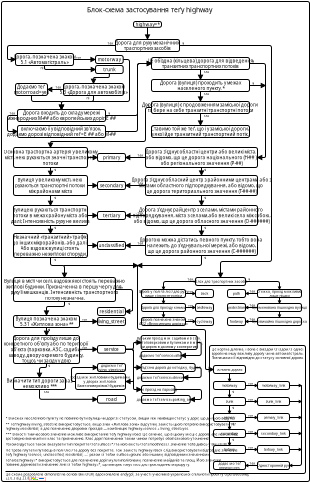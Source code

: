 <?xml version="1.0" encoding="UTF-8"?>
<dia:diagram xmlns:dia="http://www.lysator.liu.se/~alla/dia/">
  <dia:layer name="Фон" visible="true">
    <dia:object type="Standard - Box" version="0" id="O0">
      <dia:attribute name="obj_pos">
        <dia:point val="0,0"/>
      </dia:attribute>
      <dia:attribute name="obj_bb">
        <dia:rectangle val="-0.025,-0.025;15.425,24.025"/>
      </dia:attribute>
      <dia:attribute name="elem_corner">
        <dia:point val="0,0"/>
      </dia:attribute>
      <dia:attribute name="elem_width">
        <dia:real val="15.4"/>
      </dia:attribute>
      <dia:attribute name="elem_height">
        <dia:real val="24"/>
      </dia:attribute>
      <dia:attribute name="border_width">
        <dia:real val="0.05"/>
      </dia:attribute>
      <dia:attribute name="show_background">
        <dia:boolean val="true"/>
      </dia:attribute>
      <dia:attribute name="corner_radius">
        <dia:real val="0.1"/>
      </dia:attribute>
    </dia:object>
  </dia:layer>
  <dia:layer name="Діаграма" visible="true" active="true">
    <dia:object type="Standard - Box" version="0" id="O1">
      <dia:attribute name="obj_pos">
        <dia:point val="10.4,17.2"/>
      </dia:attribute>
      <dia:attribute name="obj_bb">
        <dia:rectangle val="10.385,17.185;15.215,23.615"/>
      </dia:attribute>
      <dia:attribute name="elem_corner">
        <dia:point val="10.4,17.2"/>
      </dia:attribute>
      <dia:attribute name="elem_width">
        <dia:real val="4.8"/>
      </dia:attribute>
      <dia:attribute name="elem_height">
        <dia:real val="6.4"/>
      </dia:attribute>
      <dia:attribute name="border_width">
        <dia:real val="0.03"/>
      </dia:attribute>
      <dia:attribute name="show_background">
        <dia:boolean val="true"/>
      </dia:attribute>
      <dia:attribute name="corner_radius">
        <dia:real val="0.1"/>
      </dia:attribute>
    </dia:object>
    <dia:object type="Standard - Text" version="1" id="O2">
      <dia:attribute name="obj_pos">
        <dia:point val="7.459,0.403"/>
      </dia:attribute>
      <dia:attribute name="obj_bb">
        <dia:rectangle val="4.984,0.212;9.935,0.594"/>
      </dia:attribute>
      <dia:attribute name="text">
        <dia:composite type="text">
          <dia:attribute name="string">
            <dia:string>#Блок-схема застосування теґу highway#</dia:string>
          </dia:attribute>
          <dia:attribute name="font">
            <dia:font family="Ubuntu Condensed" style="0" name="Courier"/>
          </dia:attribute>
          <dia:attribute name="height">
            <dia:real val="0.423"/>
          </dia:attribute>
          <dia:attribute name="pos">
            <dia:point val="7.459,0.529"/>
          </dia:attribute>
          <dia:attribute name="color">
            <dia:color val="#000000"/>
          </dia:attribute>
          <dia:attribute name="alignment">
            <dia:enum val="1"/>
          </dia:attribute>
        </dia:composite>
      </dia:attribute>
      <dia:attribute name="valign">
        <dia:enum val="2"/>
      </dia:attribute>
    </dia:object>
    <dia:object type="Standard - Box" version="0" id="O3">
      <dia:attribute name="obj_pos">
        <dia:point val="6.6,1"/>
      </dia:attribute>
      <dia:attribute name="obj_bb">
        <dia:rectangle val="6.585,0.985;8.015,1.305"/>
      </dia:attribute>
      <dia:attribute name="elem_corner">
        <dia:point val="6.6,1"/>
      </dia:attribute>
      <dia:attribute name="elem_width">
        <dia:real val="1.4"/>
      </dia:attribute>
      <dia:attribute name="elem_height">
        <dia:real val="0.29"/>
      </dia:attribute>
      <dia:attribute name="border_width">
        <dia:real val="0.03"/>
      </dia:attribute>
      <dia:attribute name="show_background">
        <dia:boolean val="true"/>
      </dia:attribute>
      <dia:attribute name="corner_radius">
        <dia:real val="0.1"/>
      </dia:attribute>
    </dia:object>
    <dia:object type="Standard - Text" version="1" id="O4">
      <dia:attribute name="obj_pos">
        <dia:point val="7.3,1.145"/>
      </dia:attribute>
      <dia:attribute name="obj_bb">
        <dia:rectangle val="6.861,1.016;7.739,1.274"/>
      </dia:attribute>
      <dia:attribute name="text">
        <dia:composite type="text">
          <dia:attribute name="string">
            <dia:string>#highway=*#</dia:string>
          </dia:attribute>
          <dia:attribute name="font">
            <dia:font family="Ubuntu Condensed" style="0" name="Courier"/>
          </dia:attribute>
          <dia:attribute name="height">
            <dia:real val="0.282"/>
          </dia:attribute>
          <dia:attribute name="pos">
            <dia:point val="7.3,1.229"/>
          </dia:attribute>
          <dia:attribute name="color">
            <dia:color val="#000000"/>
          </dia:attribute>
          <dia:attribute name="alignment">
            <dia:enum val="1"/>
          </dia:attribute>
        </dia:composite>
      </dia:attribute>
      <dia:attribute name="valign">
        <dia:enum val="2"/>
      </dia:attribute>
      <dia:connections>
        <dia:connection handle="0" to="O3" connection="8"/>
      </dia:connections>
    </dia:object>
    <dia:object type="Standard - Box" version="0" id="O5">
      <dia:attribute name="obj_pos">
        <dia:point val="5.7,1.9"/>
      </dia:attribute>
      <dia:attribute name="obj_bb">
        <dia:rectangle val="5.685,1.885;8.915,2.515"/>
      </dia:attribute>
      <dia:attribute name="elem_corner">
        <dia:point val="5.7,1.9"/>
      </dia:attribute>
      <dia:attribute name="elem_width">
        <dia:real val="3.2"/>
      </dia:attribute>
      <dia:attribute name="elem_height">
        <dia:real val="0.6"/>
      </dia:attribute>
      <dia:attribute name="border_width">
        <dia:real val="0.03"/>
      </dia:attribute>
      <dia:attribute name="show_background">
        <dia:boolean val="true"/>
      </dia:attribute>
      <dia:attribute name="corner_radius">
        <dia:real val="0.1"/>
      </dia:attribute>
    </dia:object>
    <dia:object type="Standard - Text" version="1" id="O6">
      <dia:attribute name="obj_pos">
        <dia:point val="7.3,2.2"/>
      </dia:attribute>
      <dia:attribute name="obj_bb">
        <dia:rectangle val="6.056,1.93;8.544,2.47"/>
      </dia:attribute>
      <dia:attribute name="text">
        <dia:composite type="text">
          <dia:attribute name="string">
            <dia:string>#Дорога для руху механічних 
траспортних засобів#</dia:string>
          </dia:attribute>
          <dia:attribute name="font">
            <dia:font family="Ubuntu Condensed" style="0" name="Courier"/>
          </dia:attribute>
          <dia:attribute name="height">
            <dia:real val="0.282"/>
          </dia:attribute>
          <dia:attribute name="pos">
            <dia:point val="7.3,2.143"/>
          </dia:attribute>
          <dia:attribute name="color">
            <dia:color val="#000000"/>
          </dia:attribute>
          <dia:attribute name="alignment">
            <dia:enum val="1"/>
          </dia:attribute>
        </dia:composite>
      </dia:attribute>
      <dia:attribute name="valign">
        <dia:enum val="2"/>
      </dia:attribute>
      <dia:connections>
        <dia:connection handle="0" to="O5" connection="8"/>
      </dia:connections>
    </dia:object>
    <dia:object type="Standard - Line" version="0" id="O7">
      <dia:attribute name="obj_pos">
        <dia:point val="7.3,1.29"/>
      </dia:attribute>
      <dia:attribute name="obj_bb">
        <dia:rectangle val="7.176,1.275;7.424,1.918"/>
      </dia:attribute>
      <dia:attribute name="conn_endpoints">
        <dia:point val="7.3,1.29"/>
        <dia:point val="7.3,1.885"/>
      </dia:attribute>
      <dia:attribute name="numcp">
        <dia:int val="1"/>
      </dia:attribute>
      <dia:attribute name="line_width">
        <dia:real val="0.03"/>
      </dia:attribute>
      <dia:attribute name="end_arrow">
        <dia:enum val="3"/>
      </dia:attribute>
      <dia:attribute name="end_arrow_length">
        <dia:real val="0.2"/>
      </dia:attribute>
      <dia:attribute name="end_arrow_width">
        <dia:real val="0.2"/>
      </dia:attribute>
      <dia:connections>
        <dia:connection handle="0" to="O3" connection="6"/>
        <dia:connection handle="1" to="O5" connection="8"/>
      </dia:connections>
    </dia:object>
    <dia:object type="Standard - Text" version="1" id="O8">
      <dia:attribute name="obj_pos">
        <dia:point val="7.258,3.024"/>
      </dia:attribute>
      <dia:attribute name="obj_bb">
        <dia:rectangle val="7.258,2.814;7.258,3.079"/>
      </dia:attribute>
      <dia:attribute name="text">
        <dia:composite type="text">
          <dia:attribute name="string">
            <dia:string>##</dia:string>
          </dia:attribute>
          <dia:attribute name="font">
            <dia:font family="sans" style="0" name="Helvetica"/>
          </dia:attribute>
          <dia:attribute name="height">
            <dia:real val="0.282"/>
          </dia:attribute>
          <dia:attribute name="pos">
            <dia:point val="7.258,3.024"/>
          </dia:attribute>
          <dia:attribute name="color">
            <dia:color val="#000000"/>
          </dia:attribute>
          <dia:attribute name="alignment">
            <dia:enum val="0"/>
          </dia:attribute>
        </dia:composite>
      </dia:attribute>
      <dia:attribute name="valign">
        <dia:enum val="3"/>
      </dia:attribute>
    </dia:object>
    <dia:object type="Standard - Box" version="0" id="O9">
      <dia:attribute name="obj_pos">
        <dia:point val="0.8,5.4"/>
      </dia:attribute>
      <dia:attribute name="obj_bb">
        <dia:rectangle val="0.785,5.385;5.215,6.015"/>
      </dia:attribute>
      <dia:attribute name="elem_corner">
        <dia:point val="0.8,5.4"/>
      </dia:attribute>
      <dia:attribute name="elem_width">
        <dia:real val="4.4"/>
      </dia:attribute>
      <dia:attribute name="elem_height">
        <dia:real val="0.6"/>
      </dia:attribute>
      <dia:attribute name="border_width">
        <dia:real val="0.03"/>
      </dia:attribute>
      <dia:attribute name="show_background">
        <dia:boolean val="true"/>
      </dia:attribute>
      <dia:attribute name="corner_radius">
        <dia:real val="0.1"/>
      </dia:attribute>
    </dia:object>
    <dia:object type="Standard - Text" version="1" id="O10">
      <dia:attribute name="obj_pos">
        <dia:point val="3,5.7"/>
      </dia:attribute>
      <dia:attribute name="obj_bb">
        <dia:rectangle val="0.904,5.43;5.096,5.97"/>
      </dia:attribute>
      <dia:attribute name="text">
        <dia:composite type="text">
          <dia:attribute name="string">
            <dia:string>#Дорога входить до складу мережі
міжнародних M-## або європейських доріг E ###</dia:string>
          </dia:attribute>
          <dia:attribute name="font">
            <dia:font family="Ubuntu Condensed" style="0" name="Courier"/>
          </dia:attribute>
          <dia:attribute name="height">
            <dia:real val="0.282"/>
          </dia:attribute>
          <dia:attribute name="pos">
            <dia:point val="3,5.643"/>
          </dia:attribute>
          <dia:attribute name="color">
            <dia:color val="#000000"/>
          </dia:attribute>
          <dia:attribute name="alignment">
            <dia:enum val="1"/>
          </dia:attribute>
        </dia:composite>
      </dia:attribute>
      <dia:attribute name="valign">
        <dia:enum val="2"/>
      </dia:attribute>
      <dia:connections>
        <dia:connection handle="0" to="O9" connection="8"/>
      </dia:connections>
    </dia:object>
    <dia:object type="Standard - ZigZagLine" version="1" id="O11">
      <dia:attribute name="obj_pos">
        <dia:point val="5.7,2.2"/>
      </dia:attribute>
      <dia:attribute name="obj_bb">
        <dia:rectangle val="0.285,2.185;5.7,3.024"/>
      </dia:attribute>
      <dia:attribute name="orth_points">
        <dia:point val="5.7,2.2"/>
        <dia:point val="5.7,2.2"/>
        <dia:point val="0.3,2.2"/>
        <dia:point val="0.3,2.9"/>
        <dia:point val="0.7,2.9"/>
      </dia:attribute>
      <dia:attribute name="orth_orient">
        <dia:enum val="1"/>
        <dia:enum val="0"/>
        <dia:enum val="1"/>
        <dia:enum val="0"/>
      </dia:attribute>
      <dia:attribute name="autorouting">
        <dia:boolean val="false"/>
      </dia:attribute>
      <dia:attribute name="line_width">
        <dia:real val="0.03"/>
      </dia:attribute>
      <dia:attribute name="end_arrow">
        <dia:enum val="3"/>
      </dia:attribute>
      <dia:attribute name="end_arrow_length">
        <dia:real val="0.2"/>
      </dia:attribute>
      <dia:attribute name="end_arrow_width">
        <dia:real val="0.2"/>
      </dia:attribute>
      <dia:attribute name="corner_radius">
        <dia:real val="0.1"/>
      </dia:attribute>
      <dia:connections>
        <dia:connection handle="0" to="O5" connection="3"/>
        <dia:connection handle="1" to="O12" connection="3"/>
      </dia:connections>
    </dia:object>
    <dia:object type="Standard - Box" version="0" id="O12">
      <dia:attribute name="obj_pos">
        <dia:point val="0.7,2.6"/>
      </dia:attribute>
      <dia:attribute name="obj_bb">
        <dia:rectangle val="0.685,2.585;3.615,3.215"/>
      </dia:attribute>
      <dia:attribute name="elem_corner">
        <dia:point val="0.7,2.6"/>
      </dia:attribute>
      <dia:attribute name="elem_width">
        <dia:real val="2.9"/>
      </dia:attribute>
      <dia:attribute name="elem_height">
        <dia:real val="0.6"/>
      </dia:attribute>
      <dia:attribute name="border_width">
        <dia:real val="0.03"/>
      </dia:attribute>
      <dia:attribute name="show_background">
        <dia:boolean val="true"/>
      </dia:attribute>
      <dia:attribute name="corner_radius">
        <dia:real val="0.1"/>
      </dia:attribute>
    </dia:object>
    <dia:object type="Standard - Text" version="1" id="O13">
      <dia:attribute name="obj_pos">
        <dia:point val="2.15,2.9"/>
      </dia:attribute>
      <dia:attribute name="obj_bb">
        <dia:rectangle val="1.001,2.63;3.299,3.17"/>
      </dia:attribute>
      <dia:attribute name="text">
        <dia:composite type="text">
          <dia:attribute name="string">
            <dia:string>#Дорога, позначена знаком
5.1 «Автомагістраль»#</dia:string>
          </dia:attribute>
          <dia:attribute name="font">
            <dia:font family="Ubuntu Condensed" style="0" name="Courier"/>
          </dia:attribute>
          <dia:attribute name="height">
            <dia:real val="0.282"/>
          </dia:attribute>
          <dia:attribute name="pos">
            <dia:point val="2.15,2.843"/>
          </dia:attribute>
          <dia:attribute name="color">
            <dia:color val="#000000"/>
          </dia:attribute>
          <dia:attribute name="alignment">
            <dia:enum val="1"/>
          </dia:attribute>
        </dia:composite>
      </dia:attribute>
      <dia:attribute name="valign">
        <dia:enum val="2"/>
      </dia:attribute>
      <dia:connections>
        <dia:connection handle="0" to="O12" connection="8"/>
      </dia:connections>
    </dia:object>
    <dia:object type="Standard - ZigZagLine" version="1" id="O14">
      <dia:attribute name="obj_pos">
        <dia:point val="0.8,5.7"/>
      </dia:attribute>
      <dia:attribute name="obj_bb">
        <dia:rectangle val="0.285,5.685;0.834,6.624"/>
      </dia:attribute>
      <dia:attribute name="orth_points">
        <dia:point val="0.8,5.7"/>
        <dia:point val="0.3,5.7"/>
        <dia:point val="0.3,6.5"/>
        <dia:point val="0.8,6.5"/>
      </dia:attribute>
      <dia:attribute name="orth_orient">
        <dia:enum val="0"/>
        <dia:enum val="1"/>
        <dia:enum val="0"/>
      </dia:attribute>
      <dia:attribute name="autorouting">
        <dia:boolean val="false"/>
      </dia:attribute>
      <dia:attribute name="line_width">
        <dia:real val="0.03"/>
      </dia:attribute>
      <dia:attribute name="end_arrow">
        <dia:enum val="3"/>
      </dia:attribute>
      <dia:attribute name="end_arrow_length">
        <dia:real val="0.2"/>
      </dia:attribute>
      <dia:attribute name="end_arrow_width">
        <dia:real val="0.2"/>
      </dia:attribute>
      <dia:attribute name="corner_radius">
        <dia:real val="0.1"/>
      </dia:attribute>
      <dia:connections>
        <dia:connection handle="0" to="O9" connection="3"/>
        <dia:connection handle="1" to="O246" connection="3"/>
      </dia:connections>
    </dia:object>
    <dia:object type="Standard - Box" version="0" id="O15">
      <dia:attribute name="obj_pos">
        <dia:point val="4.7,2.7"/>
      </dia:attribute>
      <dia:attribute name="obj_bb">
        <dia:rectangle val="4.685,2.685;6.099,3.115"/>
      </dia:attribute>
      <dia:attribute name="elem_corner">
        <dia:point val="4.7,2.7"/>
      </dia:attribute>
      <dia:attribute name="elem_width">
        <dia:real val="1.384"/>
      </dia:attribute>
      <dia:attribute name="elem_height">
        <dia:real val="0.4"/>
      </dia:attribute>
      <dia:attribute name="border_width">
        <dia:real val="0.03"/>
      </dia:attribute>
      <dia:attribute name="show_background">
        <dia:boolean val="true"/>
      </dia:attribute>
      <dia:attribute name="corner_radius">
        <dia:real val="0.1"/>
      </dia:attribute>
    </dia:object>
    <dia:object type="Standard - Text" version="1" id="O16">
      <dia:attribute name="obj_pos">
        <dia:point val="5.392,2.9"/>
      </dia:attribute>
      <dia:attribute name="obj_bb">
        <dia:rectangle val="4.975,2.771;5.81,3.029"/>
      </dia:attribute>
      <dia:attribute name="text">
        <dia:composite type="text">
          <dia:attribute name="string">
            <dia:string>#motorway#</dia:string>
          </dia:attribute>
          <dia:attribute name="font">
            <dia:font family="Ubuntu Condensed" style="0" name="Courier"/>
          </dia:attribute>
          <dia:attribute name="height">
            <dia:real val="0.282"/>
          </dia:attribute>
          <dia:attribute name="pos">
            <dia:point val="5.392,2.984"/>
          </dia:attribute>
          <dia:attribute name="color">
            <dia:color val="#000000"/>
          </dia:attribute>
          <dia:attribute name="alignment">
            <dia:enum val="1"/>
          </dia:attribute>
        </dia:composite>
      </dia:attribute>
      <dia:attribute name="valign">
        <dia:enum val="2"/>
      </dia:attribute>
      <dia:connections>
        <dia:connection handle="0" to="O15" connection="8"/>
      </dia:connections>
    </dia:object>
    <dia:object type="Standard - Box" version="0" id="O17">
      <dia:attribute name="obj_pos">
        <dia:point val="3.1,4.1"/>
      </dia:attribute>
      <dia:attribute name="obj_bb">
        <dia:rectangle val="3.085,4.085;6.115,4.715"/>
      </dia:attribute>
      <dia:attribute name="elem_corner">
        <dia:point val="3.1,4.1"/>
      </dia:attribute>
      <dia:attribute name="elem_width">
        <dia:real val="3.0"/>
      </dia:attribute>
      <dia:attribute name="elem_height">
        <dia:real val="0.6"/>
      </dia:attribute>
      <dia:attribute name="border_width">
        <dia:real val="0.03"/>
      </dia:attribute>
      <dia:attribute name="show_background">
        <dia:boolean val="true"/>
      </dia:attribute>
      <dia:attribute name="corner_radius">
        <dia:real val="0.1"/>
      </dia:attribute>
    </dia:object>
    <dia:object type="Standard - Text" version="1" id="O18">
      <dia:attribute name="obj_pos">
        <dia:point val="4.6,4.4"/>
      </dia:attribute>
      <dia:attribute name="obj_bb">
        <dia:rectangle val="3.307,4.13;5.893,4.67"/>
      </dia:attribute>
      <dia:attribute name="text">
        <dia:composite type="text">
          <dia:attribute name="string">
            <dia:string>#Дорога, позначена знаком
5.3 «Дорога для автомобілів»#</dia:string>
          </dia:attribute>
          <dia:attribute name="font">
            <dia:font family="Ubuntu Condensed" style="0" name="Courier"/>
          </dia:attribute>
          <dia:attribute name="height">
            <dia:real val="0.282"/>
          </dia:attribute>
          <dia:attribute name="pos">
            <dia:point val="4.6,4.343"/>
          </dia:attribute>
          <dia:attribute name="color">
            <dia:color val="#000000"/>
          </dia:attribute>
          <dia:attribute name="alignment">
            <dia:enum val="1"/>
          </dia:attribute>
        </dia:composite>
      </dia:attribute>
      <dia:attribute name="valign">
        <dia:enum val="2"/>
      </dia:attribute>
      <dia:connections>
        <dia:connection handle="0" to="O17" connection="8"/>
      </dia:connections>
    </dia:object>
    <dia:object type="Standard - Box" version="0" id="O19">
      <dia:attribute name="obj_pos">
        <dia:point val="4.7,3.2"/>
      </dia:attribute>
      <dia:attribute name="obj_bb">
        <dia:rectangle val="4.685,3.185;6.099,3.615"/>
      </dia:attribute>
      <dia:attribute name="elem_corner">
        <dia:point val="4.7,3.2"/>
      </dia:attribute>
      <dia:attribute name="elem_width">
        <dia:real val="1.384"/>
      </dia:attribute>
      <dia:attribute name="elem_height">
        <dia:real val="0.4"/>
      </dia:attribute>
      <dia:attribute name="border_width">
        <dia:real val="0.03"/>
      </dia:attribute>
      <dia:attribute name="show_background">
        <dia:boolean val="true"/>
      </dia:attribute>
      <dia:attribute name="corner_radius">
        <dia:real val="0.1"/>
      </dia:attribute>
    </dia:object>
    <dia:object type="Standard - Text" version="1" id="O20">
      <dia:attribute name="obj_pos">
        <dia:point val="5.392,3.4"/>
      </dia:attribute>
      <dia:attribute name="obj_bb">
        <dia:rectangle val="5.161,3.271;5.623,3.529"/>
      </dia:attribute>
      <dia:attribute name="text">
        <dia:composite type="text">
          <dia:attribute name="string">
            <dia:string>#trunk#</dia:string>
          </dia:attribute>
          <dia:attribute name="font">
            <dia:font family="Ubuntu Condensed" style="0" name="Courier"/>
          </dia:attribute>
          <dia:attribute name="height">
            <dia:real val="0.282"/>
          </dia:attribute>
          <dia:attribute name="pos">
            <dia:point val="5.392,3.484"/>
          </dia:attribute>
          <dia:attribute name="color">
            <dia:color val="#000000"/>
          </dia:attribute>
          <dia:attribute name="alignment">
            <dia:enum val="1"/>
          </dia:attribute>
        </dia:composite>
      </dia:attribute>
      <dia:attribute name="valign">
        <dia:enum val="2"/>
      </dia:attribute>
      <dia:connections>
        <dia:connection handle="0" to="O19" connection="8"/>
      </dia:connections>
    </dia:object>
    <dia:object type="Standard - Text" version="1" id="O21">
      <dia:attribute name="obj_pos">
        <dia:point val="0.7,5.7"/>
      </dia:attribute>
      <dia:attribute name="obj_bb">
        <dia:rectangle val="0.497,5.508;0.7,5.7"/>
      </dia:attribute>
      <dia:attribute name="text">
        <dia:composite type="text">
          <dia:attribute name="string">
            <dia:string>#так#</dia:string>
          </dia:attribute>
          <dia:attribute name="font">
            <dia:font family="Ubuntu Condensed" style="0" name="Courier"/>
          </dia:attribute>
          <dia:attribute name="height">
            <dia:real val="0.212"/>
          </dia:attribute>
          <dia:attribute name="pos">
            <dia:point val="0.7,5.668"/>
          </dia:attribute>
          <dia:attribute name="color">
            <dia:color val="#000000"/>
          </dia:attribute>
          <dia:attribute name="alignment">
            <dia:enum val="2"/>
          </dia:attribute>
        </dia:composite>
      </dia:attribute>
      <dia:attribute name="valign">
        <dia:enum val="1"/>
      </dia:attribute>
    </dia:object>
    <dia:object type="Standard - Line" version="0" id="O22">
      <dia:attribute name="obj_pos">
        <dia:point val="3.614,2.9"/>
      </dia:attribute>
      <dia:attribute name="obj_bb">
        <dia:rectangle val="3.599,2.776;4.719,3.024"/>
      </dia:attribute>
      <dia:attribute name="conn_endpoints">
        <dia:point val="3.614,2.9"/>
        <dia:point val="4.685,2.9"/>
      </dia:attribute>
      <dia:attribute name="numcp">
        <dia:int val="1"/>
      </dia:attribute>
      <dia:attribute name="line_width">
        <dia:real val="0.03"/>
      </dia:attribute>
      <dia:attribute name="end_arrow">
        <dia:enum val="3"/>
      </dia:attribute>
      <dia:attribute name="end_arrow_length">
        <dia:real val="0.2"/>
      </dia:attribute>
      <dia:attribute name="end_arrow_width">
        <dia:real val="0.2"/>
      </dia:attribute>
      <dia:connections>
        <dia:connection handle="0" to="O12" connection="8"/>
        <dia:connection handle="1" to="O15" connection="8"/>
      </dia:connections>
    </dia:object>
    <dia:object type="Standard - Box" version="0" id="O23">
      <dia:attribute name="obj_pos">
        <dia:point val="0.7,4.1"/>
      </dia:attribute>
      <dia:attribute name="obj_bb">
        <dia:rectangle val="0.685,4.085;2.315,4.715"/>
      </dia:attribute>
      <dia:attribute name="elem_corner">
        <dia:point val="0.7,4.1"/>
      </dia:attribute>
      <dia:attribute name="elem_width">
        <dia:real val="1.6"/>
      </dia:attribute>
      <dia:attribute name="elem_height">
        <dia:real val="0.6"/>
      </dia:attribute>
      <dia:attribute name="border_width">
        <dia:real val="0.03"/>
      </dia:attribute>
      <dia:attribute name="show_background">
        <dia:boolean val="true"/>
      </dia:attribute>
      <dia:attribute name="corner_radius">
        <dia:real val="0.1"/>
      </dia:attribute>
    </dia:object>
    <dia:object type="Standard - Text" version="1" id="O24">
      <dia:attribute name="obj_pos">
        <dia:point val="1.5,4.4"/>
      </dia:attribute>
      <dia:attribute name="obj_bb">
        <dia:rectangle val="0.873,4.13;2.127,4.67"/>
      </dia:attribute>
      <dia:attribute name="text">
        <dia:composite type="text">
          <dia:attribute name="string">
            <dia:string>#Додаємо теґ 
motorroad=yes#</dia:string>
          </dia:attribute>
          <dia:attribute name="font">
            <dia:font family="Ubuntu Condensed" style="0" name="Courier"/>
          </dia:attribute>
          <dia:attribute name="height">
            <dia:real val="0.282"/>
          </dia:attribute>
          <dia:attribute name="pos">
            <dia:point val="1.5,4.343"/>
          </dia:attribute>
          <dia:attribute name="color">
            <dia:color val="#000000"/>
          </dia:attribute>
          <dia:attribute name="alignment">
            <dia:enum val="1"/>
          </dia:attribute>
        </dia:composite>
      </dia:attribute>
      <dia:attribute name="valign">
        <dia:enum val="2"/>
      </dia:attribute>
      <dia:connections>
        <dia:connection handle="0" to="O23" connection="8"/>
      </dia:connections>
    </dia:object>
    <dia:object type="Standard - ZigZagLine" version="1" id="O25">
      <dia:attribute name="obj_pos">
        <dia:point val="1.5,4.7"/>
      </dia:attribute>
      <dia:attribute name="obj_bb">
        <dia:rectangle val="1.485,4.7;3.124,5.434"/>
      </dia:attribute>
      <dia:attribute name="orth_points">
        <dia:point val="1.5,4.7"/>
        <dia:point val="1.5,4.7"/>
        <dia:point val="1.5,5"/>
        <dia:point val="3,5"/>
        <dia:point val="3,5.4"/>
      </dia:attribute>
      <dia:attribute name="orth_orient">
        <dia:enum val="0"/>
        <dia:enum val="1"/>
        <dia:enum val="0"/>
        <dia:enum val="1"/>
      </dia:attribute>
      <dia:attribute name="autorouting">
        <dia:boolean val="false"/>
      </dia:attribute>
      <dia:attribute name="line_width">
        <dia:real val="0.03"/>
      </dia:attribute>
      <dia:attribute name="end_arrow">
        <dia:enum val="3"/>
      </dia:attribute>
      <dia:attribute name="end_arrow_length">
        <dia:real val="0.2"/>
      </dia:attribute>
      <dia:attribute name="end_arrow_width">
        <dia:real val="0.2"/>
      </dia:attribute>
      <dia:attribute name="corner_radius">
        <dia:real val="0.1"/>
      </dia:attribute>
      <dia:connections>
        <dia:connection handle="0" to="O23" connection="6"/>
        <dia:connection handle="1" to="O9" connection="1"/>
      </dia:connections>
    </dia:object>
    <dia:object type="Standard - Box" version="0" id="O26">
      <dia:attribute name="obj_pos">
        <dia:point val="7.5,2.8"/>
      </dia:attribute>
      <dia:attribute name="obj_bb">
        <dia:rectangle val="7.485,2.785;12.415,3.415"/>
      </dia:attribute>
      <dia:attribute name="elem_corner">
        <dia:point val="7.5,2.8"/>
      </dia:attribute>
      <dia:attribute name="elem_width">
        <dia:real val="4.9"/>
      </dia:attribute>
      <dia:attribute name="elem_height">
        <dia:real val="0.6"/>
      </dia:attribute>
      <dia:attribute name="border_width">
        <dia:real val="0.03"/>
      </dia:attribute>
      <dia:attribute name="show_background">
        <dia:boolean val="true"/>
      </dia:attribute>
      <dia:attribute name="corner_radius">
        <dia:real val="0.1"/>
      </dia:attribute>
    </dia:object>
    <dia:object type="Standard - Box" version="0" id="O27">
      <dia:attribute name="obj_pos">
        <dia:point val="7.5,3.9"/>
      </dia:attribute>
      <dia:attribute name="obj_bb">
        <dia:rectangle val="7.485,3.885;12.415,4.515"/>
      </dia:attribute>
      <dia:attribute name="elem_corner">
        <dia:point val="7.5,3.9"/>
      </dia:attribute>
      <dia:attribute name="elem_width">
        <dia:real val="4.9"/>
      </dia:attribute>
      <dia:attribute name="elem_height">
        <dia:real val="0.6"/>
      </dia:attribute>
      <dia:attribute name="border_width">
        <dia:real val="0.03"/>
      </dia:attribute>
      <dia:attribute name="show_background">
        <dia:boolean val="true"/>
      </dia:attribute>
      <dia:attribute name="corner_radius">
        <dia:real val="0.1"/>
      </dia:attribute>
    </dia:object>
    <dia:object type="Standard - Text" version="1" id="O28">
      <dia:attribute name="obj_pos">
        <dia:point val="9.95,4.2"/>
      </dia:attribute>
      <dia:attribute name="obj_bb">
        <dia:rectangle val="8.413,3.93;11.487,4.47"/>
      </dia:attribute>
      <dia:attribute name="text">
        <dia:composite type="text">
          <dia:attribute name="string">
            <dia:string>#Дорога (вулиця) проходить у межах
 населеного пункту. *#</dia:string>
          </dia:attribute>
          <dia:attribute name="font">
            <dia:font family="Ubuntu Condensed" style="0" name="Courier"/>
          </dia:attribute>
          <dia:attribute name="height">
            <dia:real val="0.282"/>
          </dia:attribute>
          <dia:attribute name="pos">
            <dia:point val="9.95,4.143"/>
          </dia:attribute>
          <dia:attribute name="color">
            <dia:color val="#000000"/>
          </dia:attribute>
          <dia:attribute name="alignment">
            <dia:enum val="1"/>
          </dia:attribute>
        </dia:composite>
      </dia:attribute>
      <dia:attribute name="valign">
        <dia:enum val="2"/>
      </dia:attribute>
      <dia:connections>
        <dia:connection handle="0" to="O27" connection="8"/>
      </dia:connections>
    </dia:object>
    <dia:object type="Standard - Text" version="1" id="O29">
      <dia:attribute name="obj_pos">
        <dia:point val="9.95,3.1"/>
      </dia:attribute>
      <dia:attribute name="obj_bb">
        <dia:rectangle val="7.988,2.83;11.912,3.37"/>
      </dia:attribute>
      <dia:attribute name="text">
        <dia:composite type="text">
          <dia:attribute name="string">
            <dia:string>#Це обїздна (кільцева) дорога для відведення
транзитних транспортних потоків#</dia:string>
          </dia:attribute>
          <dia:attribute name="font">
            <dia:font family="Ubuntu Condensed" style="0" name="Courier"/>
          </dia:attribute>
          <dia:attribute name="height">
            <dia:real val="0.282"/>
          </dia:attribute>
          <dia:attribute name="pos">
            <dia:point val="9.95,3.043"/>
          </dia:attribute>
          <dia:attribute name="color">
            <dia:color val="#000000"/>
          </dia:attribute>
          <dia:attribute name="alignment">
            <dia:enum val="1"/>
          </dia:attribute>
        </dia:composite>
      </dia:attribute>
      <dia:attribute name="valign">
        <dia:enum val="2"/>
      </dia:attribute>
      <dia:connections>
        <dia:connection handle="0" to="O26" connection="8"/>
      </dia:connections>
    </dia:object>
    <dia:object type="Standard - Line" version="0" id="O30">
      <dia:attribute name="obj_pos">
        <dia:point val="9.95,3.4"/>
      </dia:attribute>
      <dia:attribute name="obj_bb">
        <dia:rectangle val="9.826,3.385;10.074,3.934"/>
      </dia:attribute>
      <dia:attribute name="conn_endpoints">
        <dia:point val="9.95,3.4"/>
        <dia:point val="9.95,3.9"/>
      </dia:attribute>
      <dia:attribute name="numcp">
        <dia:int val="1"/>
      </dia:attribute>
      <dia:attribute name="line_width">
        <dia:real val="0.03"/>
      </dia:attribute>
      <dia:attribute name="end_arrow">
        <dia:enum val="3"/>
      </dia:attribute>
      <dia:attribute name="end_arrow_length">
        <dia:real val="0.2"/>
      </dia:attribute>
      <dia:attribute name="end_arrow_width">
        <dia:real val="0.2"/>
      </dia:attribute>
      <dia:connections>
        <dia:connection handle="0" to="O26" connection="6"/>
        <dia:connection handle="1" to="O27" connection="1"/>
      </dia:connections>
    </dia:object>
    <dia:object type="Standard - Box" version="0" id="O31">
      <dia:attribute name="obj_pos">
        <dia:point val="7.5,5"/>
      </dia:attribute>
      <dia:attribute name="obj_bb">
        <dia:rectangle val="7.485,4.985;12.415,5.615"/>
      </dia:attribute>
      <dia:attribute name="elem_corner">
        <dia:point val="7.5,5"/>
      </dia:attribute>
      <dia:attribute name="elem_width">
        <dia:real val="4.9"/>
      </dia:attribute>
      <dia:attribute name="elem_height">
        <dia:real val="0.6"/>
      </dia:attribute>
      <dia:attribute name="border_width">
        <dia:real val="0.03"/>
      </dia:attribute>
      <dia:attribute name="show_background">
        <dia:boolean val="true"/>
      </dia:attribute>
      <dia:attribute name="corner_radius">
        <dia:real val="0.1"/>
      </dia:attribute>
    </dia:object>
    <dia:object type="Standard - Text" version="1" id="O32">
      <dia:attribute name="obj_pos">
        <dia:point val="9.95,5.3"/>
      </dia:attribute>
      <dia:attribute name="obj_bb">
        <dia:rectangle val="7.732,5.03;12.168,5.57"/>
      </dia:attribute>
      <dia:attribute name="text">
        <dia:composite type="text">
          <dia:attribute name="string">
            <dia:string>#Дорога (вулиця) є продовженням заміської дороги 
та бере на себе транзитні транспортні потоки#</dia:string>
          </dia:attribute>
          <dia:attribute name="font">
            <dia:font family="Ubuntu Condensed" style="0" name="Courier"/>
          </dia:attribute>
          <dia:attribute name="height">
            <dia:real val="0.282"/>
          </dia:attribute>
          <dia:attribute name="pos">
            <dia:point val="9.95,5.243"/>
          </dia:attribute>
          <dia:attribute name="color">
            <dia:color val="#000000"/>
          </dia:attribute>
          <dia:attribute name="alignment">
            <dia:enum val="1"/>
          </dia:attribute>
        </dia:composite>
      </dia:attribute>
      <dia:attribute name="valign">
        <dia:enum val="2"/>
      </dia:attribute>
      <dia:connections>
        <dia:connection handle="0" to="O31" connection="8"/>
      </dia:connections>
    </dia:object>
    <dia:object type="Standard - Line" version="0" id="O33">
      <dia:attribute name="obj_pos">
        <dia:point val="9.95,4.5"/>
      </dia:attribute>
      <dia:attribute name="obj_bb">
        <dia:rectangle val="9.826,4.485;10.074,5.019"/>
      </dia:attribute>
      <dia:attribute name="conn_endpoints">
        <dia:point val="9.95,4.5"/>
        <dia:point val="9.95,4.986"/>
      </dia:attribute>
      <dia:attribute name="numcp">
        <dia:int val="1"/>
      </dia:attribute>
      <dia:attribute name="line_width">
        <dia:real val="0.03"/>
      </dia:attribute>
      <dia:attribute name="end_arrow">
        <dia:enum val="3"/>
      </dia:attribute>
      <dia:attribute name="end_arrow_length">
        <dia:real val="0.2"/>
      </dia:attribute>
      <dia:attribute name="end_arrow_width">
        <dia:real val="0.2"/>
      </dia:attribute>
      <dia:connections>
        <dia:connection handle="0" to="O27" connection="6"/>
        <dia:connection handle="1" to="O31" connection="8"/>
      </dia:connections>
    </dia:object>
    <dia:object type="Standard - Box" version="0" id="O34">
      <dia:attribute name="obj_pos">
        <dia:point val="7.5,6.2"/>
      </dia:attribute>
      <dia:attribute name="obj_bb">
        <dia:rectangle val="7.485,6.185;12.415,6.815"/>
      </dia:attribute>
      <dia:attribute name="elem_corner">
        <dia:point val="7.5,6.2"/>
      </dia:attribute>
      <dia:attribute name="elem_width">
        <dia:real val="4.9"/>
      </dia:attribute>
      <dia:attribute name="elem_height">
        <dia:real val="0.6"/>
      </dia:attribute>
      <dia:attribute name="border_width">
        <dia:real val="0.03"/>
      </dia:attribute>
      <dia:attribute name="show_background">
        <dia:boolean val="true"/>
      </dia:attribute>
      <dia:attribute name="corner_radius">
        <dia:real val="0.1"/>
      </dia:attribute>
    </dia:object>
    <dia:object type="Standard - Text" version="1" id="O35">
      <dia:attribute name="obj_pos">
        <dia:point val="9.95,6.5"/>
      </dia:attribute>
      <dia:attribute name="obj_bb">
        <dia:rectangle val="8.044,6.23;11.856,6.77"/>
      </dia:attribute>
      <dia:attribute name="text">
        <dia:composite type="text">
          <dia:attribute name="string">
            <dia:string>#Ставимо той же теґ, що і у заміської дороги, 
з якої йде транзитний транспортний потік. #</dia:string>
          </dia:attribute>
          <dia:attribute name="font">
            <dia:font family="Ubuntu Condensed" style="0" name="Courier"/>
          </dia:attribute>
          <dia:attribute name="height">
            <dia:real val="0.282"/>
          </dia:attribute>
          <dia:attribute name="pos">
            <dia:point val="9.95,6.443"/>
          </dia:attribute>
          <dia:attribute name="color">
            <dia:color val="#000000"/>
          </dia:attribute>
          <dia:attribute name="alignment">
            <dia:enum val="1"/>
          </dia:attribute>
        </dia:composite>
      </dia:attribute>
      <dia:attribute name="valign">
        <dia:enum val="2"/>
      </dia:attribute>
      <dia:connections>
        <dia:connection handle="0" to="O34" connection="8"/>
      </dia:connections>
    </dia:object>
    <dia:object type="Standard - Line" version="0" id="O36">
      <dia:attribute name="obj_pos">
        <dia:point val="9.95,5.615"/>
      </dia:attribute>
      <dia:attribute name="obj_bb">
        <dia:rectangle val="9.826,5.6;10.074,6.219"/>
      </dia:attribute>
      <dia:attribute name="conn_endpoints">
        <dia:point val="9.95,5.615"/>
        <dia:point val="9.95,6.185"/>
      </dia:attribute>
      <dia:attribute name="numcp">
        <dia:int val="1"/>
      </dia:attribute>
      <dia:attribute name="line_width">
        <dia:real val="0.03"/>
      </dia:attribute>
      <dia:attribute name="end_arrow">
        <dia:enum val="3"/>
      </dia:attribute>
      <dia:attribute name="end_arrow_length">
        <dia:real val="0.2"/>
      </dia:attribute>
      <dia:attribute name="end_arrow_width">
        <dia:real val="0.2"/>
      </dia:attribute>
      <dia:connections>
        <dia:connection handle="0" to="O31" connection="8"/>
        <dia:connection handle="1" to="O34" connection="8"/>
      </dia:connections>
    </dia:object>
    <dia:object type="Standard - Text" version="1" id="O37">
      <dia:attribute name="obj_pos">
        <dia:point val="5.6,2.2"/>
      </dia:attribute>
      <dia:attribute name="obj_bb">
        <dia:rectangle val="5.397,2.007;5.6,2.2"/>
      </dia:attribute>
      <dia:attribute name="text">
        <dia:composite type="text">
          <dia:attribute name="string">
            <dia:string>#так#</dia:string>
          </dia:attribute>
          <dia:attribute name="font">
            <dia:font family="Ubuntu Condensed" style="0" name="Courier"/>
          </dia:attribute>
          <dia:attribute name="height">
            <dia:real val="0.212"/>
          </dia:attribute>
          <dia:attribute name="pos">
            <dia:point val="5.6,2.167"/>
          </dia:attribute>
          <dia:attribute name="color">
            <dia:color val="#000000"/>
          </dia:attribute>
          <dia:attribute name="alignment">
            <dia:enum val="2"/>
          </dia:attribute>
        </dia:composite>
      </dia:attribute>
      <dia:attribute name="valign">
        <dia:enum val="1"/>
      </dia:attribute>
    </dia:object>
    <dia:object type="Standard - Box" version="0" id="O38">
      <dia:attribute name="obj_pos">
        <dia:point val="7.2,7.3"/>
      </dia:attribute>
      <dia:attribute name="obj_bb">
        <dia:rectangle val="7.185,7.285;12.815,8.315"/>
      </dia:attribute>
      <dia:attribute name="elem_corner">
        <dia:point val="7.2,7.3"/>
      </dia:attribute>
      <dia:attribute name="elem_width">
        <dia:real val="5.6"/>
      </dia:attribute>
      <dia:attribute name="elem_height">
        <dia:real val="1"/>
      </dia:attribute>
      <dia:attribute name="border_width">
        <dia:real val="0.03"/>
      </dia:attribute>
      <dia:attribute name="show_background">
        <dia:boolean val="true"/>
      </dia:attribute>
      <dia:attribute name="corner_radius">
        <dia:real val="0.1"/>
      </dia:attribute>
    </dia:object>
    <dia:object type="Standard - Text" version="1" id="O39">
      <dia:attribute name="obj_pos">
        <dia:point val="10,7.8"/>
      </dia:attribute>
      <dia:attribute name="obj_bb">
        <dia:rectangle val="7.847,7.389;12.153,8.211"/>
      </dia:attribute>
      <dia:attribute name="text">
        <dia:composite type="text">
          <dia:attribute name="string">
            <dia:string>#Дорога з’єднує областні центри або великі міста, 
або відомо, що це дорога національного (Н-## ) 
або регіонального значення (Р-##)#</dia:string>
          </dia:attribute>
          <dia:attribute name="font">
            <dia:font family="Ubuntu Condensed" style="0" name="Courier"/>
          </dia:attribute>
          <dia:attribute name="height">
            <dia:real val="0.282"/>
          </dia:attribute>
          <dia:attribute name="pos">
            <dia:point val="10,7.602"/>
          </dia:attribute>
          <dia:attribute name="color">
            <dia:color val="#000000"/>
          </dia:attribute>
          <dia:attribute name="alignment">
            <dia:enum val="1"/>
          </dia:attribute>
        </dia:composite>
      </dia:attribute>
      <dia:attribute name="valign">
        <dia:enum val="2"/>
      </dia:attribute>
      <dia:connections>
        <dia:connection handle="0" to="O38" connection="8"/>
      </dia:connections>
    </dia:object>
    <dia:object type="Standard - ZigZagLine" version="1" id="O40">
      <dia:attribute name="obj_pos">
        <dia:point val="12.4,3.1"/>
      </dia:attribute>
      <dia:attribute name="obj_bb">
        <dia:rectangle val="12.385,3.085;13.215,7.924"/>
      </dia:attribute>
      <dia:attribute name="orth_points">
        <dia:point val="12.4,3.1"/>
        <dia:point val="13.2,3.1"/>
        <dia:point val="13.2,7.8"/>
        <dia:point val="12.8,7.8"/>
      </dia:attribute>
      <dia:attribute name="orth_orient">
        <dia:enum val="0"/>
        <dia:enum val="1"/>
        <dia:enum val="0"/>
      </dia:attribute>
      <dia:attribute name="autorouting">
        <dia:boolean val="false"/>
      </dia:attribute>
      <dia:attribute name="line_width">
        <dia:real val="0.03"/>
      </dia:attribute>
      <dia:attribute name="end_arrow">
        <dia:enum val="3"/>
      </dia:attribute>
      <dia:attribute name="end_arrow_length">
        <dia:real val="0.2"/>
      </dia:attribute>
      <dia:attribute name="end_arrow_width">
        <dia:real val="0.2"/>
      </dia:attribute>
      <dia:attribute name="corner_radius">
        <dia:real val="0.1"/>
      </dia:attribute>
      <dia:connections>
        <dia:connection handle="0" to="O26" connection="4"/>
        <dia:connection handle="1" to="O38" connection="4"/>
      </dia:connections>
    </dia:object>
    <dia:object type="Standard - Line" version="0" id="O41">
      <dia:attribute name="obj_pos">
        <dia:point val="12.4,4.2"/>
      </dia:attribute>
      <dia:attribute name="obj_bb">
        <dia:rectangle val="12.385,4.076;13.233,4.324"/>
      </dia:attribute>
      <dia:attribute name="conn_endpoints">
        <dia:point val="12.4,4.2"/>
        <dia:point val="13.2,4.2"/>
      </dia:attribute>
      <dia:attribute name="numcp">
        <dia:int val="1"/>
      </dia:attribute>
      <dia:attribute name="line_width">
        <dia:real val="0.03"/>
      </dia:attribute>
      <dia:attribute name="end_arrow">
        <dia:enum val="3"/>
      </dia:attribute>
      <dia:attribute name="end_arrow_length">
        <dia:real val="0.2"/>
      </dia:attribute>
      <dia:attribute name="end_arrow_width">
        <dia:real val="0.2"/>
      </dia:attribute>
      <dia:connections>
        <dia:connection handle="0" to="O27" connection="4"/>
      </dia:connections>
    </dia:object>
    <dia:object type="Standard - Box" version="0" id="O42">
      <dia:attribute name="obj_pos">
        <dia:point val="0.6,7.3"/>
      </dia:attribute>
      <dia:attribute name="obj_bb">
        <dia:rectangle val="0.585,7.285;4.315,8.315"/>
      </dia:attribute>
      <dia:attribute name="elem_corner">
        <dia:point val="0.6,7.3"/>
      </dia:attribute>
      <dia:attribute name="elem_width">
        <dia:real val="3.7"/>
      </dia:attribute>
      <dia:attribute name="elem_height">
        <dia:real val="1"/>
      </dia:attribute>
      <dia:attribute name="border_width">
        <dia:real val="0.03"/>
      </dia:attribute>
      <dia:attribute name="show_background">
        <dia:boolean val="true"/>
      </dia:attribute>
      <dia:attribute name="corner_radius">
        <dia:real val="0.1"/>
      </dia:attribute>
    </dia:object>
    <dia:object type="Standard - Text" version="1" id="O43">
      <dia:attribute name="obj_pos">
        <dia:point val="2.45,7.8"/>
      </dia:attribute>
      <dia:attribute name="obj_bb">
        <dia:rectangle val="0.677,7.389;4.223,8.211"/>
      </dia:attribute>
      <dia:attribute name="text">
        <dia:composite type="text">
          <dia:attribute name="string">
            <dia:string>#Основна траспортна артерія у великому
місті, нею рухаються значні транспортні 
потоки#</dia:string>
          </dia:attribute>
          <dia:attribute name="font">
            <dia:font family="Ubuntu Condensed" style="0" name="Courier"/>
          </dia:attribute>
          <dia:attribute name="height">
            <dia:real val="0.282"/>
          </dia:attribute>
          <dia:attribute name="pos">
            <dia:point val="2.45,7.602"/>
          </dia:attribute>
          <dia:attribute name="color">
            <dia:color val="#000000"/>
          </dia:attribute>
          <dia:attribute name="alignment">
            <dia:enum val="1"/>
          </dia:attribute>
        </dia:composite>
      </dia:attribute>
      <dia:attribute name="valign">
        <dia:enum val="2"/>
      </dia:attribute>
      <dia:connections>
        <dia:connection handle="0" to="O42" connection="8"/>
      </dia:connections>
    </dia:object>
    <dia:object type="Standard - ZigZagLine" version="1" id="O44">
      <dia:attribute name="obj_pos">
        <dia:point val="7.5,5.3"/>
      </dia:attribute>
      <dia:attribute name="obj_bb">
        <dia:rectangle val="2.326,5.285;7.515,7.334"/>
      </dia:attribute>
      <dia:attribute name="orth_points">
        <dia:point val="7.5,5.3"/>
        <dia:point val="7.2,5.3"/>
        <dia:point val="7.2,7"/>
        <dia:point val="2.45,7"/>
        <dia:point val="2.45,7.3"/>
      </dia:attribute>
      <dia:attribute name="orth_orient">
        <dia:enum val="0"/>
        <dia:enum val="1"/>
        <dia:enum val="0"/>
        <dia:enum val="1"/>
      </dia:attribute>
      <dia:attribute name="autorouting">
        <dia:boolean val="false"/>
      </dia:attribute>
      <dia:attribute name="line_width">
        <dia:real val="0.03"/>
      </dia:attribute>
      <dia:attribute name="end_arrow">
        <dia:enum val="3"/>
      </dia:attribute>
      <dia:attribute name="end_arrow_length">
        <dia:real val="0.2"/>
      </dia:attribute>
      <dia:attribute name="end_arrow_width">
        <dia:real val="0.2"/>
      </dia:attribute>
      <dia:attribute name="corner_radius">
        <dia:real val="0.1"/>
      </dia:attribute>
      <dia:connections>
        <dia:connection handle="0" to="O31" connection="3"/>
        <dia:connection handle="1" to="O42" connection="1"/>
      </dia:connections>
    </dia:object>
    <dia:object type="Standard - Box" version="0" id="O45">
      <dia:attribute name="obj_pos">
        <dia:point val="4.8,7.6"/>
      </dia:attribute>
      <dia:attribute name="obj_bb">
        <dia:rectangle val="4.785,7.585;6.215,8.015"/>
      </dia:attribute>
      <dia:attribute name="elem_corner">
        <dia:point val="4.8,7.6"/>
      </dia:attribute>
      <dia:attribute name="elem_width">
        <dia:real val="1.4"/>
      </dia:attribute>
      <dia:attribute name="elem_height">
        <dia:real val="0.4"/>
      </dia:attribute>
      <dia:attribute name="border_width">
        <dia:real val="0.03"/>
      </dia:attribute>
      <dia:attribute name="show_background">
        <dia:boolean val="true"/>
      </dia:attribute>
      <dia:attribute name="corner_radius">
        <dia:real val="0.1"/>
      </dia:attribute>
    </dia:object>
    <dia:object type="Standard - Text" version="1" id="O46">
      <dia:attribute name="obj_pos">
        <dia:point val="5.5,7.8"/>
      </dia:attribute>
      <dia:attribute name="obj_bb">
        <dia:rectangle val="5.169,7.671;5.831,7.929"/>
      </dia:attribute>
      <dia:attribute name="text">
        <dia:composite type="text">
          <dia:attribute name="string">
            <dia:string>#primary#</dia:string>
          </dia:attribute>
          <dia:attribute name="font">
            <dia:font family="Ubuntu Condensed" style="0" name="Courier"/>
          </dia:attribute>
          <dia:attribute name="height">
            <dia:real val="0.282"/>
          </dia:attribute>
          <dia:attribute name="pos">
            <dia:point val="5.5,7.884"/>
          </dia:attribute>
          <dia:attribute name="color">
            <dia:color val="#000000"/>
          </dia:attribute>
          <dia:attribute name="alignment">
            <dia:enum val="1"/>
          </dia:attribute>
        </dia:composite>
      </dia:attribute>
      <dia:attribute name="valign">
        <dia:enum val="2"/>
      </dia:attribute>
      <dia:connections>
        <dia:connection handle="0" to="O45" connection="8"/>
      </dia:connections>
    </dia:object>
    <dia:object type="Standard - Line" version="0" id="O47">
      <dia:attribute name="obj_pos">
        <dia:point val="4.3,7.8"/>
      </dia:attribute>
      <dia:attribute name="obj_bb">
        <dia:rectangle val="4.285,7.676;4.834,7.924"/>
      </dia:attribute>
      <dia:attribute name="conn_endpoints">
        <dia:point val="4.3,7.8"/>
        <dia:point val="4.8,7.8"/>
      </dia:attribute>
      <dia:attribute name="numcp">
        <dia:int val="1"/>
      </dia:attribute>
      <dia:attribute name="line_width">
        <dia:real val="0.03"/>
      </dia:attribute>
      <dia:attribute name="end_arrow">
        <dia:enum val="3"/>
      </dia:attribute>
      <dia:attribute name="end_arrow_length">
        <dia:real val="0.2"/>
      </dia:attribute>
      <dia:attribute name="end_arrow_width">
        <dia:real val="0.2"/>
      </dia:attribute>
      <dia:connections>
        <dia:connection handle="0" to="O42" connection="4"/>
        <dia:connection handle="1" to="O45" connection="3"/>
      </dia:connections>
    </dia:object>
    <dia:object type="Standard - Line" version="0" id="O48">
      <dia:attribute name="obj_pos">
        <dia:point val="7.2,7.8"/>
      </dia:attribute>
      <dia:attribute name="obj_bb">
        <dia:rectangle val="6.166,7.676;7.215,7.924"/>
      </dia:attribute>
      <dia:attribute name="conn_endpoints">
        <dia:point val="7.2,7.8"/>
        <dia:point val="6.2,7.8"/>
      </dia:attribute>
      <dia:attribute name="numcp">
        <dia:int val="1"/>
      </dia:attribute>
      <dia:attribute name="line_width">
        <dia:real val="0.03"/>
      </dia:attribute>
      <dia:attribute name="end_arrow">
        <dia:enum val="3"/>
      </dia:attribute>
      <dia:attribute name="end_arrow_length">
        <dia:real val="0.2"/>
      </dia:attribute>
      <dia:attribute name="end_arrow_width">
        <dia:real val="0.2"/>
      </dia:attribute>
      <dia:connections>
        <dia:connection handle="0" to="O38" connection="3"/>
        <dia:connection handle="1" to="O45" connection="4"/>
      </dia:connections>
    </dia:object>
    <dia:object type="Standard - Box" version="0" id="O49">
      <dia:attribute name="obj_pos">
        <dia:point val="0.6,8.7"/>
      </dia:attribute>
      <dia:attribute name="obj_bb">
        <dia:rectangle val="0.585,8.685;4.315,9.715"/>
      </dia:attribute>
      <dia:attribute name="elem_corner">
        <dia:point val="0.6,8.7"/>
      </dia:attribute>
      <dia:attribute name="elem_width">
        <dia:real val="3.7"/>
      </dia:attribute>
      <dia:attribute name="elem_height">
        <dia:real val="1"/>
      </dia:attribute>
      <dia:attribute name="border_width">
        <dia:real val="0.03"/>
      </dia:attribute>
      <dia:attribute name="show_background">
        <dia:boolean val="true"/>
      </dia:attribute>
      <dia:attribute name="corner_radius">
        <dia:real val="0.1"/>
      </dia:attribute>
    </dia:object>
    <dia:object type="Standard - Text" version="1" id="O50">
      <dia:attribute name="obj_pos">
        <dia:point val="2.45,9.2"/>
      </dia:attribute>
      <dia:attribute name="obj_bb">
        <dia:rectangle val="1.115,8.789;3.785,9.611"/>
      </dia:attribute>
      <dia:attribute name="text">
        <dia:composite type="text">
          <dia:attribute name="string">
            <dia:string>#Вулиця у великому місті, нею 
рухаються транспортні потоки 
між районами міста#</dia:string>
          </dia:attribute>
          <dia:attribute name="font">
            <dia:font family="Ubuntu Condensed" style="0" name="Courier"/>
          </dia:attribute>
          <dia:attribute name="height">
            <dia:real val="0.282"/>
          </dia:attribute>
          <dia:attribute name="pos">
            <dia:point val="2.45,9.002"/>
          </dia:attribute>
          <dia:attribute name="color">
            <dia:color val="#000000"/>
          </dia:attribute>
          <dia:attribute name="alignment">
            <dia:enum val="1"/>
          </dia:attribute>
        </dia:composite>
      </dia:attribute>
      <dia:attribute name="valign">
        <dia:enum val="2"/>
      </dia:attribute>
      <dia:connections>
        <dia:connection handle="0" to="O49" connection="8"/>
      </dia:connections>
    </dia:object>
    <dia:object type="Standard - Line" version="0" id="O51">
      <dia:attribute name="obj_pos">
        <dia:point val="2.45,8.3"/>
      </dia:attribute>
      <dia:attribute name="obj_bb">
        <dia:rectangle val="2.326,8.285;2.574,8.734"/>
      </dia:attribute>
      <dia:attribute name="conn_endpoints">
        <dia:point val="2.45,8.3"/>
        <dia:point val="2.45,8.7"/>
      </dia:attribute>
      <dia:attribute name="numcp">
        <dia:int val="1"/>
      </dia:attribute>
      <dia:attribute name="line_width">
        <dia:real val="0.03"/>
      </dia:attribute>
      <dia:attribute name="end_arrow">
        <dia:enum val="3"/>
      </dia:attribute>
      <dia:attribute name="end_arrow_length">
        <dia:real val="0.2"/>
      </dia:attribute>
      <dia:attribute name="end_arrow_width">
        <dia:real val="0.2"/>
      </dia:attribute>
      <dia:connections>
        <dia:connection handle="0" to="O42" connection="6"/>
        <dia:connection handle="1" to="O49" connection="1"/>
      </dia:connections>
    </dia:object>
    <dia:object type="Standard - Box" version="0" id="O52">
      <dia:attribute name="obj_pos">
        <dia:point val="4.8,9"/>
      </dia:attribute>
      <dia:attribute name="obj_bb">
        <dia:rectangle val="4.785,8.985;6.215,9.415"/>
      </dia:attribute>
      <dia:attribute name="elem_corner">
        <dia:point val="4.8,9"/>
      </dia:attribute>
      <dia:attribute name="elem_width">
        <dia:real val="1.4"/>
      </dia:attribute>
      <dia:attribute name="elem_height">
        <dia:real val="0.4"/>
      </dia:attribute>
      <dia:attribute name="border_width">
        <dia:real val="0.03"/>
      </dia:attribute>
      <dia:attribute name="show_background">
        <dia:boolean val="true"/>
      </dia:attribute>
      <dia:attribute name="corner_radius">
        <dia:real val="0.1"/>
      </dia:attribute>
    </dia:object>
    <dia:object type="Standard - Text" version="1" id="O53">
      <dia:attribute name="obj_pos">
        <dia:point val="5.5,9.2"/>
      </dia:attribute>
      <dia:attribute name="obj_bb">
        <dia:rectangle val="5.078,9.071;5.922,9.329"/>
      </dia:attribute>
      <dia:attribute name="text">
        <dia:composite type="text">
          <dia:attribute name="string">
            <dia:string>#secondary#</dia:string>
          </dia:attribute>
          <dia:attribute name="font">
            <dia:font family="Ubuntu Condensed" style="0" name="Courier"/>
          </dia:attribute>
          <dia:attribute name="height">
            <dia:real val="0.282"/>
          </dia:attribute>
          <dia:attribute name="pos">
            <dia:point val="5.5,9.284"/>
          </dia:attribute>
          <dia:attribute name="color">
            <dia:color val="#000000"/>
          </dia:attribute>
          <dia:attribute name="alignment">
            <dia:enum val="1"/>
          </dia:attribute>
        </dia:composite>
      </dia:attribute>
      <dia:attribute name="valign">
        <dia:enum val="2"/>
      </dia:attribute>
      <dia:connections>
        <dia:connection handle="0" to="O52" connection="8"/>
      </dia:connections>
    </dia:object>
    <dia:object type="Standard - Box" version="0" id="O54">
      <dia:attribute name="obj_pos">
        <dia:point val="7.2,8.7"/>
      </dia:attribute>
      <dia:attribute name="obj_bb">
        <dia:rectangle val="7.185,8.685;12.815,9.715"/>
      </dia:attribute>
      <dia:attribute name="elem_corner">
        <dia:point val="7.2,8.7"/>
      </dia:attribute>
      <dia:attribute name="elem_width">
        <dia:real val="5.6"/>
      </dia:attribute>
      <dia:attribute name="elem_height">
        <dia:real val="1"/>
      </dia:attribute>
      <dia:attribute name="border_width">
        <dia:real val="0.03"/>
      </dia:attribute>
      <dia:attribute name="show_background">
        <dia:boolean val="true"/>
      </dia:attribute>
      <dia:attribute name="corner_radius">
        <dia:real val="0.1"/>
      </dia:attribute>
    </dia:object>
    <dia:object type="Standard - Text" version="1" id="O55">
      <dia:attribute name="obj_pos">
        <dia:point val="10,9.2"/>
      </dia:attribute>
      <dia:attribute name="obj_bb">
        <dia:rectangle val="7.373,8.789;12.627,9.611"/>
      </dia:attribute>
      <dia:attribute name="text">
        <dia:composite type="text">
          <dia:attribute name="string">
            <dia:string>#Дорога з’єднує обласний центр з районними центрами або з
містами областного підпорядкування, або відомо, що 
це дорога териториального значення (Т-##-##)#</dia:string>
          </dia:attribute>
          <dia:attribute name="font">
            <dia:font family="Ubuntu Condensed" style="0" name="Courier"/>
          </dia:attribute>
          <dia:attribute name="height">
            <dia:real val="0.282"/>
          </dia:attribute>
          <dia:attribute name="pos">
            <dia:point val="10,9.002"/>
          </dia:attribute>
          <dia:attribute name="color">
            <dia:color val="#000000"/>
          </dia:attribute>
          <dia:attribute name="alignment">
            <dia:enum val="1"/>
          </dia:attribute>
        </dia:composite>
      </dia:attribute>
      <dia:attribute name="valign">
        <dia:enum val="2"/>
      </dia:attribute>
      <dia:connections>
        <dia:connection handle="0" to="O54" connection="8"/>
      </dia:connections>
    </dia:object>
    <dia:object type="Standard - Line" version="0" id="O56">
      <dia:attribute name="obj_pos">
        <dia:point val="10,8.315"/>
      </dia:attribute>
      <dia:attribute name="obj_bb">
        <dia:rectangle val="9.876,8.3;10.124,8.719"/>
      </dia:attribute>
      <dia:attribute name="conn_endpoints">
        <dia:point val="10,8.315"/>
        <dia:point val="10,8.685"/>
      </dia:attribute>
      <dia:attribute name="numcp">
        <dia:int val="1"/>
      </dia:attribute>
      <dia:attribute name="line_width">
        <dia:real val="0.03"/>
      </dia:attribute>
      <dia:attribute name="end_arrow">
        <dia:enum val="3"/>
      </dia:attribute>
      <dia:attribute name="end_arrow_length">
        <dia:real val="0.2"/>
      </dia:attribute>
      <dia:attribute name="end_arrow_width">
        <dia:real val="0.2"/>
      </dia:attribute>
      <dia:connections>
        <dia:connection handle="0" to="O38" connection="8"/>
        <dia:connection handle="1" to="O54" connection="8"/>
      </dia:connections>
    </dia:object>
    <dia:object type="Standard - Line" version="0" id="O57">
      <dia:attribute name="obj_pos">
        <dia:point val="4.3,9.2"/>
      </dia:attribute>
      <dia:attribute name="obj_bb">
        <dia:rectangle val="4.285,9.076;4.818,9.324"/>
      </dia:attribute>
      <dia:attribute name="conn_endpoints">
        <dia:point val="4.3,9.2"/>
        <dia:point val="4.785,9.2"/>
      </dia:attribute>
      <dia:attribute name="numcp">
        <dia:int val="1"/>
      </dia:attribute>
      <dia:attribute name="line_width">
        <dia:real val="0.03"/>
      </dia:attribute>
      <dia:attribute name="end_arrow">
        <dia:enum val="3"/>
      </dia:attribute>
      <dia:attribute name="end_arrow_length">
        <dia:real val="0.2"/>
      </dia:attribute>
      <dia:attribute name="end_arrow_width">
        <dia:real val="0.2"/>
      </dia:attribute>
      <dia:connections>
        <dia:connection handle="0" to="O49" connection="4"/>
        <dia:connection handle="1" to="O52" connection="8"/>
      </dia:connections>
    </dia:object>
    <dia:object type="Standard - Line" version="0" id="O58">
      <dia:attribute name="obj_pos">
        <dia:point val="7.185,9.2"/>
      </dia:attribute>
      <dia:attribute name="obj_bb">
        <dia:rectangle val="6.166,9.076;7.2,9.324"/>
      </dia:attribute>
      <dia:attribute name="conn_endpoints">
        <dia:point val="7.185,9.2"/>
        <dia:point val="6.2,9.2"/>
      </dia:attribute>
      <dia:attribute name="numcp">
        <dia:int val="1"/>
      </dia:attribute>
      <dia:attribute name="line_width">
        <dia:real val="0.03"/>
      </dia:attribute>
      <dia:attribute name="end_arrow">
        <dia:enum val="3"/>
      </dia:attribute>
      <dia:attribute name="end_arrow_length">
        <dia:real val="0.2"/>
      </dia:attribute>
      <dia:attribute name="end_arrow_width">
        <dia:real val="0.2"/>
      </dia:attribute>
      <dia:connections>
        <dia:connection handle="0" to="O54" connection="8"/>
        <dia:connection handle="1" to="O52" connection="4"/>
      </dia:connections>
    </dia:object>
    <dia:object type="Standard - Box" version="0" id="O59">
      <dia:attribute name="obj_pos">
        <dia:point val="0.6,10.2"/>
      </dia:attribute>
      <dia:attribute name="obj_bb">
        <dia:rectangle val="0.585,10.185;4.315,11.215"/>
      </dia:attribute>
      <dia:attribute name="elem_corner">
        <dia:point val="0.6,10.2"/>
      </dia:attribute>
      <dia:attribute name="elem_width">
        <dia:real val="3.7"/>
      </dia:attribute>
      <dia:attribute name="elem_height">
        <dia:real val="1"/>
      </dia:attribute>
      <dia:attribute name="border_width">
        <dia:real val="0.03"/>
      </dia:attribute>
      <dia:attribute name="show_background">
        <dia:boolean val="true"/>
      </dia:attribute>
      <dia:attribute name="corner_radius">
        <dia:real val="0.1"/>
      </dia:attribute>
    </dia:object>
    <dia:object type="Standard - Text" version="1" id="O60">
      <dia:attribute name="obj_pos">
        <dia:point val="2.45,10.7"/>
      </dia:attribute>
      <dia:attribute name="obj_bb">
        <dia:rectangle val="0.955,10.289;3.945,11.111"/>
      </dia:attribute>
      <dia:attribute name="text">
        <dia:composite type="text">
          <dia:attribute name="string">
            <dia:string>#Вулицею рухаються транспортні 
потоки в межах району міста або 
далі; Інтенсивність руху не велика#</dia:string>
          </dia:attribute>
          <dia:attribute name="font">
            <dia:font family="Ubuntu Condensed" style="0" name="Courier"/>
          </dia:attribute>
          <dia:attribute name="height">
            <dia:real val="0.282"/>
          </dia:attribute>
          <dia:attribute name="pos">
            <dia:point val="2.45,10.502"/>
          </dia:attribute>
          <dia:attribute name="color">
            <dia:color val="#000000"/>
          </dia:attribute>
          <dia:attribute name="alignment">
            <dia:enum val="1"/>
          </dia:attribute>
        </dia:composite>
      </dia:attribute>
      <dia:attribute name="valign">
        <dia:enum val="2"/>
      </dia:attribute>
      <dia:connections>
        <dia:connection handle="0" to="O59" connection="8"/>
      </dia:connections>
    </dia:object>
    <dia:object type="Standard - Line" version="0" id="O61">
      <dia:attribute name="obj_pos">
        <dia:point val="2.45,9.7"/>
      </dia:attribute>
      <dia:attribute name="obj_bb">
        <dia:rectangle val="2.326,9.685;2.574,10.233"/>
      </dia:attribute>
      <dia:attribute name="conn_endpoints">
        <dia:point val="2.45,9.7"/>
        <dia:point val="2.45,10.2"/>
      </dia:attribute>
      <dia:attribute name="numcp">
        <dia:int val="1"/>
      </dia:attribute>
      <dia:attribute name="line_width">
        <dia:real val="0.03"/>
      </dia:attribute>
      <dia:attribute name="end_arrow">
        <dia:enum val="3"/>
      </dia:attribute>
      <dia:attribute name="end_arrow_length">
        <dia:real val="0.2"/>
      </dia:attribute>
      <dia:attribute name="end_arrow_width">
        <dia:real val="0.2"/>
      </dia:attribute>
      <dia:connections>
        <dia:connection handle="0" to="O49" connection="6"/>
        <dia:connection handle="1" to="O59" connection="1"/>
      </dia:connections>
    </dia:object>
    <dia:object type="Standard - Box" version="0" id="O62">
      <dia:attribute name="obj_pos">
        <dia:point val="4.8,10.5"/>
      </dia:attribute>
      <dia:attribute name="obj_bb">
        <dia:rectangle val="4.785,10.485;6.215,10.915"/>
      </dia:attribute>
      <dia:attribute name="elem_corner">
        <dia:point val="4.8,10.5"/>
      </dia:attribute>
      <dia:attribute name="elem_width">
        <dia:real val="1.4"/>
      </dia:attribute>
      <dia:attribute name="elem_height">
        <dia:real val="0.4"/>
      </dia:attribute>
      <dia:attribute name="border_width">
        <dia:real val="0.03"/>
      </dia:attribute>
      <dia:attribute name="show_background">
        <dia:boolean val="true"/>
      </dia:attribute>
      <dia:attribute name="corner_radius">
        <dia:real val="0.1"/>
      </dia:attribute>
    </dia:object>
    <dia:object type="Standard - Text" version="1" id="O63">
      <dia:attribute name="obj_pos">
        <dia:point val="5.5,10.7"/>
      </dia:attribute>
      <dia:attribute name="obj_bb">
        <dia:rectangle val="5.179,10.571;5.821,10.829"/>
      </dia:attribute>
      <dia:attribute name="text">
        <dia:composite type="text">
          <dia:attribute name="string">
            <dia:string>#tertiary#</dia:string>
          </dia:attribute>
          <dia:attribute name="font">
            <dia:font family="Ubuntu Condensed" style="0" name="Courier"/>
          </dia:attribute>
          <dia:attribute name="height">
            <dia:real val="0.282"/>
          </dia:attribute>
          <dia:attribute name="pos">
            <dia:point val="5.5,10.784"/>
          </dia:attribute>
          <dia:attribute name="color">
            <dia:color val="#000000"/>
          </dia:attribute>
          <dia:attribute name="alignment">
            <dia:enum val="1"/>
          </dia:attribute>
        </dia:composite>
      </dia:attribute>
      <dia:attribute name="valign">
        <dia:enum val="2"/>
      </dia:attribute>
      <dia:connections>
        <dia:connection handle="0" to="O62" connection="8"/>
      </dia:connections>
    </dia:object>
    <dia:object type="Standard - Line" version="0" id="O64">
      <dia:attribute name="obj_pos">
        <dia:point val="4.3,10.7"/>
      </dia:attribute>
      <dia:attribute name="obj_bb">
        <dia:rectangle val="4.285,10.576;4.818,10.824"/>
      </dia:attribute>
      <dia:attribute name="conn_endpoints">
        <dia:point val="4.3,10.7"/>
        <dia:point val="4.785,10.7"/>
      </dia:attribute>
      <dia:attribute name="numcp">
        <dia:int val="1"/>
      </dia:attribute>
      <dia:attribute name="line_width">
        <dia:real val="0.03"/>
      </dia:attribute>
      <dia:attribute name="end_arrow">
        <dia:enum val="3"/>
      </dia:attribute>
      <dia:attribute name="end_arrow_length">
        <dia:real val="0.2"/>
      </dia:attribute>
      <dia:attribute name="end_arrow_width">
        <dia:real val="0.2"/>
      </dia:attribute>
      <dia:connections>
        <dia:connection handle="0" to="O59" connection="4"/>
        <dia:connection handle="1" to="O62" connection="8"/>
      </dia:connections>
    </dia:object>
    <dia:object type="Standard - Box" version="0" id="O65">
      <dia:attribute name="obj_pos">
        <dia:point val="7.2,10.2"/>
      </dia:attribute>
      <dia:attribute name="obj_bb">
        <dia:rectangle val="7.185,10.185;12.815,11.215"/>
      </dia:attribute>
      <dia:attribute name="elem_corner">
        <dia:point val="7.2,10.2"/>
      </dia:attribute>
      <dia:attribute name="elem_width">
        <dia:real val="5.6"/>
      </dia:attribute>
      <dia:attribute name="elem_height">
        <dia:real val="1"/>
      </dia:attribute>
      <dia:attribute name="border_width">
        <dia:real val="0.03"/>
      </dia:attribute>
      <dia:attribute name="show_background">
        <dia:boolean val="true"/>
      </dia:attribute>
      <dia:attribute name="corner_radius">
        <dia:real val="0.1"/>
      </dia:attribute>
    </dia:object>
    <dia:object type="Standard - Text" version="1" id="O66">
      <dia:attribute name="obj_pos">
        <dia:point val="10,10.7"/>
      </dia:attribute>
      <dia:attribute name="obj_bb">
        <dia:rectangle val="7.364,10.289;12.636,11.111"/>
      </dia:attribute>
      <dia:attribute name="text">
        <dia:composite type="text">
          <dia:attribute name="string">
            <dia:string>#Дорога з’єднує райцентр з селами, містами районного 
підпорядкування, міста з селами,або великі села між собою,
або відомо, що це дорога обласного значення (О-######)#</dia:string>
          </dia:attribute>
          <dia:attribute name="font">
            <dia:font family="Ubuntu Condensed" style="0" name="Courier"/>
          </dia:attribute>
          <dia:attribute name="height">
            <dia:real val="0.282"/>
          </dia:attribute>
          <dia:attribute name="pos">
            <dia:point val="10,10.502"/>
          </dia:attribute>
          <dia:attribute name="color">
            <dia:color val="#000000"/>
          </dia:attribute>
          <dia:attribute name="alignment">
            <dia:enum val="1"/>
          </dia:attribute>
        </dia:composite>
      </dia:attribute>
      <dia:attribute name="valign">
        <dia:enum val="2"/>
      </dia:attribute>
      <dia:connections>
        <dia:connection handle="0" to="O65" connection="8"/>
      </dia:connections>
    </dia:object>
    <dia:object type="Standard - Line" version="0" id="O67">
      <dia:attribute name="obj_pos">
        <dia:point val="10,9.7"/>
      </dia:attribute>
      <dia:attribute name="obj_bb">
        <dia:rectangle val="9.876,9.685;10.124,10.226"/>
      </dia:attribute>
      <dia:attribute name="conn_endpoints">
        <dia:point val="10,9.7"/>
        <dia:point val="10,10.192"/>
      </dia:attribute>
      <dia:attribute name="numcp">
        <dia:int val="1"/>
      </dia:attribute>
      <dia:attribute name="line_width">
        <dia:real val="0.03"/>
      </dia:attribute>
      <dia:attribute name="end_arrow">
        <dia:enum val="3"/>
      </dia:attribute>
      <dia:attribute name="end_arrow_length">
        <dia:real val="0.2"/>
      </dia:attribute>
      <dia:attribute name="end_arrow_width">
        <dia:real val="0.2"/>
      </dia:attribute>
      <dia:connections>
        <dia:connection handle="0" to="O54" connection="6"/>
        <dia:connection handle="1" to="O65" connection="8"/>
      </dia:connections>
    </dia:object>
    <dia:object type="Standard - Line" version="0" id="O68">
      <dia:attribute name="obj_pos">
        <dia:point val="7.185,10.7"/>
      </dia:attribute>
      <dia:attribute name="obj_bb">
        <dia:rectangle val="6.181,10.576;7.2,10.824"/>
      </dia:attribute>
      <dia:attribute name="conn_endpoints">
        <dia:point val="7.185,10.7"/>
        <dia:point val="6.215,10.7"/>
      </dia:attribute>
      <dia:attribute name="numcp">
        <dia:int val="1"/>
      </dia:attribute>
      <dia:attribute name="line_width">
        <dia:real val="0.03"/>
      </dia:attribute>
      <dia:attribute name="end_arrow">
        <dia:enum val="3"/>
      </dia:attribute>
      <dia:attribute name="end_arrow_length">
        <dia:real val="0.2"/>
      </dia:attribute>
      <dia:attribute name="end_arrow_width">
        <dia:real val="0.2"/>
      </dia:attribute>
      <dia:connections>
        <dia:connection handle="0" to="O65" connection="8"/>
        <dia:connection handle="1" to="O62" connection="8"/>
      </dia:connections>
    </dia:object>
    <dia:object type="Standard - Box" version="0" id="O69">
      <dia:attribute name="obj_pos">
        <dia:point val="0.6,11.6"/>
      </dia:attribute>
      <dia:attribute name="obj_bb">
        <dia:rectangle val="0.585,11.585;4.315,12.815"/>
      </dia:attribute>
      <dia:attribute name="elem_corner">
        <dia:point val="0.6,11.6"/>
      </dia:attribute>
      <dia:attribute name="elem_width">
        <dia:real val="3.7"/>
      </dia:attribute>
      <dia:attribute name="elem_height">
        <dia:real val="1.2"/>
      </dia:attribute>
      <dia:attribute name="border_width">
        <dia:real val="0.03"/>
      </dia:attribute>
      <dia:attribute name="show_background">
        <dia:boolean val="true"/>
      </dia:attribute>
      <dia:attribute name="corner_radius">
        <dia:real val="0.1"/>
      </dia:attribute>
    </dia:object>
    <dia:object type="Standard - Text" version="1" id="O70">
      <dia:attribute name="obj_pos">
        <dia:point val="2.45,12.2"/>
      </dia:attribute>
      <dia:attribute name="obj_bb">
        <dia:rectangle val="0.984,11.648;3.916,12.752"/>
      </dia:attribute>
      <dia:attribute name="text">
        <dia:composite type="text">
          <dia:attribute name="string">
            <dia:string>#Незначний «транзитний» трафік 
до інших мікрорайонів, або далі. 
Або вздовж вулиці стоять 
переважно нежитлові споруди.#</dia:string>
          </dia:attribute>
          <dia:attribute name="font">
            <dia:font family="Ubuntu Condensed" style="0" name="Courier"/>
          </dia:attribute>
          <dia:attribute name="height">
            <dia:real val="0.282"/>
          </dia:attribute>
          <dia:attribute name="pos">
            <dia:point val="2.45,11.86"/>
          </dia:attribute>
          <dia:attribute name="color">
            <dia:color val="#000000"/>
          </dia:attribute>
          <dia:attribute name="alignment">
            <dia:enum val="1"/>
          </dia:attribute>
        </dia:composite>
      </dia:attribute>
      <dia:attribute name="valign">
        <dia:enum val="2"/>
      </dia:attribute>
      <dia:connections>
        <dia:connection handle="0" to="O69" connection="8"/>
      </dia:connections>
    </dia:object>
    <dia:object type="Standard - Line" version="0" id="O71">
      <dia:attribute name="obj_pos">
        <dia:point val="2.45,11.2"/>
      </dia:attribute>
      <dia:attribute name="obj_bb">
        <dia:rectangle val="2.326,11.185;2.574,11.633"/>
      </dia:attribute>
      <dia:attribute name="conn_endpoints">
        <dia:point val="2.45,11.2"/>
        <dia:point val="2.45,11.6"/>
      </dia:attribute>
      <dia:attribute name="numcp">
        <dia:int val="1"/>
      </dia:attribute>
      <dia:attribute name="line_width">
        <dia:real val="0.03"/>
      </dia:attribute>
      <dia:attribute name="end_arrow">
        <dia:enum val="3"/>
      </dia:attribute>
      <dia:attribute name="end_arrow_length">
        <dia:real val="0.2"/>
      </dia:attribute>
      <dia:attribute name="end_arrow_width">
        <dia:real val="0.2"/>
      </dia:attribute>
      <dia:connections>
        <dia:connection handle="0" to="O59" connection="6"/>
        <dia:connection handle="1" to="O69" connection="1"/>
      </dia:connections>
    </dia:object>
    <dia:object type="Standard - Box" version="0" id="O72">
      <dia:attribute name="obj_pos">
        <dia:point val="7.2,11.7"/>
      </dia:attribute>
      <dia:attribute name="obj_bb">
        <dia:rectangle val="7.185,11.685;12.815,12.715"/>
      </dia:attribute>
      <dia:attribute name="elem_corner">
        <dia:point val="7.2,11.7"/>
      </dia:attribute>
      <dia:attribute name="elem_width">
        <dia:real val="5.6"/>
      </dia:attribute>
      <dia:attribute name="elem_height">
        <dia:real val="1"/>
      </dia:attribute>
      <dia:attribute name="border_width">
        <dia:real val="0.03"/>
      </dia:attribute>
      <dia:attribute name="show_background">
        <dia:boolean val="true"/>
      </dia:attribute>
      <dia:attribute name="corner_radius">
        <dia:real val="0.1"/>
      </dia:attribute>
    </dia:object>
    <dia:object type="Standard - Text" version="1" id="O73">
      <dia:attribute name="obj_pos">
        <dia:point val="10,12.2"/>
      </dia:attribute>
      <dia:attribute name="obj_bb">
        <dia:rectangle val="7.661,11.789;12.339,12.611"/>
      </dia:attribute>
      <dia:attribute name="text">
        <dia:composite type="text">
          <dia:attribute name="string">
            <dia:string>#Дорогою можна дістатись певного пункту, тобто вона 
належить до з’єднувальної мережі, або відомо,
що це дорога районного значення (С-######)#</dia:string>
          </dia:attribute>
          <dia:attribute name="font">
            <dia:font family="Ubuntu Condensed" style="0" name="Courier"/>
          </dia:attribute>
          <dia:attribute name="height">
            <dia:real val="0.282"/>
          </dia:attribute>
          <dia:attribute name="pos">
            <dia:point val="10,12.002"/>
          </dia:attribute>
          <dia:attribute name="color">
            <dia:color val="#000000"/>
          </dia:attribute>
          <dia:attribute name="alignment">
            <dia:enum val="1"/>
          </dia:attribute>
        </dia:composite>
      </dia:attribute>
      <dia:attribute name="valign">
        <dia:enum val="2"/>
      </dia:attribute>
      <dia:connections>
        <dia:connection handle="0" to="O72" connection="8"/>
      </dia:connections>
    </dia:object>
    <dia:object type="Standard - Box" version="0" id="O74">
      <dia:attribute name="obj_pos">
        <dia:point val="4.8,12"/>
      </dia:attribute>
      <dia:attribute name="obj_bb">
        <dia:rectangle val="4.785,11.985;6.215,12.415"/>
      </dia:attribute>
      <dia:attribute name="elem_corner">
        <dia:point val="4.8,12"/>
      </dia:attribute>
      <dia:attribute name="elem_width">
        <dia:real val="1.4"/>
      </dia:attribute>
      <dia:attribute name="elem_height">
        <dia:real val="0.4"/>
      </dia:attribute>
      <dia:attribute name="border_width">
        <dia:real val="0.03"/>
      </dia:attribute>
      <dia:attribute name="show_background">
        <dia:boolean val="true"/>
      </dia:attribute>
      <dia:attribute name="corner_radius">
        <dia:real val="0.1"/>
      </dia:attribute>
    </dia:object>
    <dia:object type="Standard - Text" version="1" id="O75">
      <dia:attribute name="obj_pos">
        <dia:point val="5.5,12.2"/>
      </dia:attribute>
      <dia:attribute name="obj_bb">
        <dia:rectangle val="5.008,12.071;5.992,12.329"/>
      </dia:attribute>
      <dia:attribute name="text">
        <dia:composite type="text">
          <dia:attribute name="string">
            <dia:string>#unclassified#</dia:string>
          </dia:attribute>
          <dia:attribute name="font">
            <dia:font family="Ubuntu Condensed" style="0" name="Courier"/>
          </dia:attribute>
          <dia:attribute name="height">
            <dia:real val="0.282"/>
          </dia:attribute>
          <dia:attribute name="pos">
            <dia:point val="5.5,12.284"/>
          </dia:attribute>
          <dia:attribute name="color">
            <dia:color val="#000000"/>
          </dia:attribute>
          <dia:attribute name="alignment">
            <dia:enum val="1"/>
          </dia:attribute>
        </dia:composite>
      </dia:attribute>
      <dia:attribute name="valign">
        <dia:enum val="2"/>
      </dia:attribute>
      <dia:connections>
        <dia:connection handle="0" to="O74" connection="8"/>
      </dia:connections>
    </dia:object>
    <dia:object type="Standard - Line" version="0" id="O76">
      <dia:attribute name="obj_pos">
        <dia:point val="4.3,12.2"/>
      </dia:attribute>
      <dia:attribute name="obj_bb">
        <dia:rectangle val="4.285,12.076;4.818,12.324"/>
      </dia:attribute>
      <dia:attribute name="conn_endpoints">
        <dia:point val="4.3,12.2"/>
        <dia:point val="4.785,12.2"/>
      </dia:attribute>
      <dia:attribute name="numcp">
        <dia:int val="1"/>
      </dia:attribute>
      <dia:attribute name="line_width">
        <dia:real val="0.03"/>
      </dia:attribute>
      <dia:attribute name="end_arrow">
        <dia:enum val="3"/>
      </dia:attribute>
      <dia:attribute name="end_arrow_length">
        <dia:real val="0.2"/>
      </dia:attribute>
      <dia:attribute name="end_arrow_width">
        <dia:real val="0.2"/>
      </dia:attribute>
      <dia:connections>
        <dia:connection handle="0" to="O69" connection="4"/>
        <dia:connection handle="1" to="O74" connection="8"/>
      </dia:connections>
    </dia:object>
    <dia:object type="Standard - Line" version="0" id="O77">
      <dia:attribute name="obj_pos">
        <dia:point val="7.185,12.2"/>
      </dia:attribute>
      <dia:attribute name="obj_bb">
        <dia:rectangle val="6.181,12.076;7.2,12.324"/>
      </dia:attribute>
      <dia:attribute name="conn_endpoints">
        <dia:point val="7.185,12.2"/>
        <dia:point val="6.215,12.2"/>
      </dia:attribute>
      <dia:attribute name="numcp">
        <dia:int val="1"/>
      </dia:attribute>
      <dia:attribute name="line_width">
        <dia:real val="0.03"/>
      </dia:attribute>
      <dia:attribute name="end_arrow">
        <dia:enum val="3"/>
      </dia:attribute>
      <dia:attribute name="end_arrow_length">
        <dia:real val="0.2"/>
      </dia:attribute>
      <dia:attribute name="end_arrow_width">
        <dia:real val="0.2"/>
      </dia:attribute>
      <dia:connections>
        <dia:connection handle="0" to="O72" connection="8"/>
        <dia:connection handle="1" to="O74" connection="8"/>
      </dia:connections>
    </dia:object>
    <dia:object type="Standard - Line" version="0" id="O78">
      <dia:attribute name="obj_pos">
        <dia:point val="10,11.2"/>
      </dia:attribute>
      <dia:attribute name="obj_bb">
        <dia:rectangle val="9.876,11.185;10.124,11.726"/>
      </dia:attribute>
      <dia:attribute name="conn_endpoints">
        <dia:point val="10,11.2"/>
        <dia:point val="10,11.692"/>
      </dia:attribute>
      <dia:attribute name="numcp">
        <dia:int val="1"/>
      </dia:attribute>
      <dia:attribute name="line_width">
        <dia:real val="0.03"/>
      </dia:attribute>
      <dia:attribute name="end_arrow">
        <dia:enum val="3"/>
      </dia:attribute>
      <dia:attribute name="end_arrow_length">
        <dia:real val="0.2"/>
      </dia:attribute>
      <dia:attribute name="end_arrow_width">
        <dia:real val="0.2"/>
      </dia:attribute>
      <dia:connections>
        <dia:connection handle="0" to="O65" connection="6"/>
        <dia:connection handle="1" to="O72" connection="8"/>
      </dia:connections>
    </dia:object>
    <dia:object type="Standard - Box" version="0" id="O79">
      <dia:attribute name="obj_pos">
        <dia:point val="0.6,13.8"/>
      </dia:attribute>
      <dia:attribute name="obj_bb">
        <dia:rectangle val="0.585,13.785;5.715,15.015"/>
      </dia:attribute>
      <dia:attribute name="elem_corner">
        <dia:point val="0.6,13.8"/>
      </dia:attribute>
      <dia:attribute name="elem_width">
        <dia:real val="5.1"/>
      </dia:attribute>
      <dia:attribute name="elem_height">
        <dia:real val="1.2"/>
      </dia:attribute>
      <dia:attribute name="border_width">
        <dia:real val="0.03"/>
      </dia:attribute>
      <dia:attribute name="show_background">
        <dia:boolean val="true"/>
      </dia:attribute>
      <dia:attribute name="corner_radius">
        <dia:real val="0.1"/>
      </dia:attribute>
    </dia:object>
    <dia:object type="Standard - Text" version="1" id="O80">
      <dia:attribute name="obj_pos">
        <dia:point val="3.15,14.4"/>
      </dia:attribute>
      <dia:attribute name="obj_bb">
        <dia:rectangle val="0.854,13.848;5.446,14.952"/>
      </dia:attribute>
      <dia:attribute name="text">
        <dia:composite type="text">
          <dia:attribute name="string">
            <dia:string>#Вулиця в місті чи селі, вздовж якої стоять переважно
житлові будинки. Призначенна в першу чергу для 
руху її мешканців. Інтенсивність транспортного
 потоку незначна.#</dia:string>
          </dia:attribute>
          <dia:attribute name="font">
            <dia:font family="Ubuntu Condensed" style="0" name="Courier"/>
          </dia:attribute>
          <dia:attribute name="height">
            <dia:real val="0.282"/>
          </dia:attribute>
          <dia:attribute name="pos">
            <dia:point val="3.15,14.06"/>
          </dia:attribute>
          <dia:attribute name="color">
            <dia:color val="#000000"/>
          </dia:attribute>
          <dia:attribute name="alignment">
            <dia:enum val="1"/>
          </dia:attribute>
        </dia:composite>
      </dia:attribute>
      <dia:attribute name="valign">
        <dia:enum val="2"/>
      </dia:attribute>
      <dia:connections>
        <dia:connection handle="0" to="O79" connection="8"/>
      </dia:connections>
    </dia:object>
    <dia:object type="Standard - ZigZagLine" version="1" id="O81">
      <dia:attribute name="obj_pos">
        <dia:point val="2.45,12.8"/>
      </dia:attribute>
      <dia:attribute name="obj_bb">
        <dia:rectangle val="2.435,12.785;3.274,13.834"/>
      </dia:attribute>
      <dia:attribute name="orth_points">
        <dia:point val="2.45,12.8"/>
        <dia:point val="2.45,13.2"/>
        <dia:point val="3.15,13.2"/>
        <dia:point val="3.15,13.8"/>
      </dia:attribute>
      <dia:attribute name="orth_orient">
        <dia:enum val="1"/>
        <dia:enum val="0"/>
        <dia:enum val="1"/>
      </dia:attribute>
      <dia:attribute name="autorouting">
        <dia:boolean val="false"/>
      </dia:attribute>
      <dia:attribute name="line_width">
        <dia:real val="0.03"/>
      </dia:attribute>
      <dia:attribute name="end_arrow">
        <dia:enum val="3"/>
      </dia:attribute>
      <dia:attribute name="end_arrow_length">
        <dia:real val="0.2"/>
      </dia:attribute>
      <dia:attribute name="end_arrow_width">
        <dia:real val="0.2"/>
      </dia:attribute>
      <dia:attribute name="corner_radius">
        <dia:real val="0.1"/>
      </dia:attribute>
      <dia:connections>
        <dia:connection handle="0" to="O69" connection="6"/>
        <dia:connection handle="1" to="O79" connection="1"/>
      </dia:connections>
    </dia:object>
    <dia:object type="Standard - Box" version="0" id="O82">
      <dia:attribute name="obj_pos">
        <dia:point val="4.8,15.3"/>
      </dia:attribute>
      <dia:attribute name="obj_bb">
        <dia:rectangle val="4.785,15.285;6.215,15.715"/>
      </dia:attribute>
      <dia:attribute name="elem_corner">
        <dia:point val="4.8,15.3"/>
      </dia:attribute>
      <dia:attribute name="elem_width">
        <dia:real val="1.4"/>
      </dia:attribute>
      <dia:attribute name="elem_height">
        <dia:real val="0.4"/>
      </dia:attribute>
      <dia:attribute name="border_width">
        <dia:real val="0.03"/>
      </dia:attribute>
      <dia:attribute name="show_background">
        <dia:boolean val="true"/>
      </dia:attribute>
      <dia:attribute name="corner_radius">
        <dia:real val="0.1"/>
      </dia:attribute>
    </dia:object>
    <dia:object type="Standard - Text" version="1" id="O83">
      <dia:attribute name="obj_pos">
        <dia:point val="5.5,15.5"/>
      </dia:attribute>
      <dia:attribute name="obj_bb">
        <dia:rectangle val="5.052,15.371;5.948,15.629"/>
      </dia:attribute>
      <dia:attribute name="text">
        <dia:composite type="text">
          <dia:attribute name="string">
            <dia:string>#residential#</dia:string>
          </dia:attribute>
          <dia:attribute name="font">
            <dia:font family="Ubuntu Condensed" style="0" name="Courier"/>
          </dia:attribute>
          <dia:attribute name="height">
            <dia:real val="0.282"/>
          </dia:attribute>
          <dia:attribute name="pos">
            <dia:point val="5.5,15.584"/>
          </dia:attribute>
          <dia:attribute name="color">
            <dia:color val="#000000"/>
          </dia:attribute>
          <dia:attribute name="alignment">
            <dia:enum val="1"/>
          </dia:attribute>
        </dia:composite>
      </dia:attribute>
      <dia:attribute name="valign">
        <dia:enum val="2"/>
      </dia:attribute>
      <dia:connections>
        <dia:connection handle="0" to="O82" connection="8"/>
      </dia:connections>
    </dia:object>
    <dia:object type="Standard - ZigZagLine" version="1" id="O84">
      <dia:attribute name="obj_pos">
        <dia:point val="5.7,14.4"/>
      </dia:attribute>
      <dia:attribute name="obj_bb">
        <dia:rectangle val="5.685,14.385;6.565,15.624"/>
      </dia:attribute>
      <dia:attribute name="orth_points">
        <dia:point val="5.7,14.4"/>
        <dia:point val="6.55,14.4"/>
        <dia:point val="6.55,15.5"/>
        <dia:point val="6.2,15.5"/>
      </dia:attribute>
      <dia:attribute name="orth_orient">
        <dia:enum val="0"/>
        <dia:enum val="1"/>
        <dia:enum val="0"/>
      </dia:attribute>
      <dia:attribute name="autorouting">
        <dia:boolean val="false"/>
      </dia:attribute>
      <dia:attribute name="line_width">
        <dia:real val="0.03"/>
      </dia:attribute>
      <dia:attribute name="end_arrow">
        <dia:enum val="3"/>
      </dia:attribute>
      <dia:attribute name="end_arrow_length">
        <dia:real val="0.2"/>
      </dia:attribute>
      <dia:attribute name="end_arrow_width">
        <dia:real val="0.2"/>
      </dia:attribute>
      <dia:attribute name="corner_radius">
        <dia:real val="0.1"/>
      </dia:attribute>
      <dia:connections>
        <dia:connection handle="0" to="O79" connection="4"/>
        <dia:connection handle="1" to="O82" connection="4"/>
      </dia:connections>
    </dia:object>
    <dia:object type="Standard - Box" version="0" id="O85">
      <dia:attribute name="obj_pos">
        <dia:point val="0.6,15.7"/>
      </dia:attribute>
      <dia:attribute name="obj_bb">
        <dia:rectangle val="0.585,15.685;3.915,16.315"/>
      </dia:attribute>
      <dia:attribute name="elem_corner">
        <dia:point val="0.6,15.7"/>
      </dia:attribute>
      <dia:attribute name="elem_width">
        <dia:real val="3.3"/>
      </dia:attribute>
      <dia:attribute name="elem_height">
        <dia:real val="0.6"/>
      </dia:attribute>
      <dia:attribute name="border_width">
        <dia:real val="0.03"/>
      </dia:attribute>
      <dia:attribute name="show_background">
        <dia:boolean val="true"/>
      </dia:attribute>
      <dia:attribute name="corner_radius">
        <dia:real val="0.1"/>
      </dia:attribute>
    </dia:object>
    <dia:object type="Standard - Text" version="1" id="O86">
      <dia:attribute name="obj_pos">
        <dia:point val="2.25,16"/>
      </dia:attribute>
      <dia:attribute name="obj_bb">
        <dia:rectangle val="1.096,15.73;3.404,16.27"/>
      </dia:attribute>
      <dia:attribute name="text">
        <dia:composite type="text">
          <dia:attribute name="string">
            <dia:string>#Вулиця позначена знаком 
5.31 «Житлова зона» **#</dia:string>
          </dia:attribute>
          <dia:attribute name="font">
            <dia:font family="Ubuntu Condensed" style="0" name="Courier"/>
          </dia:attribute>
          <dia:attribute name="height">
            <dia:real val="0.282"/>
          </dia:attribute>
          <dia:attribute name="pos">
            <dia:point val="2.25,15.943"/>
          </dia:attribute>
          <dia:attribute name="color">
            <dia:color val="#000000"/>
          </dia:attribute>
          <dia:attribute name="alignment">
            <dia:enum val="1"/>
          </dia:attribute>
        </dia:composite>
      </dia:attribute>
      <dia:attribute name="valign">
        <dia:enum val="2"/>
      </dia:attribute>
      <dia:connections>
        <dia:connection handle="0" to="O85" connection="8"/>
      </dia:connections>
    </dia:object>
    <dia:object type="Standard - ZigZagLine" version="1" id="O87">
      <dia:attribute name="obj_pos">
        <dia:point val="3.15,15.015"/>
      </dia:attribute>
      <dia:attribute name="obj_bb">
        <dia:rectangle val="2.126,15.0;3.165,15.718"/>
      </dia:attribute>
      <dia:attribute name="orth_points">
        <dia:point val="3.15,15.015"/>
        <dia:point val="3.15,15.25"/>
        <dia:point val="2.25,15.25"/>
        <dia:point val="2.25,15.685"/>
      </dia:attribute>
      <dia:attribute name="orth_orient">
        <dia:enum val="1"/>
        <dia:enum val="0"/>
        <dia:enum val="1"/>
      </dia:attribute>
      <dia:attribute name="autorouting">
        <dia:boolean val="false"/>
      </dia:attribute>
      <dia:attribute name="line_width">
        <dia:real val="0.03"/>
      </dia:attribute>
      <dia:attribute name="end_arrow">
        <dia:enum val="3"/>
      </dia:attribute>
      <dia:attribute name="end_arrow_length">
        <dia:real val="0.2"/>
      </dia:attribute>
      <dia:attribute name="end_arrow_width">
        <dia:real val="0.2"/>
      </dia:attribute>
      <dia:attribute name="corner_radius">
        <dia:real val="0.1"/>
      </dia:attribute>
      <dia:connections>
        <dia:connection handle="0" to="O79" connection="8"/>
        <dia:connection handle="1" to="O85" connection="8"/>
      </dia:connections>
    </dia:object>
    <dia:object type="Standard - Box" version="0" id="O88">
      <dia:attribute name="obj_pos">
        <dia:point val="4.8,15.8"/>
      </dia:attribute>
      <dia:attribute name="obj_bb">
        <dia:rectangle val="4.785,15.785;6.215,16.215"/>
      </dia:attribute>
      <dia:attribute name="elem_corner">
        <dia:point val="4.8,15.8"/>
      </dia:attribute>
      <dia:attribute name="elem_width">
        <dia:real val="1.4"/>
      </dia:attribute>
      <dia:attribute name="elem_height">
        <dia:real val="0.4"/>
      </dia:attribute>
      <dia:attribute name="border_width">
        <dia:real val="0.03"/>
      </dia:attribute>
      <dia:attribute name="show_background">
        <dia:boolean val="true"/>
      </dia:attribute>
      <dia:attribute name="corner_radius">
        <dia:real val="0.1"/>
      </dia:attribute>
    </dia:object>
    <dia:object type="Standard - Text" version="1" id="O89">
      <dia:attribute name="obj_pos">
        <dia:point val="5.5,16"/>
      </dia:attribute>
      <dia:attribute name="obj_bb">
        <dia:rectangle val="4.979,15.871;6.021,16.129"/>
      </dia:attribute>
      <dia:attribute name="text">
        <dia:composite type="text">
          <dia:attribute name="string">
            <dia:string>#living_street#</dia:string>
          </dia:attribute>
          <dia:attribute name="font">
            <dia:font family="Ubuntu Condensed" style="0" name="Courier"/>
          </dia:attribute>
          <dia:attribute name="height">
            <dia:real val="0.282"/>
          </dia:attribute>
          <dia:attribute name="pos">
            <dia:point val="5.5,16.084"/>
          </dia:attribute>
          <dia:attribute name="color">
            <dia:color val="#000000"/>
          </dia:attribute>
          <dia:attribute name="alignment">
            <dia:enum val="1"/>
          </dia:attribute>
        </dia:composite>
      </dia:attribute>
      <dia:attribute name="valign">
        <dia:enum val="2"/>
      </dia:attribute>
      <dia:connections>
        <dia:connection handle="0" to="O88" connection="8"/>
      </dia:connections>
    </dia:object>
    <dia:object type="Standard - Line" version="0" id="O90">
      <dia:attribute name="obj_pos">
        <dia:point val="3.9,16"/>
      </dia:attribute>
      <dia:attribute name="obj_bb">
        <dia:rectangle val="3.885,15.876;4.819,16.124"/>
      </dia:attribute>
      <dia:attribute name="conn_endpoints">
        <dia:point val="3.9,16"/>
        <dia:point val="4.786,16"/>
      </dia:attribute>
      <dia:attribute name="numcp">
        <dia:int val="1"/>
      </dia:attribute>
      <dia:attribute name="line_width">
        <dia:real val="0.03"/>
      </dia:attribute>
      <dia:attribute name="end_arrow">
        <dia:enum val="3"/>
      </dia:attribute>
      <dia:attribute name="end_arrow_length">
        <dia:real val="0.2"/>
      </dia:attribute>
      <dia:attribute name="end_arrow_width">
        <dia:real val="0.2"/>
      </dia:attribute>
      <dia:connections>
        <dia:connection handle="0" to="O85" connection="4"/>
        <dia:connection handle="1" to="O88" connection="8"/>
      </dia:connections>
    </dia:object>
    <dia:object type="Standard - Box" version="0" id="O91">
      <dia:attribute name="obj_pos">
        <dia:point val="0.6,16.7"/>
      </dia:attribute>
      <dia:attribute name="obj_bb">
        <dia:rectangle val="0.585,16.685;3.915,18.115"/>
      </dia:attribute>
      <dia:attribute name="elem_corner">
        <dia:point val="0.6,16.7"/>
      </dia:attribute>
      <dia:attribute name="elem_width">
        <dia:real val="3.3"/>
      </dia:attribute>
      <dia:attribute name="elem_height">
        <dia:real val="1.4"/>
      </dia:attribute>
      <dia:attribute name="border_width">
        <dia:real val="0.03"/>
      </dia:attribute>
      <dia:attribute name="show_background">
        <dia:boolean val="true"/>
      </dia:attribute>
      <dia:attribute name="corner_radius">
        <dia:real val="0.1"/>
      </dia:attribute>
    </dia:object>
    <dia:object type="Standard - Text" version="1" id="O92">
      <dia:attribute name="obj_pos">
        <dia:point val="2.25,17.4"/>
      </dia:attribute>
      <dia:attribute name="obj_bb">
        <dia:rectangle val="0.621,16.707;3.879,18.093"/>
      </dia:attribute>
      <dia:attribute name="text">
        <dia:composite type="text">
          <dia:attribute name="string">
            <dia:string>#Дорога для проїзду лише до 
конкретного об’єкту або по території 
об’єкта (парковки, АЗС, садиби, 
заводу, двору окремого будинку, 
тощо), чи заїзду у двір#</dia:string>
          </dia:attribute>
          <dia:attribute name="font">
            <dia:font family="Ubuntu Condensed" style="0" name="Courier"/>
          </dia:attribute>
          <dia:attribute name="height">
            <dia:real val="0.282"/>
          </dia:attribute>
          <dia:attribute name="pos">
            <dia:point val="2.25,16.919"/>
          </dia:attribute>
          <dia:attribute name="color">
            <dia:color val="#000000"/>
          </dia:attribute>
          <dia:attribute name="alignment">
            <dia:enum val="1"/>
          </dia:attribute>
        </dia:composite>
      </dia:attribute>
      <dia:attribute name="valign">
        <dia:enum val="2"/>
      </dia:attribute>
      <dia:connections>
        <dia:connection handle="0" to="O91" connection="8"/>
      </dia:connections>
    </dia:object>
    <dia:object type="Standard - ZigZagLine" version="1" id="O93">
      <dia:attribute name="obj_pos">
        <dia:point val="3.7,19"/>
      </dia:attribute>
      <dia:attribute name="obj_bb">
        <dia:rectangle val="3.485,18.176;4.834,19.015"/>
      </dia:attribute>
      <dia:attribute name="orth_points">
        <dia:point val="3.7,19"/>
        <dia:point val="3.5,19"/>
        <dia:point val="3.5,18.3"/>
        <dia:point val="4.8,18.3"/>
      </dia:attribute>
      <dia:attribute name="orth_orient">
        <dia:enum val="0"/>
        <dia:enum val="1"/>
        <dia:enum val="0"/>
      </dia:attribute>
      <dia:attribute name="autorouting">
        <dia:boolean val="false"/>
      </dia:attribute>
      <dia:attribute name="line_width">
        <dia:real val="0.03"/>
      </dia:attribute>
      <dia:attribute name="end_arrow">
        <dia:enum val="3"/>
      </dia:attribute>
      <dia:attribute name="end_arrow_length">
        <dia:real val="0.2"/>
      </dia:attribute>
      <dia:attribute name="end_arrow_width">
        <dia:real val="0.2"/>
      </dia:attribute>
      <dia:attribute name="corner_radius">
        <dia:real val="0.1"/>
      </dia:attribute>
      <dia:connections>
        <dia:connection handle="0" to="O97" connection="3"/>
        <dia:connection handle="1" to="O100" connection="3"/>
      </dia:connections>
    </dia:object>
    <dia:object type="Standard - Box" version="0" id="O94">
      <dia:attribute name="obj_pos">
        <dia:point val="4.8,17.2"/>
      </dia:attribute>
      <dia:attribute name="obj_bb">
        <dia:rectangle val="4.785,17.185;6.215,17.598"/>
      </dia:attribute>
      <dia:attribute name="elem_corner">
        <dia:point val="4.8,17.2"/>
      </dia:attribute>
      <dia:attribute name="elem_width">
        <dia:real val="1.4"/>
      </dia:attribute>
      <dia:attribute name="elem_height">
        <dia:real val="0.383"/>
      </dia:attribute>
      <dia:attribute name="border_width">
        <dia:real val="0.03"/>
      </dia:attribute>
      <dia:attribute name="show_background">
        <dia:boolean val="true"/>
      </dia:attribute>
      <dia:attribute name="corner_radius">
        <dia:real val="0.1"/>
      </dia:attribute>
    </dia:object>
    <dia:object type="Standard - Text" version="1" id="O95">
      <dia:attribute name="obj_pos">
        <dia:point val="5.5,17.392"/>
      </dia:attribute>
      <dia:attribute name="obj_bb">
        <dia:rectangle val="5.21,17.263;5.79,17.52"/>
      </dia:attribute>
      <dia:attribute name="text">
        <dia:composite type="text">
          <dia:attribute name="string">
            <dia:string>#service#</dia:string>
          </dia:attribute>
          <dia:attribute name="font">
            <dia:font family="Ubuntu Condensed" style="0" name="Courier"/>
          </dia:attribute>
          <dia:attribute name="height">
            <dia:real val="0.282"/>
          </dia:attribute>
          <dia:attribute name="pos">
            <dia:point val="5.5,17.475"/>
          </dia:attribute>
          <dia:attribute name="color">
            <dia:color val="#000000"/>
          </dia:attribute>
          <dia:attribute name="alignment">
            <dia:enum val="1"/>
          </dia:attribute>
        </dia:composite>
      </dia:attribute>
      <dia:attribute name="valign">
        <dia:enum val="2"/>
      </dia:attribute>
      <dia:connections>
        <dia:connection handle="0" to="O94" connection="8"/>
      </dia:connections>
    </dia:object>
    <dia:object type="Standard - ZigZagLine" version="1" id="O96">
      <dia:attribute name="obj_pos">
        <dia:point val="3.9,17.4"/>
      </dia:attribute>
      <dia:attribute name="obj_bb">
        <dia:rectangle val="3.885,17.267;4.819,17.516"/>
      </dia:attribute>
      <dia:attribute name="orth_points">
        <dia:point val="3.9,17.4"/>
        <dia:point val="3.9,17.392"/>
        <dia:point val="4.786,17.392"/>
      </dia:attribute>
      <dia:attribute name="orth_orient">
        <dia:enum val="1"/>
        <dia:enum val="0"/>
      </dia:attribute>
      <dia:attribute name="autorouting">
        <dia:boolean val="false"/>
      </dia:attribute>
      <dia:attribute name="line_width">
        <dia:real val="0.03"/>
      </dia:attribute>
      <dia:attribute name="end_arrow">
        <dia:enum val="3"/>
      </dia:attribute>
      <dia:attribute name="end_arrow_length">
        <dia:real val="0.2"/>
      </dia:attribute>
      <dia:attribute name="end_arrow_width">
        <dia:real val="0.2"/>
      </dia:attribute>
      <dia:attribute name="corner_radius">
        <dia:real val="0.1"/>
      </dia:attribute>
      <dia:connections>
        <dia:connection handle="0" to="O91" connection="4"/>
        <dia:connection handle="1" to="O94" connection="8"/>
      </dia:connections>
    </dia:object>
    <dia:object type="Standard - Box" version="0" id="O97">
      <dia:attribute name="obj_pos">
        <dia:point val="3.7,18.6"/>
      </dia:attribute>
      <dia:attribute name="obj_bb">
        <dia:rectangle val="3.685,18.585;6.215,19.415"/>
      </dia:attribute>
      <dia:attribute name="elem_corner">
        <dia:point val="3.7,18.6"/>
      </dia:attribute>
      <dia:attribute name="elem_width">
        <dia:real val="2.5"/>
      </dia:attribute>
      <dia:attribute name="elem_height">
        <dia:real val="0.8"/>
      </dia:attribute>
      <dia:attribute name="border_width">
        <dia:real val="0.03"/>
      </dia:attribute>
      <dia:attribute name="show_background">
        <dia:boolean val="true"/>
      </dia:attribute>
      <dia:attribute name="corner_radius">
        <dia:real val="0.1"/>
      </dia:attribute>
    </dia:object>
    <dia:object type="Standard - Text" version="1" id="O98">
      <dia:attribute name="obj_pos">
        <dia:point val="4.95,19"/>
      </dia:attribute>
      <dia:attribute name="obj_bb">
        <dia:rectangle val="3.804,18.692;6.096,19.308"/>
      </dia:attribute>
      <dia:attribute name="text">
        <dia:composite type="text">
          <dia:attribute name="string">
            <dia:string>#Проїзд між житловими будинками, 
у дворах житлових 
(багатоповерхівих) будинків#</dia:string>
          </dia:attribute>
          <dia:attribute name="font">
            <dia:font family="Ubuntu Condensed" style="0" name="Courier"/>
          </dia:attribute>
          <dia:attribute name="height">
            <dia:real val="0.212"/>
          </dia:attribute>
          <dia:attribute name="pos">
            <dia:point val="4.95,18.852"/>
          </dia:attribute>
          <dia:attribute name="color">
            <dia:color val="#000000"/>
          </dia:attribute>
          <dia:attribute name="alignment">
            <dia:enum val="1"/>
          </dia:attribute>
        </dia:composite>
      </dia:attribute>
      <dia:attribute name="valign">
        <dia:enum val="2"/>
      </dia:attribute>
      <dia:connections>
        <dia:connection handle="0" to="O97" connection="8"/>
      </dia:connections>
    </dia:object>
    <dia:object type="Standard - ZigZagLine" version="1" id="O99">
      <dia:attribute name="obj_pos">
        <dia:point val="2.25,16.3"/>
      </dia:attribute>
      <dia:attribute name="obj_bb">
        <dia:rectangle val="2.126,16.285;2.374,16.733"/>
      </dia:attribute>
      <dia:attribute name="orth_points">
        <dia:point val="2.25,16.3"/>
        <dia:point val="2.25,16.483"/>
        <dia:point val="2.25,16.483"/>
        <dia:point val="2.25,16.7"/>
      </dia:attribute>
      <dia:attribute name="orth_orient">
        <dia:enum val="1"/>
        <dia:enum val="0"/>
        <dia:enum val="1"/>
      </dia:attribute>
      <dia:attribute name="autorouting">
        <dia:boolean val="false"/>
      </dia:attribute>
      <dia:attribute name="line_width">
        <dia:real val="0.03"/>
      </dia:attribute>
      <dia:attribute name="end_arrow">
        <dia:enum val="3"/>
      </dia:attribute>
      <dia:attribute name="end_arrow_length">
        <dia:real val="0.2"/>
      </dia:attribute>
      <dia:attribute name="end_arrow_width">
        <dia:real val="0.2"/>
      </dia:attribute>
      <dia:attribute name="corner_radius">
        <dia:real val="0.1"/>
      </dia:attribute>
      <dia:connections>
        <dia:connection handle="0" to="O85" connection="6"/>
        <dia:connection handle="1" to="O91" connection="1"/>
      </dia:connections>
    </dia:object>
    <dia:object type="Standard - Box" version="0" id="O100">
      <dia:attribute name="obj_pos">
        <dia:point val="4.8,18.1"/>
      </dia:attribute>
      <dia:attribute name="obj_bb">
        <dia:rectangle val="4.785,18.085;6.215,18.515"/>
      </dia:attribute>
      <dia:attribute name="elem_corner">
        <dia:point val="4.8,18.1"/>
      </dia:attribute>
      <dia:attribute name="elem_width">
        <dia:real val="1.4"/>
      </dia:attribute>
      <dia:attribute name="elem_height">
        <dia:real val="0.4"/>
      </dia:attribute>
      <dia:attribute name="border_width">
        <dia:real val="0.03"/>
      </dia:attribute>
      <dia:attribute name="show_background">
        <dia:boolean val="true"/>
      </dia:attribute>
      <dia:attribute name="corner_radius">
        <dia:real val="0.1"/>
      </dia:attribute>
    </dia:object>
    <dia:object type="Standard - Text" version="1" id="O101">
      <dia:attribute name="obj_pos">
        <dia:point val="5.5,18.3"/>
      </dia:attribute>
      <dia:attribute name="obj_bb">
        <dia:rectangle val="4.973,18.098;6.027,18.502"/>
      </dia:attribute>
      <dia:attribute name="text">
        <dia:composite type="text">
          <dia:attribute name="string">
            <dia:string>#додаємо теґ
living_street=yes#</dia:string>
          </dia:attribute>
          <dia:attribute name="font">
            <dia:font family="Ubuntu Condensed" style="0" name="Courier"/>
          </dia:attribute>
          <dia:attribute name="height">
            <dia:real val="0.212"/>
          </dia:attribute>
          <dia:attribute name="pos">
            <dia:point val="5.5,18.258"/>
          </dia:attribute>
          <dia:attribute name="color">
            <dia:color val="#000000"/>
          </dia:attribute>
          <dia:attribute name="alignment">
            <dia:enum val="1"/>
          </dia:attribute>
        </dia:composite>
      </dia:attribute>
      <dia:attribute name="valign">
        <dia:enum val="2"/>
      </dia:attribute>
      <dia:connections>
        <dia:connection handle="0" to="O100" connection="8"/>
      </dia:connections>
    </dia:object>
    <dia:object type="Standard - ZigZagLine" version="1" id="O102">
      <dia:attribute name="obj_pos">
        <dia:point val="3.1,4.4"/>
      </dia:attribute>
      <dia:attribute name="obj_bb">
        <dia:rectangle val="2.266,4.276;3.1,4.524"/>
      </dia:attribute>
      <dia:attribute name="orth_points">
        <dia:point val="3.1,4.4"/>
        <dia:point val="3.1,4.4"/>
        <dia:point val="2.7,4.4"/>
        <dia:point val="2.7,4.4"/>
        <dia:point val="2.3,4.4"/>
      </dia:attribute>
      <dia:attribute name="orth_orient">
        <dia:enum val="1"/>
        <dia:enum val="0"/>
        <dia:enum val="1"/>
        <dia:enum val="0"/>
      </dia:attribute>
      <dia:attribute name="autorouting">
        <dia:boolean val="false"/>
      </dia:attribute>
      <dia:attribute name="line_width">
        <dia:real val="0.03"/>
      </dia:attribute>
      <dia:attribute name="end_arrow">
        <dia:enum val="3"/>
      </dia:attribute>
      <dia:attribute name="end_arrow_length">
        <dia:real val="0.2"/>
      </dia:attribute>
      <dia:attribute name="end_arrow_width">
        <dia:real val="0.2"/>
      </dia:attribute>
      <dia:attribute name="corner_radius">
        <dia:real val="0.1"/>
      </dia:attribute>
      <dia:connections>
        <dia:connection handle="0" to="O17" connection="3"/>
        <dia:connection handle="1" to="O23" connection="4"/>
      </dia:connections>
    </dia:object>
    <dia:object type="Standard - ZigZagLine" version="1" id="O103">
      <dia:attribute name="obj_pos">
        <dia:point val="6.214,17.392"/>
      </dia:attribute>
      <dia:attribute name="obj_bb">
        <dia:rectangle val="6.199,17.377;7.017,18.424"/>
      </dia:attribute>
      <dia:attribute name="orth_points">
        <dia:point val="6.214,17.392"/>
        <dia:point val="6.6,17.392"/>
        <dia:point val="6.6,18.3"/>
        <dia:point val="6.983,18.3"/>
        <dia:point val="6.983,18.3"/>
      </dia:attribute>
      <dia:attribute name="orth_orient">
        <dia:enum val="0"/>
        <dia:enum val="1"/>
        <dia:enum val="0"/>
        <dia:enum val="1"/>
      </dia:attribute>
      <dia:attribute name="autorouting">
        <dia:boolean val="false"/>
      </dia:attribute>
      <dia:attribute name="line_width">
        <dia:real val="0.03"/>
      </dia:attribute>
      <dia:attribute name="end_arrow">
        <dia:enum val="3"/>
      </dia:attribute>
      <dia:attribute name="end_arrow_length">
        <dia:real val="0.2"/>
      </dia:attribute>
      <dia:attribute name="end_arrow_width">
        <dia:real val="0.2"/>
      </dia:attribute>
      <dia:attribute name="corner_radius">
        <dia:real val="0.1"/>
      </dia:attribute>
      <dia:connections>
        <dia:connection handle="0" to="O94" connection="8"/>
        <dia:connection handle="1" to="O258" connection="3"/>
      </dia:connections>
    </dia:object>
    <dia:object type="Standard - ZigZagLine" version="1" id="O104">
      <dia:attribute name="obj_pos">
        <dia:point val="8.9,2.2"/>
      </dia:attribute>
      <dia:attribute name="obj_bb">
        <dia:rectangle val="8.885,2.185;13.515,13.834"/>
      </dia:attribute>
      <dia:attribute name="orth_points">
        <dia:point val="8.9,2.2"/>
        <dia:point val="13.5,2.2"/>
        <dia:point val="13.5,13"/>
        <dia:point val="10.95,13"/>
        <dia:point val="10.95,13.8"/>
      </dia:attribute>
      <dia:attribute name="orth_orient">
        <dia:enum val="0"/>
        <dia:enum val="1"/>
        <dia:enum val="0"/>
        <dia:enum val="1"/>
      </dia:attribute>
      <dia:attribute name="autorouting">
        <dia:boolean val="false"/>
      </dia:attribute>
      <dia:attribute name="line_width">
        <dia:real val="0.03"/>
      </dia:attribute>
      <dia:attribute name="end_arrow">
        <dia:enum val="3"/>
      </dia:attribute>
      <dia:attribute name="end_arrow_length">
        <dia:real val="0.2"/>
      </dia:attribute>
      <dia:attribute name="end_arrow_width">
        <dia:real val="0.2"/>
      </dia:attribute>
      <dia:attribute name="corner_radius">
        <dia:real val="0.1"/>
      </dia:attribute>
      <dia:connections>
        <dia:connection handle="0" to="O5" connection="4"/>
        <dia:connection handle="1" to="O105" connection="1"/>
      </dia:connections>
    </dia:object>
    <dia:object type="Standard - Box" version="0" id="O105">
      <dia:attribute name="obj_pos">
        <dia:point val="9.7,13.8"/>
      </dia:attribute>
      <dia:attribute name="obj_bb">
        <dia:rectangle val="9.685,13.785;12.215,14.215"/>
      </dia:attribute>
      <dia:attribute name="elem_corner">
        <dia:point val="9.7,13.8"/>
      </dia:attribute>
      <dia:attribute name="elem_width">
        <dia:real val="2.5"/>
      </dia:attribute>
      <dia:attribute name="elem_height">
        <dia:real val="0.4"/>
      </dia:attribute>
      <dia:attribute name="border_width">
        <dia:real val="0.03"/>
      </dia:attribute>
      <dia:attribute name="show_background">
        <dia:boolean val="true"/>
      </dia:attribute>
      <dia:attribute name="corner_radius">
        <dia:real val="0.1"/>
      </dia:attribute>
    </dia:object>
    <dia:object type="Standard - Text" version="1" id="O106">
      <dia:attribute name="obj_pos">
        <dia:point val="10.95,14"/>
      </dia:attribute>
      <dia:attribute name="obj_bb">
        <dia:rectangle val="9.962,13.904;11.938,14.096"/>
      </dia:attribute>
      <dia:attribute name="text">
        <dia:composite type="text">
          <dia:attribute name="string">
            <dia:string>#Шлях для траспортних засобів#</dia:string>
          </dia:attribute>
          <dia:attribute name="font">
            <dia:font family="Ubuntu Condensed" style="0" name="Courier"/>
          </dia:attribute>
          <dia:attribute name="height">
            <dia:real val="0.212"/>
          </dia:attribute>
          <dia:attribute name="pos">
            <dia:point val="10.95,14.064"/>
          </dia:attribute>
          <dia:attribute name="color">
            <dia:color val="#000000"/>
          </dia:attribute>
          <dia:attribute name="alignment">
            <dia:enum val="1"/>
          </dia:attribute>
        </dia:composite>
      </dia:attribute>
      <dia:attribute name="valign">
        <dia:enum val="2"/>
      </dia:attribute>
      <dia:connections>
        <dia:connection handle="0" to="O105" connection="8"/>
      </dia:connections>
    </dia:object>
    <dia:object type="Standard - Box" version="0" id="O107">
      <dia:attribute name="obj_pos">
        <dia:point val="7,14.4"/>
      </dia:attribute>
      <dia:attribute name="obj_bb">
        <dia:rectangle val="6.985,14.385;9.215,14.815"/>
      </dia:attribute>
      <dia:attribute name="elem_corner">
        <dia:point val="7,14.4"/>
      </dia:attribute>
      <dia:attribute name="elem_width">
        <dia:real val="2.2"/>
      </dia:attribute>
      <dia:attribute name="elem_height">
        <dia:real val="0.4"/>
      </dia:attribute>
      <dia:attribute name="border_width">
        <dia:real val="0.03"/>
      </dia:attribute>
      <dia:attribute name="show_background">
        <dia:boolean val="true"/>
      </dia:attribute>
      <dia:attribute name="corner_radius">
        <dia:real val="0.1"/>
      </dia:attribute>
    </dia:object>
    <dia:object type="Standard - Box" version="0" id="O108">
      <dia:attribute name="obj_pos">
        <dia:point val="9.7,14.4"/>
      </dia:attribute>
      <dia:attribute name="obj_bb">
        <dia:rectangle val="9.685,14.385;10.615,14.815"/>
      </dia:attribute>
      <dia:attribute name="elem_corner">
        <dia:point val="9.7,14.4"/>
      </dia:attribute>
      <dia:attribute name="elem_width">
        <dia:real val="0.9"/>
      </dia:attribute>
      <dia:attribute name="elem_height">
        <dia:real val="0.4"/>
      </dia:attribute>
      <dia:attribute name="border_width">
        <dia:real val="0.03"/>
      </dia:attribute>
      <dia:attribute name="show_background">
        <dia:boolean val="true"/>
      </dia:attribute>
      <dia:attribute name="corner_radius">
        <dia:real val="0.1"/>
      </dia:attribute>
    </dia:object>
    <dia:object type="Standard - Text" version="1" id="O109">
      <dia:attribute name="obj_pos">
        <dia:point val="10.15,14.6"/>
      </dia:attribute>
      <dia:attribute name="obj_bb">
        <dia:rectangle val="9.994,14.504;10.306,14.696"/>
      </dia:attribute>
      <dia:attribute name="text">
        <dia:composite type="text">
          <dia:attribute name="string">
            <dia:string>#track#</dia:string>
          </dia:attribute>
          <dia:attribute name="font">
            <dia:font family="Ubuntu Condensed" style="0" name="Courier"/>
          </dia:attribute>
          <dia:attribute name="height">
            <dia:real val="0.212"/>
          </dia:attribute>
          <dia:attribute name="pos">
            <dia:point val="10.15,14.664"/>
          </dia:attribute>
          <dia:attribute name="color">
            <dia:color val="#000000"/>
          </dia:attribute>
          <dia:attribute name="alignment">
            <dia:enum val="1"/>
          </dia:attribute>
        </dia:composite>
      </dia:attribute>
      <dia:attribute name="valign">
        <dia:enum val="2"/>
      </dia:attribute>
      <dia:connections>
        <dia:connection handle="0" to="O108" connection="8"/>
      </dia:connections>
    </dia:object>
    <dia:object type="Standard - ZigZagLine" version="1" id="O110">
      <dia:attribute name="obj_pos">
        <dia:point val="9.7,14"/>
      </dia:attribute>
      <dia:attribute name="obj_bb">
        <dia:rectangle val="8.026,13.985;9.715,14.434"/>
      </dia:attribute>
      <dia:attribute name="orth_points">
        <dia:point val="9.7,14"/>
        <dia:point val="8.1,14"/>
        <dia:point val="8.1,14.4"/>
      </dia:attribute>
      <dia:attribute name="orth_orient">
        <dia:enum val="0"/>
        <dia:enum val="1"/>
      </dia:attribute>
      <dia:attribute name="autorouting">
        <dia:boolean val="false"/>
      </dia:attribute>
      <dia:attribute name="line_width">
        <dia:real val="0.03"/>
      </dia:attribute>
      <dia:attribute name="end_arrow">
        <dia:enum val="3"/>
      </dia:attribute>
      <dia:attribute name="end_arrow_length">
        <dia:real val="0.1"/>
      </dia:attribute>
      <dia:attribute name="end_arrow_width">
        <dia:real val="0.1"/>
      </dia:attribute>
      <dia:attribute name="corner_radius">
        <dia:real val="0.1"/>
      </dia:attribute>
      <dia:connections>
        <dia:connection handle="0" to="O105" connection="3"/>
        <dia:connection handle="1" to="O107" connection="1"/>
      </dia:connections>
    </dia:object>
    <dia:object type="Standard - Box" version="0" id="O111">
      <dia:attribute name="obj_pos">
        <dia:point val="7,15.1"/>
      </dia:attribute>
      <dia:attribute name="obj_bb">
        <dia:rectangle val="6.985,15.085;9.215,15.515"/>
      </dia:attribute>
      <dia:attribute name="elem_corner">
        <dia:point val="7,15.1"/>
      </dia:attribute>
      <dia:attribute name="elem_width">
        <dia:real val="2.2"/>
      </dia:attribute>
      <dia:attribute name="elem_height">
        <dia:real val="0.4"/>
      </dia:attribute>
      <dia:attribute name="border_width">
        <dia:real val="0.03"/>
      </dia:attribute>
      <dia:attribute name="show_background">
        <dia:boolean val="true"/>
      </dia:attribute>
      <dia:attribute name="corner_radius">
        <dia:real val="0.1"/>
      </dia:attribute>
    </dia:object>
    <dia:object type="Standard - Text" version="1" id="O112">
      <dia:attribute name="obj_pos">
        <dia:point val="8.1,15.3"/>
      </dia:attribute>
      <dia:attribute name="obj_bb">
        <dia:rectangle val="7.227,15.204;8.973,15.396"/>
      </dia:attribute>
      <dia:attribute name="text">
        <dia:composite type="text">
          <dia:attribute name="string">
            <dia:string>#Дорога для проїзду кіньми#</dia:string>
          </dia:attribute>
          <dia:attribute name="font">
            <dia:font family="Ubuntu Condensed" style="0" name="Courier"/>
          </dia:attribute>
          <dia:attribute name="height">
            <dia:real val="0.212"/>
          </dia:attribute>
          <dia:attribute name="pos">
            <dia:point val="8.1,15.364"/>
          </dia:attribute>
          <dia:attribute name="color">
            <dia:color val="#000000"/>
          </dia:attribute>
          <dia:attribute name="alignment">
            <dia:enum val="1"/>
          </dia:attribute>
        </dia:composite>
      </dia:attribute>
      <dia:attribute name="valign">
        <dia:enum val="2"/>
      </dia:attribute>
      <dia:connections>
        <dia:connection handle="0" to="O111" connection="8"/>
      </dia:connections>
    </dia:object>
    <dia:object type="Standard - Line" version="0" id="O113">
      <dia:attribute name="obj_pos">
        <dia:point val="9.214,14.6"/>
      </dia:attribute>
      <dia:attribute name="obj_bb">
        <dia:rectangle val="9.199,14.526;9.719,14.674"/>
      </dia:attribute>
      <dia:attribute name="conn_endpoints">
        <dia:point val="9.214,14.6"/>
        <dia:point val="9.685,14.6"/>
      </dia:attribute>
      <dia:attribute name="numcp">
        <dia:int val="1"/>
      </dia:attribute>
      <dia:attribute name="line_width">
        <dia:real val="0.03"/>
      </dia:attribute>
      <dia:attribute name="end_arrow">
        <dia:enum val="3"/>
      </dia:attribute>
      <dia:attribute name="end_arrow_length">
        <dia:real val="0.1"/>
      </dia:attribute>
      <dia:attribute name="end_arrow_width">
        <dia:real val="0.1"/>
      </dia:attribute>
      <dia:connections>
        <dia:connection handle="0" to="O107" connection="8"/>
        <dia:connection handle="1" to="O108" connection="8"/>
      </dia:connections>
    </dia:object>
    <dia:object type="Standard - Line" version="0" id="O114">
      <dia:attribute name="obj_pos">
        <dia:point val="8.1,14.8"/>
      </dia:attribute>
      <dia:attribute name="obj_bb">
        <dia:rectangle val="8.026,14.785;8.174,15.133"/>
      </dia:attribute>
      <dia:attribute name="conn_endpoints">
        <dia:point val="8.1,14.8"/>
        <dia:point val="8.1,15.1"/>
      </dia:attribute>
      <dia:attribute name="numcp">
        <dia:int val="1"/>
      </dia:attribute>
      <dia:attribute name="line_width">
        <dia:real val="0.03"/>
      </dia:attribute>
      <dia:attribute name="end_arrow">
        <dia:enum val="3"/>
      </dia:attribute>
      <dia:attribute name="end_arrow_length">
        <dia:real val="0.1"/>
      </dia:attribute>
      <dia:attribute name="end_arrow_width">
        <dia:real val="0.1"/>
      </dia:attribute>
      <dia:connections>
        <dia:connection handle="0" to="O107" connection="6"/>
        <dia:connection handle="1" to="O111" connection="1"/>
      </dia:connections>
    </dia:object>
    <dia:object type="Standard - Box" version="0" id="O115">
      <dia:attribute name="obj_pos">
        <dia:point val="9.7,15.1"/>
      </dia:attribute>
      <dia:attribute name="obj_bb">
        <dia:rectangle val="9.685,15.085;10.615,15.515"/>
      </dia:attribute>
      <dia:attribute name="elem_corner">
        <dia:point val="9.7,15.1"/>
      </dia:attribute>
      <dia:attribute name="elem_width">
        <dia:real val="0.9"/>
      </dia:attribute>
      <dia:attribute name="elem_height">
        <dia:real val="0.4"/>
      </dia:attribute>
      <dia:attribute name="border_width">
        <dia:real val="0.03"/>
      </dia:attribute>
      <dia:attribute name="show_background">
        <dia:boolean val="true"/>
      </dia:attribute>
      <dia:attribute name="corner_radius">
        <dia:real val="0.1"/>
      </dia:attribute>
    </dia:object>
    <dia:object type="Standard - Text" version="1" id="O116">
      <dia:attribute name="obj_pos">
        <dia:point val="10.15,15.3"/>
      </dia:attribute>
      <dia:attribute name="obj_bb">
        <dia:rectangle val="9.848,15.204;10.452,15.396"/>
      </dia:attribute>
      <dia:attribute name="text">
        <dia:composite type="text">
          <dia:attribute name="string">
            <dia:string>#bridleway#</dia:string>
          </dia:attribute>
          <dia:attribute name="font">
            <dia:font family="Ubuntu Condensed" style="0" name="Courier"/>
          </dia:attribute>
          <dia:attribute name="height">
            <dia:real val="0.212"/>
          </dia:attribute>
          <dia:attribute name="pos">
            <dia:point val="10.15,15.364"/>
          </dia:attribute>
          <dia:attribute name="color">
            <dia:color val="#000000"/>
          </dia:attribute>
          <dia:attribute name="alignment">
            <dia:enum val="1"/>
          </dia:attribute>
        </dia:composite>
      </dia:attribute>
      <dia:attribute name="valign">
        <dia:enum val="2"/>
      </dia:attribute>
      <dia:connections>
        <dia:connection handle="0" to="O115" connection="8"/>
      </dia:connections>
    </dia:object>
    <dia:object type="Standard - Line" version="0" id="O117">
      <dia:attribute name="obj_pos">
        <dia:point val="9.2,15.3"/>
      </dia:attribute>
      <dia:attribute name="obj_bb">
        <dia:rectangle val="9.185,15.226;9.719,15.374"/>
      </dia:attribute>
      <dia:attribute name="conn_endpoints">
        <dia:point val="9.2,15.3"/>
        <dia:point val="9.685,15.3"/>
      </dia:attribute>
      <dia:attribute name="numcp">
        <dia:int val="1"/>
      </dia:attribute>
      <dia:attribute name="line_width">
        <dia:real val="0.03"/>
      </dia:attribute>
      <dia:attribute name="end_arrow">
        <dia:enum val="3"/>
      </dia:attribute>
      <dia:attribute name="end_arrow_length">
        <dia:real val="0.1"/>
      </dia:attribute>
      <dia:attribute name="end_arrow_width">
        <dia:real val="0.1"/>
      </dia:attribute>
      <dia:connections>
        <dia:connection handle="0" to="O111" connection="4"/>
        <dia:connection handle="1" to="O115" connection="8"/>
      </dia:connections>
    </dia:object>
    <dia:object type="Standard - Box" version="0" id="O118">
      <dia:attribute name="obj_pos">
        <dia:point val="7,15.8"/>
      </dia:attribute>
      <dia:attribute name="obj_bb">
        <dia:rectangle val="6.985,15.785;9.215,16.215"/>
      </dia:attribute>
      <dia:attribute name="elem_corner">
        <dia:point val="7,15.8"/>
      </dia:attribute>
      <dia:attribute name="elem_width">
        <dia:real val="2.2"/>
      </dia:attribute>
      <dia:attribute name="elem_height">
        <dia:real val="0.4"/>
      </dia:attribute>
      <dia:attribute name="border_width">
        <dia:real val="0.03"/>
      </dia:attribute>
      <dia:attribute name="show_background">
        <dia:boolean val="true"/>
      </dia:attribute>
      <dia:attribute name="corner_radius">
        <dia:real val="0.1"/>
      </dia:attribute>
    </dia:object>
    <dia:object type="Standard - Line" version="0" id="O119">
      <dia:attribute name="obj_pos">
        <dia:point val="8.1,15.5"/>
      </dia:attribute>
      <dia:attribute name="obj_bb">
        <dia:rectangle val="8.026,15.485;8.174,15.818"/>
      </dia:attribute>
      <dia:attribute name="conn_endpoints">
        <dia:point val="8.1,15.5"/>
        <dia:point val="8.1,15.785"/>
      </dia:attribute>
      <dia:attribute name="numcp">
        <dia:int val="1"/>
      </dia:attribute>
      <dia:attribute name="line_width">
        <dia:real val="0.03"/>
      </dia:attribute>
      <dia:attribute name="end_arrow">
        <dia:enum val="3"/>
      </dia:attribute>
      <dia:attribute name="end_arrow_length">
        <dia:real val="0.1"/>
      </dia:attribute>
      <dia:attribute name="end_arrow_width">
        <dia:real val="0.1"/>
      </dia:attribute>
      <dia:connections>
        <dia:connection handle="0" to="O111" connection="6"/>
        <dia:connection handle="1" to="O118" connection="8"/>
      </dia:connections>
    </dia:object>
    <dia:object type="Standard - Box" version="0" id="O120">
      <dia:attribute name="obj_pos">
        <dia:point val="9.7,15.8"/>
      </dia:attribute>
      <dia:attribute name="obj_bb">
        <dia:rectangle val="9.685,15.785;10.615,16.215"/>
      </dia:attribute>
      <dia:attribute name="elem_corner">
        <dia:point val="9.7,15.8"/>
      </dia:attribute>
      <dia:attribute name="elem_width">
        <dia:real val="0.9"/>
      </dia:attribute>
      <dia:attribute name="elem_height">
        <dia:real val="0.4"/>
      </dia:attribute>
      <dia:attribute name="border_width">
        <dia:real val="0.03"/>
      </dia:attribute>
      <dia:attribute name="show_background">
        <dia:boolean val="true"/>
      </dia:attribute>
      <dia:attribute name="corner_radius">
        <dia:real val="0.1"/>
      </dia:attribute>
    </dia:object>
    <dia:object type="Standard - Line" version="0" id="O121">
      <dia:attribute name="obj_pos">
        <dia:point val="9.2,16"/>
      </dia:attribute>
      <dia:attribute name="obj_bb">
        <dia:rectangle val="9.185,15.926;9.734,16.074"/>
      </dia:attribute>
      <dia:attribute name="conn_endpoints">
        <dia:point val="9.2,16"/>
        <dia:point val="9.7,16"/>
      </dia:attribute>
      <dia:attribute name="numcp">
        <dia:int val="1"/>
      </dia:attribute>
      <dia:attribute name="line_width">
        <dia:real val="0.03"/>
      </dia:attribute>
      <dia:attribute name="end_arrow">
        <dia:enum val="3"/>
      </dia:attribute>
      <dia:attribute name="end_arrow_length">
        <dia:real val="0.1"/>
      </dia:attribute>
      <dia:attribute name="end_arrow_width">
        <dia:real val="0.1"/>
      </dia:attribute>
      <dia:connections>
        <dia:connection handle="0" to="O118" connection="4"/>
        <dia:connection handle="1" to="O120" connection="3"/>
      </dia:connections>
    </dia:object>
    <dia:object type="Standard - Box" version="0" id="O122">
      <dia:attribute name="obj_pos">
        <dia:point val="12.8,14.4"/>
      </dia:attribute>
      <dia:attribute name="obj_bb">
        <dia:rectangle val="12.785,14.385;15.015,14.815"/>
      </dia:attribute>
      <dia:attribute name="elem_corner">
        <dia:point val="12.8,14.4"/>
      </dia:attribute>
      <dia:attribute name="elem_width">
        <dia:real val="2.2"/>
      </dia:attribute>
      <dia:attribute name="elem_height">
        <dia:real val="0.4"/>
      </dia:attribute>
      <dia:attribute name="border_width">
        <dia:real val="0.03"/>
      </dia:attribute>
      <dia:attribute name="show_background">
        <dia:boolean val="true"/>
      </dia:attribute>
      <dia:attribute name="corner_radius">
        <dia:real val="0.1"/>
      </dia:attribute>
    </dia:object>
    <dia:object type="Standard - ZigZagLine" version="1" id="O123">
      <dia:attribute name="obj_pos">
        <dia:point val="12.2,14"/>
      </dia:attribute>
      <dia:attribute name="obj_bb">
        <dia:rectangle val="12.185,13.985;13.974,14.423"/>
      </dia:attribute>
      <dia:attribute name="orth_points">
        <dia:point val="12.2,14"/>
        <dia:point val="13.9,14"/>
        <dia:point val="13.9,14.389"/>
      </dia:attribute>
      <dia:attribute name="orth_orient">
        <dia:enum val="0"/>
        <dia:enum val="1"/>
      </dia:attribute>
      <dia:attribute name="autorouting">
        <dia:boolean val="false"/>
      </dia:attribute>
      <dia:attribute name="line_width">
        <dia:real val="0.03"/>
      </dia:attribute>
      <dia:attribute name="end_arrow">
        <dia:enum val="3"/>
      </dia:attribute>
      <dia:attribute name="end_arrow_length">
        <dia:real val="0.1"/>
      </dia:attribute>
      <dia:attribute name="end_arrow_width">
        <dia:real val="0.1"/>
      </dia:attribute>
      <dia:attribute name="corner_radius">
        <dia:real val="0.1"/>
      </dia:attribute>
      <dia:connections>
        <dia:connection handle="0" to="O105" connection="4"/>
        <dia:connection handle="1" to="O122" connection="8"/>
      </dia:connections>
    </dia:object>
    <dia:object type="Standard - Text" version="1" id="O124">
      <dia:attribute name="obj_pos">
        <dia:point val="8.1,16"/>
      </dia:attribute>
      <dia:attribute name="obj_bb">
        <dia:rectangle val="7.175,15.798;9.025,16.202"/>
      </dia:attribute>
      <dia:attribute name="text">
        <dia:composite type="text">
          <dia:attribute name="string">
            <dia:string>#Дорога позначена знаком
4.12 «Велосипедна доріжка»#</dia:string>
          </dia:attribute>
          <dia:attribute name="font">
            <dia:font family="Ubuntu Condensed" style="0" name="Courier"/>
          </dia:attribute>
          <dia:attribute name="height">
            <dia:real val="0.212"/>
          </dia:attribute>
          <dia:attribute name="pos">
            <dia:point val="8.1,15.958"/>
          </dia:attribute>
          <dia:attribute name="color">
            <dia:color val="#000000"/>
          </dia:attribute>
          <dia:attribute name="alignment">
            <dia:enum val="1"/>
          </dia:attribute>
        </dia:composite>
      </dia:attribute>
      <dia:attribute name="valign">
        <dia:enum val="2"/>
      </dia:attribute>
      <dia:connections>
        <dia:connection handle="0" to="O118" connection="8"/>
      </dia:connections>
    </dia:object>
    <dia:object type="Standard - Text" version="1" id="O125">
      <dia:attribute name="obj_pos">
        <dia:point val="8.1,14.6"/>
      </dia:attribute>
      <dia:attribute name="obj_bb">
        <dia:rectangle val="7.137,14.398;9.063,14.802"/>
      </dia:attribute>
      <dia:attribute name="text">
        <dia:composite type="text">
          <dia:attribute name="string">
            <dia:string>#Дорога у полі (в лісі) для руху
лише сільгосптехніки#</dia:string>
          </dia:attribute>
          <dia:attribute name="font">
            <dia:font family="Ubuntu Condensed" style="0" name="Courier"/>
          </dia:attribute>
          <dia:attribute name="height">
            <dia:real val="0.212"/>
          </dia:attribute>
          <dia:attribute name="pos">
            <dia:point val="8.1,14.558"/>
          </dia:attribute>
          <dia:attribute name="color">
            <dia:color val="#000000"/>
          </dia:attribute>
          <dia:attribute name="alignment">
            <dia:enum val="1"/>
          </dia:attribute>
        </dia:composite>
      </dia:attribute>
      <dia:attribute name="valign">
        <dia:enum val="2"/>
      </dia:attribute>
      <dia:connections>
        <dia:connection handle="0" to="O107" connection="8"/>
      </dia:connections>
    </dia:object>
    <dia:object type="Standard - Box" version="0" id="O126">
      <dia:attribute name="obj_pos">
        <dia:point val="11.3,14.4"/>
      </dia:attribute>
      <dia:attribute name="obj_bb">
        <dia:rectangle val="11.285,14.385;12.215,14.815"/>
      </dia:attribute>
      <dia:attribute name="elem_corner">
        <dia:point val="11.3,14.4"/>
      </dia:attribute>
      <dia:attribute name="elem_width">
        <dia:real val="0.9"/>
      </dia:attribute>
      <dia:attribute name="elem_height">
        <dia:real val="0.4"/>
      </dia:attribute>
      <dia:attribute name="border_width">
        <dia:real val="0.03"/>
      </dia:attribute>
      <dia:attribute name="show_background">
        <dia:boolean val="true"/>
      </dia:attribute>
      <dia:attribute name="corner_radius">
        <dia:real val="0.1"/>
      </dia:attribute>
    </dia:object>
    <dia:object type="Standard - Line" version="0" id="O127">
      <dia:attribute name="obj_pos">
        <dia:point val="12.8,14.6"/>
      </dia:attribute>
      <dia:attribute name="obj_bb">
        <dia:rectangle val="12.181,14.526;12.815,14.674"/>
      </dia:attribute>
      <dia:attribute name="conn_endpoints">
        <dia:point val="12.8,14.6"/>
        <dia:point val="12.214,14.6"/>
      </dia:attribute>
      <dia:attribute name="numcp">
        <dia:int val="1"/>
      </dia:attribute>
      <dia:attribute name="line_width">
        <dia:real val="0.03"/>
      </dia:attribute>
      <dia:attribute name="end_arrow">
        <dia:enum val="3"/>
      </dia:attribute>
      <dia:attribute name="end_arrow_length">
        <dia:real val="0.1"/>
      </dia:attribute>
      <dia:attribute name="end_arrow_width">
        <dia:real val="0.1"/>
      </dia:attribute>
      <dia:connections>
        <dia:connection handle="0" to="O122" connection="3"/>
        <dia:connection handle="1" to="O126" connection="8"/>
      </dia:connections>
    </dia:object>
    <dia:object type="Standard - Text" version="1" id="O128">
      <dia:attribute name="obj_pos">
        <dia:point val="10.15,16"/>
      </dia:attribute>
      <dia:attribute name="obj_bb">
        <dia:rectangle val="9.881,15.904;10.419,16.096"/>
      </dia:attribute>
      <dia:attribute name="text">
        <dia:composite type="text">
          <dia:attribute name="string">
            <dia:string>#cycleway#</dia:string>
          </dia:attribute>
          <dia:attribute name="font">
            <dia:font family="Ubuntu Condensed" style="0" name="Courier"/>
          </dia:attribute>
          <dia:attribute name="height">
            <dia:real val="0.212"/>
          </dia:attribute>
          <dia:attribute name="pos">
            <dia:point val="10.15,16.064"/>
          </dia:attribute>
          <dia:attribute name="color">
            <dia:color val="#000000"/>
          </dia:attribute>
          <dia:attribute name="alignment">
            <dia:enum val="1"/>
          </dia:attribute>
        </dia:composite>
      </dia:attribute>
      <dia:attribute name="valign">
        <dia:enum val="2"/>
      </dia:attribute>
      <dia:connections>
        <dia:connection handle="0" to="O120" connection="8"/>
      </dia:connections>
    </dia:object>
    <dia:object type="Standard - Box" version="0" id="O129">
      <dia:attribute name="obj_pos">
        <dia:point val="12.8,15.1"/>
      </dia:attribute>
      <dia:attribute name="obj_bb">
        <dia:rectangle val="12.785,15.085;15.015,15.515"/>
      </dia:attribute>
      <dia:attribute name="elem_corner">
        <dia:point val="12.8,15.1"/>
      </dia:attribute>
      <dia:attribute name="elem_width">
        <dia:real val="2.2"/>
      </dia:attribute>
      <dia:attribute name="elem_height">
        <dia:real val="0.4"/>
      </dia:attribute>
      <dia:attribute name="border_width">
        <dia:real val="0.03"/>
      </dia:attribute>
      <dia:attribute name="show_background">
        <dia:boolean val="true"/>
      </dia:attribute>
      <dia:attribute name="corner_radius">
        <dia:real val="0.1"/>
      </dia:attribute>
    </dia:object>
    <dia:object type="Standard - Text" version="1" id="O130">
      <dia:attribute name="obj_pos">
        <dia:point val="13.9,15.3"/>
      </dia:attribute>
      <dia:attribute name="obj_bb">
        <dia:rectangle val="12.862,15.204;14.938,15.396"/>
      </dia:attribute>
      <dia:attribute name="text">
        <dia:composite type="text">
          <dia:attribute name="string">
            <dia:string>#Це іменована пішохідна вулиця#</dia:string>
          </dia:attribute>
          <dia:attribute name="font">
            <dia:font family="Ubuntu Condensed" style="0" name="Courier"/>
          </dia:attribute>
          <dia:attribute name="height">
            <dia:real val="0.212"/>
          </dia:attribute>
          <dia:attribute name="pos">
            <dia:point val="13.9,15.364"/>
          </dia:attribute>
          <dia:attribute name="color">
            <dia:color val="#000000"/>
          </dia:attribute>
          <dia:attribute name="alignment">
            <dia:enum val="1"/>
          </dia:attribute>
        </dia:composite>
      </dia:attribute>
      <dia:attribute name="valign">
        <dia:enum val="2"/>
      </dia:attribute>
      <dia:connections>
        <dia:connection handle="0" to="O129" connection="8"/>
      </dia:connections>
    </dia:object>
    <dia:object type="Standard - Line" version="0" id="O131">
      <dia:attribute name="obj_pos">
        <dia:point val="13.9,14.8"/>
      </dia:attribute>
      <dia:attribute name="obj_bb">
        <dia:rectangle val="13.826,14.785;13.974,15.118"/>
      </dia:attribute>
      <dia:attribute name="conn_endpoints">
        <dia:point val="13.9,14.8"/>
        <dia:point val="13.9,15.085"/>
      </dia:attribute>
      <dia:attribute name="numcp">
        <dia:int val="1"/>
      </dia:attribute>
      <dia:attribute name="line_width">
        <dia:real val="0.03"/>
      </dia:attribute>
      <dia:attribute name="end_arrow">
        <dia:enum val="3"/>
      </dia:attribute>
      <dia:attribute name="end_arrow_length">
        <dia:real val="0.1"/>
      </dia:attribute>
      <dia:attribute name="end_arrow_width">
        <dia:real val="0.1"/>
      </dia:attribute>
      <dia:connections>
        <dia:connection handle="0" to="O122" connection="6"/>
        <dia:connection handle="1" to="O129" connection="8"/>
      </dia:connections>
    </dia:object>
    <dia:object type="Standard - Box" version="0" id="O132">
      <dia:attribute name="obj_pos">
        <dia:point val="11.3,15.1"/>
      </dia:attribute>
      <dia:attribute name="obj_bb">
        <dia:rectangle val="11.285,15.085;12.215,15.515"/>
      </dia:attribute>
      <dia:attribute name="elem_corner">
        <dia:point val="11.3,15.1"/>
      </dia:attribute>
      <dia:attribute name="elem_width">
        <dia:real val="0.9"/>
      </dia:attribute>
      <dia:attribute name="elem_height">
        <dia:real val="0.4"/>
      </dia:attribute>
      <dia:attribute name="border_width">
        <dia:real val="0.03"/>
      </dia:attribute>
      <dia:attribute name="show_background">
        <dia:boolean val="true"/>
      </dia:attribute>
      <dia:attribute name="corner_radius">
        <dia:real val="0.1"/>
      </dia:attribute>
    </dia:object>
    <dia:object type="Standard - Line" version="0" id="O133">
      <dia:attribute name="obj_pos">
        <dia:point val="12.811,15.3"/>
      </dia:attribute>
      <dia:attribute name="obj_bb">
        <dia:rectangle val="12.166,15.226;12.826,15.374"/>
      </dia:attribute>
      <dia:attribute name="conn_endpoints">
        <dia:point val="12.811,15.3"/>
        <dia:point val="12.2,15.3"/>
      </dia:attribute>
      <dia:attribute name="numcp">
        <dia:int val="1"/>
      </dia:attribute>
      <dia:attribute name="line_width">
        <dia:real val="0.03"/>
      </dia:attribute>
      <dia:attribute name="end_arrow">
        <dia:enum val="3"/>
      </dia:attribute>
      <dia:attribute name="end_arrow_length">
        <dia:real val="0.1"/>
      </dia:attribute>
      <dia:attribute name="end_arrow_width">
        <dia:real val="0.1"/>
      </dia:attribute>
      <dia:connections>
        <dia:connection handle="0" to="O129" connection="8"/>
        <dia:connection handle="1" to="O132" connection="4"/>
      </dia:connections>
    </dia:object>
    <dia:object type="Standard - Text" version="1" id="O134">
      <dia:attribute name="obj_pos">
        <dia:point val="11.75,15.3"/>
      </dia:attribute>
      <dia:attribute name="obj_bb">
        <dia:rectangle val="11.414,15.204;12.086,15.396"/>
      </dia:attribute>
      <dia:attribute name="text">
        <dia:composite type="text">
          <dia:attribute name="string">
            <dia:string>#pedestrian#</dia:string>
          </dia:attribute>
          <dia:attribute name="font">
            <dia:font family="Ubuntu Condensed" style="0" name="Courier"/>
          </dia:attribute>
          <dia:attribute name="height">
            <dia:real val="0.212"/>
          </dia:attribute>
          <dia:attribute name="pos">
            <dia:point val="11.75,15.364"/>
          </dia:attribute>
          <dia:attribute name="color">
            <dia:color val="#000000"/>
          </dia:attribute>
          <dia:attribute name="alignment">
            <dia:enum val="1"/>
          </dia:attribute>
        </dia:composite>
      </dia:attribute>
      <dia:attribute name="valign">
        <dia:enum val="2"/>
      </dia:attribute>
      <dia:connections>
        <dia:connection handle="0" to="O132" connection="8"/>
      </dia:connections>
    </dia:object>
    <dia:object type="Standard - Line" version="0" id="O135">
      <dia:attribute name="obj_pos">
        <dia:point val="13.9,15.5"/>
      </dia:attribute>
      <dia:attribute name="obj_bb">
        <dia:rectangle val="13.826,15.485;13.974,15.818"/>
      </dia:attribute>
      <dia:attribute name="conn_endpoints">
        <dia:point val="13.9,15.5"/>
        <dia:point val="13.9,15.785"/>
      </dia:attribute>
      <dia:attribute name="numcp">
        <dia:int val="1"/>
      </dia:attribute>
      <dia:attribute name="line_width">
        <dia:real val="0.03"/>
      </dia:attribute>
      <dia:attribute name="end_arrow">
        <dia:enum val="3"/>
      </dia:attribute>
      <dia:attribute name="end_arrow_length">
        <dia:real val="0.1"/>
      </dia:attribute>
      <dia:attribute name="end_arrow_width">
        <dia:real val="0.1"/>
      </dia:attribute>
      <dia:connections>
        <dia:connection handle="0" to="O129" connection="6"/>
        <dia:connection handle="1" to="O136" connection="8"/>
      </dia:connections>
    </dia:object>
    <dia:object type="Standard - Box" version="0" id="O136">
      <dia:attribute name="obj_pos">
        <dia:point val="12.8,15.8"/>
      </dia:attribute>
      <dia:attribute name="obj_bb">
        <dia:rectangle val="12.785,15.785;15.015,16.215"/>
      </dia:attribute>
      <dia:attribute name="elem_corner">
        <dia:point val="12.8,15.8"/>
      </dia:attribute>
      <dia:attribute name="elem_width">
        <dia:real val="2.2"/>
      </dia:attribute>
      <dia:attribute name="elem_height">
        <dia:real val="0.4"/>
      </dia:attribute>
      <dia:attribute name="border_width">
        <dia:real val="0.03"/>
      </dia:attribute>
      <dia:attribute name="show_background">
        <dia:boolean val="true"/>
      </dia:attribute>
      <dia:attribute name="corner_radius">
        <dia:real val="0.1"/>
      </dia:attribute>
    </dia:object>
    <dia:object type="Standard - Box" version="0" id="O137">
      <dia:attribute name="obj_pos">
        <dia:point val="11.3,15.8"/>
      </dia:attribute>
      <dia:attribute name="obj_bb">
        <dia:rectangle val="11.285,15.785;12.215,16.215"/>
      </dia:attribute>
      <dia:attribute name="elem_corner">
        <dia:point val="11.3,15.8"/>
      </dia:attribute>
      <dia:attribute name="elem_width">
        <dia:real val="0.9"/>
      </dia:attribute>
      <dia:attribute name="elem_height">
        <dia:real val="0.4"/>
      </dia:attribute>
      <dia:attribute name="border_width">
        <dia:real val="0.03"/>
      </dia:attribute>
      <dia:attribute name="show_background">
        <dia:boolean val="true"/>
      </dia:attribute>
      <dia:attribute name="corner_radius">
        <dia:real val="0.1"/>
      </dia:attribute>
    </dia:object>
    <dia:object type="Standard - Line" version="0" id="O138">
      <dia:attribute name="obj_pos">
        <dia:point val="12.8,16"/>
      </dia:attribute>
      <dia:attribute name="obj_bb">
        <dia:rectangle val="12.166,15.926;12.815,16.074"/>
      </dia:attribute>
      <dia:attribute name="conn_endpoints">
        <dia:point val="12.8,16"/>
        <dia:point val="12.2,16"/>
      </dia:attribute>
      <dia:attribute name="numcp">
        <dia:int val="1"/>
      </dia:attribute>
      <dia:attribute name="line_width">
        <dia:real val="0.03"/>
      </dia:attribute>
      <dia:attribute name="end_arrow">
        <dia:enum val="3"/>
      </dia:attribute>
      <dia:attribute name="end_arrow_length">
        <dia:real val="0.1"/>
      </dia:attribute>
      <dia:attribute name="end_arrow_width">
        <dia:real val="0.1"/>
      </dia:attribute>
      <dia:connections>
        <dia:connection handle="0" to="O136" connection="3"/>
        <dia:connection handle="1" to="O137" connection="4"/>
      </dia:connections>
    </dia:object>
    <dia:object type="Standard - Text" version="1" id="O139">
      <dia:attribute name="obj_pos">
        <dia:point val="13.9,16"/>
      </dia:attribute>
      <dia:attribute name="obj_bb">
        <dia:rectangle val="12.873,15.904;14.927,16.096"/>
      </dia:attribute>
      <dia:attribute name="text">
        <dia:composite type="text">
          <dia:attribute name="string">
            <dia:string>#Це звичайна пішохідна доріжка#</dia:string>
          </dia:attribute>
          <dia:attribute name="font">
            <dia:font family="Ubuntu Condensed" style="0" name="Courier"/>
          </dia:attribute>
          <dia:attribute name="height">
            <dia:real val="0.212"/>
          </dia:attribute>
          <dia:attribute name="pos">
            <dia:point val="13.9,16.064"/>
          </dia:attribute>
          <dia:attribute name="color">
            <dia:color val="#000000"/>
          </dia:attribute>
          <dia:attribute name="alignment">
            <dia:enum val="1"/>
          </dia:attribute>
        </dia:composite>
      </dia:attribute>
      <dia:attribute name="valign">
        <dia:enum val="2"/>
      </dia:attribute>
      <dia:connections>
        <dia:connection handle="0" to="O136" connection="8"/>
      </dia:connections>
    </dia:object>
    <dia:object type="Standard - Text" version="1" id="O140">
      <dia:attribute name="obj_pos">
        <dia:point val="11.75,16"/>
      </dia:attribute>
      <dia:attribute name="obj_bb">
        <dia:rectangle val="11.502,15.904;11.998,16.096"/>
      </dia:attribute>
      <dia:attribute name="text">
        <dia:composite type="text">
          <dia:attribute name="string">
            <dia:string>#footway#</dia:string>
          </dia:attribute>
          <dia:attribute name="font">
            <dia:font family="Ubuntu Condensed" style="0" name="Courier"/>
          </dia:attribute>
          <dia:attribute name="height">
            <dia:real val="0.212"/>
          </dia:attribute>
          <dia:attribute name="pos">
            <dia:point val="11.75,16.064"/>
          </dia:attribute>
          <dia:attribute name="color">
            <dia:color val="#000000"/>
          </dia:attribute>
          <dia:attribute name="alignment">
            <dia:enum val="1"/>
          </dia:attribute>
        </dia:composite>
      </dia:attribute>
      <dia:attribute name="valign">
        <dia:enum val="2"/>
      </dia:attribute>
      <dia:connections>
        <dia:connection handle="0" to="O137" connection="8"/>
      </dia:connections>
    </dia:object>
    <dia:object type="Standard - Text" version="1" id="O141">
      <dia:attribute name="obj_pos">
        <dia:point val="12.8,17.6"/>
      </dia:attribute>
      <dia:attribute name="obj_bb">
        <dia:rectangle val="11.052,17.292;14.548,17.908"/>
      </dia:attribute>
      <dia:attribute name="text">
        <dia:composite type="text">
          <dia:attribute name="string">
            <dia:string>#Це кортка ділянка, і вона є виїздом (з’їздом) з однієї
дороги на іншу важливу дорогу чи на автомагістраль.
Позначаємо її відповідно до статусу основної дороги.#</dia:string>
          </dia:attribute>
          <dia:attribute name="font">
            <dia:font family="Ubuntu Condensed" style="0" name="Courier"/>
          </dia:attribute>
          <dia:attribute name="height">
            <dia:real val="0.212"/>
          </dia:attribute>
          <dia:attribute name="pos">
            <dia:point val="12.8,17.452"/>
          </dia:attribute>
          <dia:attribute name="color">
            <dia:color val="#000000"/>
          </dia:attribute>
          <dia:attribute name="alignment">
            <dia:enum val="1"/>
          </dia:attribute>
        </dia:composite>
      </dia:attribute>
      <dia:attribute name="valign">
        <dia:enum val="2"/>
      </dia:attribute>
    </dia:object>
    <dia:object type="Standard - Box" version="0" id="O142">
      <dia:attribute name="obj_pos">
        <dia:point val="10.6,18.2"/>
      </dia:attribute>
      <dia:attribute name="obj_bb">
        <dia:rectangle val="10.585,18.185;12.215,18.615"/>
      </dia:attribute>
      <dia:attribute name="elem_corner">
        <dia:point val="10.6,18.2"/>
      </dia:attribute>
      <dia:attribute name="elem_width">
        <dia:real val="1.6"/>
      </dia:attribute>
      <dia:attribute name="elem_height">
        <dia:real val="0.4"/>
      </dia:attribute>
      <dia:attribute name="border_width">
        <dia:real val="0.03"/>
      </dia:attribute>
      <dia:attribute name="show_background">
        <dia:boolean val="true"/>
      </dia:attribute>
      <dia:attribute name="corner_radius">
        <dia:real val="0.1"/>
      </dia:attribute>
    </dia:object>
    <dia:object type="Standard - Text" version="1" id="O143">
      <dia:attribute name="obj_pos">
        <dia:point val="11.4,18.4"/>
      </dia:attribute>
      <dia:attribute name="obj_bb">
        <dia:rectangle val="10.898,18.304;11.902,18.496"/>
      </dia:attribute>
      <dia:attribute name="text">
        <dia:composite type="text">
          <dia:attribute name="string">
            <dia:string>#основна дорога#</dia:string>
          </dia:attribute>
          <dia:attribute name="font">
            <dia:font family="Ubuntu Condensed" style="0" name="Courier"/>
          </dia:attribute>
          <dia:attribute name="height">
            <dia:real val="0.212"/>
          </dia:attribute>
          <dia:attribute name="pos">
            <dia:point val="11.4,18.464"/>
          </dia:attribute>
          <dia:attribute name="color">
            <dia:color val="#000000"/>
          </dia:attribute>
          <dia:attribute name="alignment">
            <dia:enum val="1"/>
          </dia:attribute>
        </dia:composite>
      </dia:attribute>
      <dia:attribute name="valign">
        <dia:enum val="2"/>
      </dia:attribute>
      <dia:connections>
        <dia:connection handle="0" to="O142" connection="8"/>
      </dia:connections>
    </dia:object>
    <dia:object type="Standard - Box" version="0" id="O144">
      <dia:attribute name="obj_pos">
        <dia:point val="10.6,19"/>
      </dia:attribute>
      <dia:attribute name="obj_bb">
        <dia:rectangle val="10.585,18.985;12.215,19.415"/>
      </dia:attribute>
      <dia:attribute name="elem_corner">
        <dia:point val="10.6,19"/>
      </dia:attribute>
      <dia:attribute name="elem_width">
        <dia:real val="1.6"/>
      </dia:attribute>
      <dia:attribute name="elem_height">
        <dia:real val="0.4"/>
      </dia:attribute>
      <dia:attribute name="border_width">
        <dia:real val="0.03"/>
      </dia:attribute>
      <dia:attribute name="show_background">
        <dia:boolean val="true"/>
      </dia:attribute>
      <dia:attribute name="corner_radius">
        <dia:real val="0.1"/>
      </dia:attribute>
    </dia:object>
    <dia:object type="Standard - Text" version="1" id="O145">
      <dia:attribute name="obj_pos">
        <dia:point val="11.4,19.2"/>
      </dia:attribute>
      <dia:attribute name="obj_bb">
        <dia:rectangle val="11.089,19.104;11.711,19.296"/>
      </dia:attribute>
      <dia:attribute name="text">
        <dia:composite type="text">
          <dia:attribute name="string">
            <dia:string>#motorway#</dia:string>
          </dia:attribute>
          <dia:attribute name="font">
            <dia:font family="Ubuntu Condensed" style="0" name="Courier"/>
          </dia:attribute>
          <dia:attribute name="height">
            <dia:real val="0.212"/>
          </dia:attribute>
          <dia:attribute name="pos">
            <dia:point val="11.4,19.264"/>
          </dia:attribute>
          <dia:attribute name="color">
            <dia:color val="#000000"/>
          </dia:attribute>
          <dia:attribute name="alignment">
            <dia:enum val="1"/>
          </dia:attribute>
        </dia:composite>
      </dia:attribute>
      <dia:attribute name="valign">
        <dia:enum val="2"/>
      </dia:attribute>
      <dia:connections>
        <dia:connection handle="0" to="O144" connection="8"/>
      </dia:connections>
    </dia:object>
    <dia:object type="Standard - Box" version="0" id="O146">
      <dia:attribute name="obj_pos">
        <dia:point val="10.6,19.8"/>
      </dia:attribute>
      <dia:attribute name="obj_bb">
        <dia:rectangle val="10.585,19.785;12.215,20.215"/>
      </dia:attribute>
      <dia:attribute name="elem_corner">
        <dia:point val="10.6,19.8"/>
      </dia:attribute>
      <dia:attribute name="elem_width">
        <dia:real val="1.6"/>
      </dia:attribute>
      <dia:attribute name="elem_height">
        <dia:real val="0.4"/>
      </dia:attribute>
      <dia:attribute name="border_width">
        <dia:real val="0.03"/>
      </dia:attribute>
      <dia:attribute name="show_background">
        <dia:boolean val="true"/>
      </dia:attribute>
      <dia:attribute name="corner_radius">
        <dia:real val="0.1"/>
      </dia:attribute>
    </dia:object>
    <dia:object type="Standard - Text" version="1" id="O147">
      <dia:attribute name="obj_pos">
        <dia:point val="11.4,20"/>
      </dia:attribute>
      <dia:attribute name="obj_bb">
        <dia:rectangle val="11.226,19.904;11.574,20.096"/>
      </dia:attribute>
      <dia:attribute name="text">
        <dia:composite type="text">
          <dia:attribute name="string">
            <dia:string>#trunk#</dia:string>
          </dia:attribute>
          <dia:attribute name="font">
            <dia:font family="Ubuntu Condensed" style="0" name="Courier"/>
          </dia:attribute>
          <dia:attribute name="height">
            <dia:real val="0.212"/>
          </dia:attribute>
          <dia:attribute name="pos">
            <dia:point val="11.4,20.064"/>
          </dia:attribute>
          <dia:attribute name="color">
            <dia:color val="#000000"/>
          </dia:attribute>
          <dia:attribute name="alignment">
            <dia:enum val="1"/>
          </dia:attribute>
        </dia:composite>
      </dia:attribute>
      <dia:attribute name="valign">
        <dia:enum val="2"/>
      </dia:attribute>
      <dia:connections>
        <dia:connection handle="0" to="O146" connection="8"/>
      </dia:connections>
    </dia:object>
    <dia:object type="Standard - Box" version="0" id="O148">
      <dia:attribute name="obj_pos">
        <dia:point val="10.6,20.6"/>
      </dia:attribute>
      <dia:attribute name="obj_bb">
        <dia:rectangle val="10.585,20.585;12.215,21.015"/>
      </dia:attribute>
      <dia:attribute name="elem_corner">
        <dia:point val="10.6,20.6"/>
      </dia:attribute>
      <dia:attribute name="elem_width">
        <dia:real val="1.6"/>
      </dia:attribute>
      <dia:attribute name="elem_height">
        <dia:real val="0.4"/>
      </dia:attribute>
      <dia:attribute name="border_width">
        <dia:real val="0.03"/>
      </dia:attribute>
      <dia:attribute name="show_background">
        <dia:boolean val="true"/>
      </dia:attribute>
      <dia:attribute name="corner_radius">
        <dia:real val="0.1"/>
      </dia:attribute>
    </dia:object>
    <dia:object type="Standard - Text" version="1" id="O149">
      <dia:attribute name="obj_pos">
        <dia:point val="11.4,20.8"/>
      </dia:attribute>
      <dia:attribute name="obj_bb">
        <dia:rectangle val="11.153,20.704;11.647,20.896"/>
      </dia:attribute>
      <dia:attribute name="text">
        <dia:composite type="text">
          <dia:attribute name="string">
            <dia:string>#primary#</dia:string>
          </dia:attribute>
          <dia:attribute name="font">
            <dia:font family="Ubuntu Condensed" style="0" name="Courier"/>
          </dia:attribute>
          <dia:attribute name="height">
            <dia:real val="0.212"/>
          </dia:attribute>
          <dia:attribute name="pos">
            <dia:point val="11.4,20.864"/>
          </dia:attribute>
          <dia:attribute name="color">
            <dia:color val="#000000"/>
          </dia:attribute>
          <dia:attribute name="alignment">
            <dia:enum val="1"/>
          </dia:attribute>
        </dia:composite>
      </dia:attribute>
      <dia:attribute name="valign">
        <dia:enum val="2"/>
      </dia:attribute>
      <dia:connections>
        <dia:connection handle="0" to="O148" connection="8"/>
      </dia:connections>
    </dia:object>
    <dia:object type="Standard - Box" version="0" id="O150">
      <dia:attribute name="obj_pos">
        <dia:point val="10.6,21.4"/>
      </dia:attribute>
      <dia:attribute name="obj_bb">
        <dia:rectangle val="10.585,21.385;12.215,21.815"/>
      </dia:attribute>
      <dia:attribute name="elem_corner">
        <dia:point val="10.6,21.4"/>
      </dia:attribute>
      <dia:attribute name="elem_width">
        <dia:real val="1.6"/>
      </dia:attribute>
      <dia:attribute name="elem_height">
        <dia:real val="0.4"/>
      </dia:attribute>
      <dia:attribute name="border_width">
        <dia:real val="0.03"/>
      </dia:attribute>
      <dia:attribute name="show_background">
        <dia:boolean val="true"/>
      </dia:attribute>
      <dia:attribute name="corner_radius">
        <dia:real val="0.1"/>
      </dia:attribute>
    </dia:object>
    <dia:object type="Standard - Text" version="1" id="O151">
      <dia:attribute name="obj_pos">
        <dia:point val="11.4,21.6"/>
      </dia:attribute>
      <dia:attribute name="obj_bb">
        <dia:rectangle val="11.084,21.504;11.716,21.696"/>
      </dia:attribute>
      <dia:attribute name="text">
        <dia:composite type="text">
          <dia:attribute name="string">
            <dia:string>#secondary#</dia:string>
          </dia:attribute>
          <dia:attribute name="font">
            <dia:font family="Ubuntu Condensed" style="0" name="Courier"/>
          </dia:attribute>
          <dia:attribute name="height">
            <dia:real val="0.212"/>
          </dia:attribute>
          <dia:attribute name="pos">
            <dia:point val="11.4,21.664"/>
          </dia:attribute>
          <dia:attribute name="color">
            <dia:color val="#000000"/>
          </dia:attribute>
          <dia:attribute name="alignment">
            <dia:enum val="1"/>
          </dia:attribute>
        </dia:composite>
      </dia:attribute>
      <dia:attribute name="valign">
        <dia:enum val="2"/>
      </dia:attribute>
      <dia:connections>
        <dia:connection handle="0" to="O150" connection="8"/>
      </dia:connections>
    </dia:object>
    <dia:object type="Standard - Box" version="0" id="O152">
      <dia:attribute name="obj_pos">
        <dia:point val="10.6,22.2"/>
      </dia:attribute>
      <dia:attribute name="obj_bb">
        <dia:rectangle val="10.585,22.185;12.215,22.615"/>
      </dia:attribute>
      <dia:attribute name="elem_corner">
        <dia:point val="10.6,22.2"/>
      </dia:attribute>
      <dia:attribute name="elem_width">
        <dia:real val="1.6"/>
      </dia:attribute>
      <dia:attribute name="elem_height">
        <dia:real val="0.4"/>
      </dia:attribute>
      <dia:attribute name="border_width">
        <dia:real val="0.03"/>
      </dia:attribute>
      <dia:attribute name="show_background">
        <dia:boolean val="true"/>
      </dia:attribute>
      <dia:attribute name="corner_radius">
        <dia:real val="0.1"/>
      </dia:attribute>
    </dia:object>
    <dia:object type="Standard - Text" version="1" id="O153">
      <dia:attribute name="obj_pos">
        <dia:point val="11.4,22.4"/>
      </dia:attribute>
      <dia:attribute name="obj_bb">
        <dia:rectangle val="11.16,22.304;11.64,22.496"/>
      </dia:attribute>
      <dia:attribute name="text">
        <dia:composite type="text">
          <dia:attribute name="string">
            <dia:string>#tertiary#</dia:string>
          </dia:attribute>
          <dia:attribute name="font">
            <dia:font family="Ubuntu Condensed" style="0" name="Courier"/>
          </dia:attribute>
          <dia:attribute name="height">
            <dia:real val="0.212"/>
          </dia:attribute>
          <dia:attribute name="pos">
            <dia:point val="11.4,22.464"/>
          </dia:attribute>
          <dia:attribute name="color">
            <dia:color val="#000000"/>
          </dia:attribute>
          <dia:attribute name="alignment">
            <dia:enum val="1"/>
          </dia:attribute>
        </dia:composite>
      </dia:attribute>
      <dia:attribute name="valign">
        <dia:enum val="2"/>
      </dia:attribute>
      <dia:connections>
        <dia:connection handle="0" to="O152" connection="8"/>
      </dia:connections>
    </dia:object>
    <dia:object type="Standard - Line" version="0" id="O154">
      <dia:attribute name="obj_pos">
        <dia:point val="11.4,19.4"/>
      </dia:attribute>
      <dia:attribute name="obj_bb">
        <dia:rectangle val="11.326,19.385;11.474,19.834"/>
      </dia:attribute>
      <dia:attribute name="conn_endpoints">
        <dia:point val="11.4,19.4"/>
        <dia:point val="11.4,19.8"/>
      </dia:attribute>
      <dia:attribute name="numcp">
        <dia:int val="1"/>
      </dia:attribute>
      <dia:attribute name="line_width">
        <dia:real val="0.03"/>
      </dia:attribute>
      <dia:attribute name="end_arrow">
        <dia:enum val="3"/>
      </dia:attribute>
      <dia:attribute name="end_arrow_length">
        <dia:real val="0.1"/>
      </dia:attribute>
      <dia:attribute name="end_arrow_width">
        <dia:real val="0.1"/>
      </dia:attribute>
      <dia:connections>
        <dia:connection handle="0" to="O144" connection="6"/>
        <dia:connection handle="1" to="O146" connection="1"/>
      </dia:connections>
    </dia:object>
    <dia:object type="Standard - Line" version="0" id="O155">
      <dia:attribute name="obj_pos">
        <dia:point val="11.4,20.2"/>
      </dia:attribute>
      <dia:attribute name="obj_bb">
        <dia:rectangle val="11.326,20.185;11.474,20.634"/>
      </dia:attribute>
      <dia:attribute name="conn_endpoints">
        <dia:point val="11.4,20.2"/>
        <dia:point val="11.4,20.6"/>
      </dia:attribute>
      <dia:attribute name="numcp">
        <dia:int val="1"/>
      </dia:attribute>
      <dia:attribute name="line_width">
        <dia:real val="0.03"/>
      </dia:attribute>
      <dia:attribute name="end_arrow">
        <dia:enum val="3"/>
      </dia:attribute>
      <dia:attribute name="end_arrow_length">
        <dia:real val="0.1"/>
      </dia:attribute>
      <dia:attribute name="end_arrow_width">
        <dia:real val="0.1"/>
      </dia:attribute>
      <dia:connections>
        <dia:connection handle="0" to="O146" connection="6"/>
        <dia:connection handle="1" to="O148" connection="1"/>
      </dia:connections>
    </dia:object>
    <dia:object type="Standard - Line" version="0" id="O156">
      <dia:attribute name="obj_pos">
        <dia:point val="11.4,21"/>
      </dia:attribute>
      <dia:attribute name="obj_bb">
        <dia:rectangle val="11.326,20.985;11.474,21.433"/>
      </dia:attribute>
      <dia:attribute name="conn_endpoints">
        <dia:point val="11.4,21"/>
        <dia:point val="11.4,21.4"/>
      </dia:attribute>
      <dia:attribute name="numcp">
        <dia:int val="1"/>
      </dia:attribute>
      <dia:attribute name="line_width">
        <dia:real val="0.03"/>
      </dia:attribute>
      <dia:attribute name="end_arrow">
        <dia:enum val="3"/>
      </dia:attribute>
      <dia:attribute name="end_arrow_length">
        <dia:real val="0.1"/>
      </dia:attribute>
      <dia:attribute name="end_arrow_width">
        <dia:real val="0.1"/>
      </dia:attribute>
      <dia:connections>
        <dia:connection handle="0" to="O148" connection="6"/>
        <dia:connection handle="1" to="O150" connection="1"/>
      </dia:connections>
    </dia:object>
    <dia:object type="Standard - Line" version="0" id="O157">
      <dia:attribute name="obj_pos">
        <dia:point val="11.4,21.8"/>
      </dia:attribute>
      <dia:attribute name="obj_bb">
        <dia:rectangle val="11.326,21.785;11.474,22.233"/>
      </dia:attribute>
      <dia:attribute name="conn_endpoints">
        <dia:point val="11.4,21.8"/>
        <dia:point val="11.4,22.2"/>
      </dia:attribute>
      <dia:attribute name="numcp">
        <dia:int val="1"/>
      </dia:attribute>
      <dia:attribute name="line_width">
        <dia:real val="0.03"/>
      </dia:attribute>
      <dia:attribute name="end_arrow">
        <dia:enum val="3"/>
      </dia:attribute>
      <dia:attribute name="end_arrow_length">
        <dia:real val="0.1"/>
      </dia:attribute>
      <dia:attribute name="end_arrow_width">
        <dia:real val="0.1"/>
      </dia:attribute>
      <dia:connections>
        <dia:connection handle="0" to="O150" connection="6"/>
        <dia:connection handle="1" to="O152" connection="1"/>
      </dia:connections>
    </dia:object>
    <dia:object type="Standard - Box" version="0" id="O158">
      <dia:attribute name="obj_pos">
        <dia:point val="12.8,19"/>
      </dia:attribute>
      <dia:attribute name="obj_bb">
        <dia:rectangle val="12.785,18.985;14.415,19.415"/>
      </dia:attribute>
      <dia:attribute name="elem_corner">
        <dia:point val="12.8,19"/>
      </dia:attribute>
      <dia:attribute name="elem_width">
        <dia:real val="1.6"/>
      </dia:attribute>
      <dia:attribute name="elem_height">
        <dia:real val="0.4"/>
      </dia:attribute>
      <dia:attribute name="border_width">
        <dia:real val="0.03"/>
      </dia:attribute>
      <dia:attribute name="show_background">
        <dia:boolean val="true"/>
      </dia:attribute>
      <dia:attribute name="corner_radius">
        <dia:real val="0.1"/>
      </dia:attribute>
    </dia:object>
    <dia:object type="Standard - Box" version="0" id="O159">
      <dia:attribute name="obj_pos">
        <dia:point val="12.8,19.8"/>
      </dia:attribute>
      <dia:attribute name="obj_bb">
        <dia:rectangle val="12.785,19.785;14.415,20.215"/>
      </dia:attribute>
      <dia:attribute name="elem_corner">
        <dia:point val="12.8,19.8"/>
      </dia:attribute>
      <dia:attribute name="elem_width">
        <dia:real val="1.6"/>
      </dia:attribute>
      <dia:attribute name="elem_height">
        <dia:real val="0.4"/>
      </dia:attribute>
      <dia:attribute name="border_width">
        <dia:real val="0.03"/>
      </dia:attribute>
      <dia:attribute name="show_background">
        <dia:boolean val="true"/>
      </dia:attribute>
      <dia:attribute name="corner_radius">
        <dia:real val="0.1"/>
      </dia:attribute>
    </dia:object>
    <dia:object type="Standard - Box" version="0" id="O160">
      <dia:attribute name="obj_pos">
        <dia:point val="12.8,20.6"/>
      </dia:attribute>
      <dia:attribute name="obj_bb">
        <dia:rectangle val="12.785,20.585;14.415,21.015"/>
      </dia:attribute>
      <dia:attribute name="elem_corner">
        <dia:point val="12.8,20.6"/>
      </dia:attribute>
      <dia:attribute name="elem_width">
        <dia:real val="1.6"/>
      </dia:attribute>
      <dia:attribute name="elem_height">
        <dia:real val="0.4"/>
      </dia:attribute>
      <dia:attribute name="border_width">
        <dia:real val="0.03"/>
      </dia:attribute>
      <dia:attribute name="show_background">
        <dia:boolean val="true"/>
      </dia:attribute>
      <dia:attribute name="corner_radius">
        <dia:real val="0.1"/>
      </dia:attribute>
    </dia:object>
    <dia:object type="Standard - Box" version="0" id="O161">
      <dia:attribute name="obj_pos">
        <dia:point val="12.8,21.4"/>
      </dia:attribute>
      <dia:attribute name="obj_bb">
        <dia:rectangle val="12.785,21.385;14.415,21.815"/>
      </dia:attribute>
      <dia:attribute name="elem_corner">
        <dia:point val="12.8,21.4"/>
      </dia:attribute>
      <dia:attribute name="elem_width">
        <dia:real val="1.6"/>
      </dia:attribute>
      <dia:attribute name="elem_height">
        <dia:real val="0.4"/>
      </dia:attribute>
      <dia:attribute name="border_width">
        <dia:real val="0.03"/>
      </dia:attribute>
      <dia:attribute name="show_background">
        <dia:boolean val="true"/>
      </dia:attribute>
      <dia:attribute name="corner_radius">
        <dia:real val="0.1"/>
      </dia:attribute>
    </dia:object>
    <dia:object type="Standard - Box" version="0" id="O162">
      <dia:attribute name="obj_pos">
        <dia:point val="12.8,22.2"/>
      </dia:attribute>
      <dia:attribute name="obj_bb">
        <dia:rectangle val="12.785,22.185;14.415,22.615"/>
      </dia:attribute>
      <dia:attribute name="elem_corner">
        <dia:point val="12.8,22.2"/>
      </dia:attribute>
      <dia:attribute name="elem_width">
        <dia:real val="1.6"/>
      </dia:attribute>
      <dia:attribute name="elem_height">
        <dia:real val="0.4"/>
      </dia:attribute>
      <dia:attribute name="border_width">
        <dia:real val="0.03"/>
      </dia:attribute>
      <dia:attribute name="show_background">
        <dia:boolean val="true"/>
      </dia:attribute>
      <dia:attribute name="corner_radius">
        <dia:real val="0.1"/>
      </dia:attribute>
    </dia:object>
    <dia:object type="Standard - Text" version="1" id="O163">
      <dia:attribute name="obj_pos">
        <dia:point val="13.6,19.2"/>
      </dia:attribute>
      <dia:attribute name="obj_bb">
        <dia:rectangle val="13.14,19.104;14.06,19.296"/>
      </dia:attribute>
      <dia:attribute name="text">
        <dia:composite type="text">
          <dia:attribute name="string">
            <dia:string>#motorway_link#</dia:string>
          </dia:attribute>
          <dia:attribute name="font">
            <dia:font family="Ubuntu Condensed" style="0" name="Courier"/>
          </dia:attribute>
          <dia:attribute name="height">
            <dia:real val="0.212"/>
          </dia:attribute>
          <dia:attribute name="pos">
            <dia:point val="13.6,19.264"/>
          </dia:attribute>
          <dia:attribute name="color">
            <dia:color val="#000000"/>
          </dia:attribute>
          <dia:attribute name="alignment">
            <dia:enum val="1"/>
          </dia:attribute>
        </dia:composite>
      </dia:attribute>
      <dia:attribute name="valign">
        <dia:enum val="2"/>
      </dia:attribute>
      <dia:connections>
        <dia:connection handle="0" to="O158" connection="8"/>
      </dia:connections>
    </dia:object>
    <dia:object type="Standard - Text" version="1" id="O164">
      <dia:attribute name="obj_pos">
        <dia:point val="13.6,20"/>
      </dia:attribute>
      <dia:attribute name="obj_bb">
        <dia:rectangle val="13.277,19.904;13.922,20.096"/>
      </dia:attribute>
      <dia:attribute name="text">
        <dia:composite type="text">
          <dia:attribute name="string">
            <dia:string>#trunk_link#</dia:string>
          </dia:attribute>
          <dia:attribute name="font">
            <dia:font family="Ubuntu Condensed" style="0" name="Courier"/>
          </dia:attribute>
          <dia:attribute name="height">
            <dia:real val="0.212"/>
          </dia:attribute>
          <dia:attribute name="pos">
            <dia:point val="13.6,20.064"/>
          </dia:attribute>
          <dia:attribute name="color">
            <dia:color val="#000000"/>
          </dia:attribute>
          <dia:attribute name="alignment">
            <dia:enum val="1"/>
          </dia:attribute>
        </dia:composite>
      </dia:attribute>
      <dia:attribute name="valign">
        <dia:enum val="2"/>
      </dia:attribute>
      <dia:connections>
        <dia:connection handle="0" to="O159" connection="8"/>
      </dia:connections>
    </dia:object>
    <dia:object type="Standard - Text" version="1" id="O165">
      <dia:attribute name="obj_pos">
        <dia:point val="13.6,20.8"/>
      </dia:attribute>
      <dia:attribute name="obj_bb">
        <dia:rectangle val="13.204,20.704;13.995,20.896"/>
      </dia:attribute>
      <dia:attribute name="text">
        <dia:composite type="text">
          <dia:attribute name="string">
            <dia:string>#primary_link#</dia:string>
          </dia:attribute>
          <dia:attribute name="font">
            <dia:font family="Ubuntu Condensed" style="0" name="Courier"/>
          </dia:attribute>
          <dia:attribute name="height">
            <dia:real val="0.212"/>
          </dia:attribute>
          <dia:attribute name="pos">
            <dia:point val="13.6,20.864"/>
          </dia:attribute>
          <dia:attribute name="color">
            <dia:color val="#000000"/>
          </dia:attribute>
          <dia:attribute name="alignment">
            <dia:enum val="1"/>
          </dia:attribute>
        </dia:composite>
      </dia:attribute>
      <dia:attribute name="valign">
        <dia:enum val="2"/>
      </dia:attribute>
      <dia:connections>
        <dia:connection handle="0" to="O160" connection="8"/>
      </dia:connections>
    </dia:object>
    <dia:object type="Standard - Text" version="1" id="O166">
      <dia:attribute name="obj_pos">
        <dia:point val="13.6,21.6"/>
      </dia:attribute>
      <dia:attribute name="obj_bb">
        <dia:rectangle val="13.135,21.504;14.065,21.696"/>
      </dia:attribute>
      <dia:attribute name="text">
        <dia:composite type="text">
          <dia:attribute name="string">
            <dia:string>#secondary_link#</dia:string>
          </dia:attribute>
          <dia:attribute name="font">
            <dia:font family="Ubuntu Condensed" style="0" name="Courier"/>
          </dia:attribute>
          <dia:attribute name="height">
            <dia:real val="0.212"/>
          </dia:attribute>
          <dia:attribute name="pos">
            <dia:point val="13.6,21.664"/>
          </dia:attribute>
          <dia:attribute name="color">
            <dia:color val="#000000"/>
          </dia:attribute>
          <dia:attribute name="alignment">
            <dia:enum val="1"/>
          </dia:attribute>
        </dia:composite>
      </dia:attribute>
      <dia:attribute name="valign">
        <dia:enum val="2"/>
      </dia:attribute>
      <dia:connections>
        <dia:connection handle="0" to="O161" connection="8"/>
      </dia:connections>
    </dia:object>
    <dia:object type="Standard - Text" version="1" id="O167">
      <dia:attribute name="obj_pos">
        <dia:point val="13.6,22.4"/>
      </dia:attribute>
      <dia:attribute name="obj_bb">
        <dia:rectangle val="13.211,22.304;13.989,22.496"/>
      </dia:attribute>
      <dia:attribute name="text">
        <dia:composite type="text">
          <dia:attribute name="string">
            <dia:string>#tertiary_link#</dia:string>
          </dia:attribute>
          <dia:attribute name="font">
            <dia:font family="Ubuntu Condensed" style="0" name="Courier"/>
          </dia:attribute>
          <dia:attribute name="height">
            <dia:real val="0.212"/>
          </dia:attribute>
          <dia:attribute name="pos">
            <dia:point val="13.6,22.464"/>
          </dia:attribute>
          <dia:attribute name="color">
            <dia:color val="#000000"/>
          </dia:attribute>
          <dia:attribute name="alignment">
            <dia:enum val="1"/>
          </dia:attribute>
        </dia:composite>
      </dia:attribute>
      <dia:attribute name="valign">
        <dia:enum val="2"/>
      </dia:attribute>
      <dia:connections>
        <dia:connection handle="0" to="O162" connection="8"/>
      </dia:connections>
    </dia:object>
    <dia:object type="Standard - Line" version="0" id="O168">
      <dia:attribute name="obj_pos">
        <dia:point val="12.2,19.2"/>
      </dia:attribute>
      <dia:attribute name="obj_bb">
        <dia:rectangle val="12.185,19.126;12.834,19.274"/>
      </dia:attribute>
      <dia:attribute name="conn_endpoints">
        <dia:point val="12.2,19.2"/>
        <dia:point val="12.8,19.2"/>
      </dia:attribute>
      <dia:attribute name="numcp">
        <dia:int val="1"/>
      </dia:attribute>
      <dia:attribute name="line_width">
        <dia:real val="0.03"/>
      </dia:attribute>
      <dia:attribute name="end_arrow">
        <dia:enum val="3"/>
      </dia:attribute>
      <dia:attribute name="end_arrow_length">
        <dia:real val="0.1"/>
      </dia:attribute>
      <dia:attribute name="end_arrow_width">
        <dia:real val="0.1"/>
      </dia:attribute>
      <dia:connections>
        <dia:connection handle="0" to="O144" connection="4"/>
        <dia:connection handle="1" to="O158" connection="3"/>
      </dia:connections>
    </dia:object>
    <dia:object type="Standard - Line" version="0" id="O169">
      <dia:attribute name="obj_pos">
        <dia:point val="12.2,20"/>
      </dia:attribute>
      <dia:attribute name="obj_bb">
        <dia:rectangle val="12.185,19.926;12.834,20.074"/>
      </dia:attribute>
      <dia:attribute name="conn_endpoints">
        <dia:point val="12.2,20"/>
        <dia:point val="12.8,20"/>
      </dia:attribute>
      <dia:attribute name="numcp">
        <dia:int val="1"/>
      </dia:attribute>
      <dia:attribute name="line_width">
        <dia:real val="0.03"/>
      </dia:attribute>
      <dia:attribute name="end_arrow">
        <dia:enum val="3"/>
      </dia:attribute>
      <dia:attribute name="end_arrow_length">
        <dia:real val="0.1"/>
      </dia:attribute>
      <dia:attribute name="end_arrow_width">
        <dia:real val="0.1"/>
      </dia:attribute>
      <dia:connections>
        <dia:connection handle="0" to="O146" connection="4"/>
        <dia:connection handle="1" to="O159" connection="3"/>
      </dia:connections>
    </dia:object>
    <dia:object type="Standard - Line" version="0" id="O170">
      <dia:attribute name="obj_pos">
        <dia:point val="12.2,20.8"/>
      </dia:attribute>
      <dia:attribute name="obj_bb">
        <dia:rectangle val="12.185,20.726;12.834,20.874"/>
      </dia:attribute>
      <dia:attribute name="conn_endpoints">
        <dia:point val="12.2,20.8"/>
        <dia:point val="12.8,20.8"/>
      </dia:attribute>
      <dia:attribute name="numcp">
        <dia:int val="1"/>
      </dia:attribute>
      <dia:attribute name="line_width">
        <dia:real val="0.03"/>
      </dia:attribute>
      <dia:attribute name="end_arrow">
        <dia:enum val="3"/>
      </dia:attribute>
      <dia:attribute name="end_arrow_length">
        <dia:real val="0.1"/>
      </dia:attribute>
      <dia:attribute name="end_arrow_width">
        <dia:real val="0.1"/>
      </dia:attribute>
      <dia:connections>
        <dia:connection handle="0" to="O148" connection="4"/>
        <dia:connection handle="1" to="O160" connection="3"/>
      </dia:connections>
    </dia:object>
    <dia:object type="Standard - Line" version="0" id="O171">
      <dia:attribute name="obj_pos">
        <dia:point val="12.2,21.6"/>
      </dia:attribute>
      <dia:attribute name="obj_bb">
        <dia:rectangle val="12.185,21.526;12.834,21.674"/>
      </dia:attribute>
      <dia:attribute name="conn_endpoints">
        <dia:point val="12.2,21.6"/>
        <dia:point val="12.8,21.6"/>
      </dia:attribute>
      <dia:attribute name="numcp">
        <dia:int val="1"/>
      </dia:attribute>
      <dia:attribute name="line_width">
        <dia:real val="0.03"/>
      </dia:attribute>
      <dia:attribute name="end_arrow">
        <dia:enum val="3"/>
      </dia:attribute>
      <dia:attribute name="end_arrow_length">
        <dia:real val="0.1"/>
      </dia:attribute>
      <dia:attribute name="end_arrow_width">
        <dia:real val="0.1"/>
      </dia:attribute>
      <dia:connections>
        <dia:connection handle="0" to="O150" connection="4"/>
        <dia:connection handle="1" to="O161" connection="3"/>
      </dia:connections>
    </dia:object>
    <dia:object type="Standard - Line" version="0" id="O172">
      <dia:attribute name="obj_pos">
        <dia:point val="12.2,22.4"/>
      </dia:attribute>
      <dia:attribute name="obj_bb">
        <dia:rectangle val="12.185,22.326;12.834,22.474"/>
      </dia:attribute>
      <dia:attribute name="conn_endpoints">
        <dia:point val="12.2,22.4"/>
        <dia:point val="12.8,22.4"/>
      </dia:attribute>
      <dia:attribute name="numcp">
        <dia:int val="1"/>
      </dia:attribute>
      <dia:attribute name="line_width">
        <dia:real val="0.03"/>
      </dia:attribute>
      <dia:attribute name="end_arrow">
        <dia:enum val="3"/>
      </dia:attribute>
      <dia:attribute name="end_arrow_length">
        <dia:real val="0.1"/>
      </dia:attribute>
      <dia:attribute name="end_arrow_width">
        <dia:real val="0.1"/>
      </dia:attribute>
      <dia:connections>
        <dia:connection handle="0" to="O152" connection="4"/>
        <dia:connection handle="1" to="O162" connection="3"/>
      </dia:connections>
    </dia:object>
    <dia:object type="Standard - Line" version="0" id="O173">
      <dia:attribute name="obj_pos">
        <dia:point val="14.4,19.2"/>
      </dia:attribute>
      <dia:attribute name="obj_bb">
        <dia:rectangle val="14.385,19.126;15.034,19.274"/>
      </dia:attribute>
      <dia:attribute name="conn_endpoints">
        <dia:point val="14.4,19.2"/>
        <dia:point val="15,19.2"/>
      </dia:attribute>
      <dia:attribute name="numcp">
        <dia:int val="1"/>
      </dia:attribute>
      <dia:attribute name="line_width">
        <dia:real val="0.03"/>
      </dia:attribute>
      <dia:attribute name="end_arrow">
        <dia:enum val="3"/>
      </dia:attribute>
      <dia:attribute name="end_arrow_length">
        <dia:real val="0.1"/>
      </dia:attribute>
      <dia:attribute name="end_arrow_width">
        <dia:real val="0.1"/>
      </dia:attribute>
      <dia:connections>
        <dia:connection handle="0" to="O158" connection="4"/>
      </dia:connections>
    </dia:object>
    <dia:object type="Standard - Line" version="0" id="O174">
      <dia:attribute name="obj_pos">
        <dia:point val="14.4,20"/>
      </dia:attribute>
      <dia:attribute name="obj_bb">
        <dia:rectangle val="14.385,19.926;15.034,20.074"/>
      </dia:attribute>
      <dia:attribute name="conn_endpoints">
        <dia:point val="14.4,20"/>
        <dia:point val="15,20"/>
      </dia:attribute>
      <dia:attribute name="numcp">
        <dia:int val="1"/>
      </dia:attribute>
      <dia:attribute name="line_width">
        <dia:real val="0.03"/>
      </dia:attribute>
      <dia:attribute name="end_arrow">
        <dia:enum val="3"/>
      </dia:attribute>
      <dia:attribute name="end_arrow_length">
        <dia:real val="0.1"/>
      </dia:attribute>
      <dia:attribute name="end_arrow_width">
        <dia:real val="0.1"/>
      </dia:attribute>
      <dia:connections>
        <dia:connection handle="0" to="O159" connection="4"/>
      </dia:connections>
    </dia:object>
    <dia:object type="Standard - Line" version="0" id="O175">
      <dia:attribute name="obj_pos">
        <dia:point val="14.4,20.8"/>
      </dia:attribute>
      <dia:attribute name="obj_bb">
        <dia:rectangle val="14.385,20.726;15.034,20.874"/>
      </dia:attribute>
      <dia:attribute name="conn_endpoints">
        <dia:point val="14.4,20.8"/>
        <dia:point val="15,20.8"/>
      </dia:attribute>
      <dia:attribute name="numcp">
        <dia:int val="1"/>
      </dia:attribute>
      <dia:attribute name="line_width">
        <dia:real val="0.03"/>
      </dia:attribute>
      <dia:attribute name="end_arrow">
        <dia:enum val="3"/>
      </dia:attribute>
      <dia:attribute name="end_arrow_length">
        <dia:real val="0.1"/>
      </dia:attribute>
      <dia:attribute name="end_arrow_width">
        <dia:real val="0.1"/>
      </dia:attribute>
      <dia:connections>
        <dia:connection handle="0" to="O160" connection="4"/>
      </dia:connections>
    </dia:object>
    <dia:object type="Standard - Line" version="0" id="O176">
      <dia:attribute name="obj_pos">
        <dia:point val="14.4,21.6"/>
      </dia:attribute>
      <dia:attribute name="obj_bb">
        <dia:rectangle val="14.385,21.526;15.034,21.674"/>
      </dia:attribute>
      <dia:attribute name="conn_endpoints">
        <dia:point val="14.4,21.6"/>
        <dia:point val="15,21.6"/>
      </dia:attribute>
      <dia:attribute name="numcp">
        <dia:int val="1"/>
      </dia:attribute>
      <dia:attribute name="line_width">
        <dia:real val="0.03"/>
      </dia:attribute>
      <dia:attribute name="end_arrow">
        <dia:enum val="3"/>
      </dia:attribute>
      <dia:attribute name="end_arrow_length">
        <dia:real val="0.1"/>
      </dia:attribute>
      <dia:attribute name="end_arrow_width">
        <dia:real val="0.1"/>
      </dia:attribute>
      <dia:connections>
        <dia:connection handle="0" to="O161" connection="4"/>
      </dia:connections>
    </dia:object>
    <dia:object type="Standard - Line" version="0" id="O177">
      <dia:attribute name="obj_pos">
        <dia:point val="14.4,22.4"/>
      </dia:attribute>
      <dia:attribute name="obj_bb">
        <dia:rectangle val="14.385,22.326;15.034,22.474"/>
      </dia:attribute>
      <dia:attribute name="conn_endpoints">
        <dia:point val="14.4,22.4"/>
        <dia:point val="15,22.4"/>
      </dia:attribute>
      <dia:attribute name="numcp">
        <dia:int val="1"/>
      </dia:attribute>
      <dia:attribute name="line_width">
        <dia:real val="0.03"/>
      </dia:attribute>
      <dia:attribute name="end_arrow">
        <dia:enum val="3"/>
      </dia:attribute>
      <dia:attribute name="end_arrow_length">
        <dia:real val="0.1"/>
      </dia:attribute>
      <dia:attribute name="end_arrow_width">
        <dia:real val="0.1"/>
      </dia:attribute>
      <dia:connections>
        <dia:connection handle="0" to="O162" connection="4"/>
      </dia:connections>
    </dia:object>
    <dia:object type="Standard - Box" version="0" id="O178">
      <dia:attribute name="obj_pos">
        <dia:point val="12.8,23"/>
      </dia:attribute>
      <dia:attribute name="obj_bb">
        <dia:rectangle val="12.785,22.985;14.415,23.415"/>
      </dia:attribute>
      <dia:attribute name="elem_corner">
        <dia:point val="12.8,23"/>
      </dia:attribute>
      <dia:attribute name="elem_width">
        <dia:real val="1.6"/>
      </dia:attribute>
      <dia:attribute name="elem_height">
        <dia:real val="0.4"/>
      </dia:attribute>
      <dia:attribute name="border_width">
        <dia:real val="0.03"/>
      </dia:attribute>
      <dia:attribute name="show_background">
        <dia:boolean val="true"/>
      </dia:attribute>
      <dia:attribute name="corner_radius">
        <dia:real val="0.1"/>
      </dia:attribute>
    </dia:object>
    <dia:object type="Standard - Text" version="1" id="O179">
      <dia:attribute name="obj_pos">
        <dia:point val="13.6,23.2"/>
      </dia:attribute>
      <dia:attribute name="obj_bb">
        <dia:rectangle val="12.984,23.104;14.216,23.296"/>
      </dia:attribute>
      <dia:attribute name="text">
        <dia:composite type="text">
          <dia:attribute name="string">
            <dia:string>#Односторонній рух#</dia:string>
          </dia:attribute>
          <dia:attribute name="font">
            <dia:font family="Ubuntu Condensed" style="0" name="Courier"/>
          </dia:attribute>
          <dia:attribute name="height">
            <dia:real val="0.212"/>
          </dia:attribute>
          <dia:attribute name="pos">
            <dia:point val="13.6,23.264"/>
          </dia:attribute>
          <dia:attribute name="color">
            <dia:color val="#000000"/>
          </dia:attribute>
          <dia:attribute name="alignment">
            <dia:enum val="1"/>
          </dia:attribute>
        </dia:composite>
      </dia:attribute>
      <dia:attribute name="valign">
        <dia:enum val="2"/>
      </dia:attribute>
      <dia:connections>
        <dia:connection handle="0" to="O178" connection="8"/>
      </dia:connections>
    </dia:object>
    <dia:object type="Standard - Box" version="0" id="O180">
      <dia:attribute name="obj_pos">
        <dia:point val="10.6,23"/>
      </dia:attribute>
      <dia:attribute name="obj_bb">
        <dia:rectangle val="10.585,22.985;12.215,23.415"/>
      </dia:attribute>
      <dia:attribute name="elem_corner">
        <dia:point val="10.6,23"/>
      </dia:attribute>
      <dia:attribute name="elem_width">
        <dia:real val="1.6"/>
      </dia:attribute>
      <dia:attribute name="elem_height">
        <dia:real val="0.4"/>
      </dia:attribute>
      <dia:attribute name="border_width">
        <dia:real val="0.03"/>
      </dia:attribute>
      <dia:attribute name="show_background">
        <dia:boolean val="true"/>
      </dia:attribute>
      <dia:attribute name="corner_radius">
        <dia:real val="0.1"/>
      </dia:attribute>
    </dia:object>
    <dia:object type="Standard - Text" version="1" id="O181">
      <dia:attribute name="obj_pos">
        <dia:point val="11.4,23.2"/>
      </dia:attribute>
      <dia:attribute name="obj_bb">
        <dia:rectangle val="10.992,22.998;11.808,23.402"/>
      </dia:attribute>
      <dia:attribute name="text">
        <dia:composite type="text">
          <dia:attribute name="string">
            <dia:string>#додає мо теґ
oneway=yes#</dia:string>
          </dia:attribute>
          <dia:attribute name="font">
            <dia:font family="Ubuntu Condensed" style="0" name="Courier"/>
          </dia:attribute>
          <dia:attribute name="height">
            <dia:real val="0.212"/>
          </dia:attribute>
          <dia:attribute name="pos">
            <dia:point val="11.4,23.158"/>
          </dia:attribute>
          <dia:attribute name="color">
            <dia:color val="#000000"/>
          </dia:attribute>
          <dia:attribute name="alignment">
            <dia:enum val="1"/>
          </dia:attribute>
        </dia:composite>
      </dia:attribute>
      <dia:attribute name="valign">
        <dia:enum val="2"/>
      </dia:attribute>
      <dia:connections>
        <dia:connection handle="0" to="O180" connection="8"/>
      </dia:connections>
    </dia:object>
    <dia:object type="Standard - Line" version="0" id="O182">
      <dia:attribute name="obj_pos">
        <dia:point val="12.8,23.2"/>
      </dia:attribute>
      <dia:attribute name="obj_bb">
        <dia:rectangle val="12.166,23.126;12.815,23.274"/>
      </dia:attribute>
      <dia:attribute name="conn_endpoints">
        <dia:point val="12.8,23.2"/>
        <dia:point val="12.2,23.2"/>
      </dia:attribute>
      <dia:attribute name="numcp">
        <dia:int val="1"/>
      </dia:attribute>
      <dia:attribute name="line_width">
        <dia:real val="0.03"/>
      </dia:attribute>
      <dia:attribute name="end_arrow">
        <dia:enum val="3"/>
      </dia:attribute>
      <dia:attribute name="end_arrow_length">
        <dia:real val="0.1"/>
      </dia:attribute>
      <dia:attribute name="end_arrow_width">
        <dia:real val="0.1"/>
      </dia:attribute>
      <dia:connections>
        <dia:connection handle="0" to="O178" connection="3"/>
        <dia:connection handle="1" to="O180" connection="4"/>
      </dia:connections>
    </dia:object>
    <dia:object type="Standard - ZigZagLine" version="1" id="O183">
      <dia:attribute name="obj_pos">
        <dia:point val="15,19.2"/>
      </dia:attribute>
      <dia:attribute name="obj_bb">
        <dia:rectangle val="14.367,19.2;15.015,23.274"/>
      </dia:attribute>
      <dia:attribute name="orth_points">
        <dia:point val="15,19.2"/>
        <dia:point val="15,19.2"/>
        <dia:point val="15,23.2"/>
        <dia:point val="14.4,23.2"/>
      </dia:attribute>
      <dia:attribute name="orth_orient">
        <dia:enum val="0"/>
        <dia:enum val="1"/>
        <dia:enum val="0"/>
      </dia:attribute>
      <dia:attribute name="autorouting">
        <dia:boolean val="false"/>
      </dia:attribute>
      <dia:attribute name="line_width">
        <dia:real val="0.03"/>
      </dia:attribute>
      <dia:attribute name="end_arrow">
        <dia:enum val="3"/>
      </dia:attribute>
      <dia:attribute name="end_arrow_length">
        <dia:real val="0.1"/>
      </dia:attribute>
      <dia:attribute name="end_arrow_width">
        <dia:real val="0.1"/>
      </dia:attribute>
      <dia:attribute name="corner_radius">
        <dia:real val="0.1"/>
      </dia:attribute>
      <dia:connections>
        <dia:connection handle="1" to="O178" connection="4"/>
      </dia:connections>
    </dia:object>
    <dia:object type="Standard - Line" version="0" id="O184">
      <dia:attribute name="obj_pos">
        <dia:point val="11.4,18.6"/>
      </dia:attribute>
      <dia:attribute name="obj_bb">
        <dia:rectangle val="11.326,18.585;11.474,19.034"/>
      </dia:attribute>
      <dia:attribute name="conn_endpoints">
        <dia:point val="11.4,18.6"/>
        <dia:point val="11.4,19"/>
      </dia:attribute>
      <dia:attribute name="numcp">
        <dia:int val="1"/>
      </dia:attribute>
      <dia:attribute name="line_width">
        <dia:real val="0.03"/>
      </dia:attribute>
      <dia:attribute name="end_arrow">
        <dia:enum val="3"/>
      </dia:attribute>
      <dia:attribute name="end_arrow_length">
        <dia:real val="0.1"/>
      </dia:attribute>
      <dia:attribute name="end_arrow_width">
        <dia:real val="0.1"/>
      </dia:attribute>
      <dia:connections>
        <dia:connection handle="0" to="O142" connection="6"/>
        <dia:connection handle="1" to="O144" connection="1"/>
      </dia:connections>
    </dia:object>
    <dia:object type="Standard - Text" version="1" id="O185">
      <dia:attribute name="obj_pos">
        <dia:point val="0.2,20.9"/>
      </dia:attribute>
      <dia:attribute name="obj_bb">
        <dia:rectangle val="0.2,20.74;8.687,20.933"/>
      </dia:attribute>
      <dia:attribute name="text">
        <dia:composite type="text">
          <dia:attribute name="string">
            <dia:string>#* В межах населенного пункту не повинно бути вулиць чи доріг зі статусом, вищім ніж найвищій статус у доріг, що до нього ведуть.#</dia:string>
          </dia:attribute>
          <dia:attribute name="font">
            <dia:font family="Ubuntu Condensed" style="0" name="Courier"/>
          </dia:attribute>
          <dia:attribute name="height">
            <dia:real val="0.212"/>
          </dia:attribute>
          <dia:attribute name="pos">
            <dia:point val="0.2,20.9"/>
          </dia:attribute>
          <dia:attribute name="color">
            <dia:color val="#000000"/>
          </dia:attribute>
          <dia:attribute name="alignment">
            <dia:enum val="0"/>
          </dia:attribute>
        </dia:composite>
      </dia:attribute>
      <dia:attribute name="valign">
        <dia:enum val="3"/>
      </dia:attribute>
    </dia:object>
    <dia:object type="Standard - Text" version="1" id="O186">
      <dia:attribute name="obj_pos">
        <dia:point val="0.3,21.2"/>
      </dia:attribute>
      <dia:attribute name="obj_bb">
        <dia:rectangle val="0.3,20.605;0.3,21.352"/>
      </dia:attribute>
      <dia:attribute name="text">
        <dia:composite type="text">
          <dia:attribute name="string">
            <dia:string>##</dia:string>
          </dia:attribute>
          <dia:attribute name="font">
            <dia:font family="sans" style="0" name="Helvetica"/>
          </dia:attribute>
          <dia:attribute name="height">
            <dia:real val="0.8"/>
          </dia:attribute>
          <dia:attribute name="pos">
            <dia:point val="0.3,21.2"/>
          </dia:attribute>
          <dia:attribute name="color">
            <dia:color val="#000000"/>
          </dia:attribute>
          <dia:attribute name="alignment">
            <dia:enum val="0"/>
          </dia:attribute>
        </dia:composite>
      </dia:attribute>
      <dia:attribute name="valign">
        <dia:enum val="3"/>
      </dia:attribute>
    </dia:object>
    <dia:object type="Standard - Text" version="1" id="O187">
      <dia:attribute name="obj_pos">
        <dia:point val="0.2,21.7"/>
      </dia:attribute>
      <dia:attribute name="obj_bb">
        <dia:rectangle val="0.2,21.54;8.806,21.944"/>
      </dia:attribute>
      <dia:attribute name="text">
        <dia:composite type="text">
          <dia:attribute name="string">
            <dia:string>#*** В якості тимчасового значення можливе використання теґу highway=road. Це означає, що в цьому місці є дорога, але неможливо
достовірно визначити її клас та призначення. Клас доріг позначених таким чином потребує обов’язкового уточнення!#</dia:string>
          </dia:attribute>
          <dia:attribute name="font">
            <dia:font family="Ubuntu Condensed" style="0" name="Courier"/>
          </dia:attribute>
          <dia:attribute name="height">
            <dia:real val="0.212"/>
          </dia:attribute>
          <dia:attribute name="pos">
            <dia:point val="0.2,21.7"/>
          </dia:attribute>
          <dia:attribute name="color">
            <dia:color val="#000000"/>
          </dia:attribute>
          <dia:attribute name="alignment">
            <dia:enum val="0"/>
          </dia:attribute>
        </dia:composite>
      </dia:attribute>
      <dia:attribute name="valign">
        <dia:enum val="3"/>
      </dia:attribute>
    </dia:object>
    <dia:object type="Standard - Text" version="1" id="O188">
      <dia:attribute name="obj_pos">
        <dia:point val="0.2,22.2"/>
      </dia:attribute>
      <dia:attribute name="obj_bb">
        <dia:rectangle val="0.2,22.04;8.399,22.233"/>
      </dia:attribute>
      <dia:attribute name="text">
        <dia:composite type="text">
          <dia:attribute name="string">
            <dia:string>#Рекомендується також вказувати тип покриття (теґ surface=*) та його якість (теґ smoothness). Значення теґів дивісь у Вікі-ОСМ.#</dia:string>
          </dia:attribute>
          <dia:attribute name="font">
            <dia:font family="Ubuntu Condensed" style="0" name="Courier"/>
          </dia:attribute>
          <dia:attribute name="height">
            <dia:real val="0.212"/>
          </dia:attribute>
          <dia:attribute name="pos">
            <dia:point val="0.2,22.2"/>
          </dia:attribute>
          <dia:attribute name="color">
            <dia:color val="#000000"/>
          </dia:attribute>
          <dia:attribute name="alignment">
            <dia:enum val="0"/>
          </dia:attribute>
        </dia:composite>
      </dia:attribute>
      <dia:attribute name="valign">
        <dia:enum val="3"/>
      </dia:attribute>
    </dia:object>
    <dia:object type="Standard - Text" version="1" id="O189">
      <dia:attribute name="obj_pos">
        <dia:point val="0.2,21.9"/>
      </dia:attribute>
      <dia:attribute name="obj_bb">
        <dia:rectangle val="0.2,21.305;0.2,22.052"/>
      </dia:attribute>
      <dia:attribute name="text">
        <dia:composite type="text">
          <dia:attribute name="string">
            <dia:string>##</dia:string>
          </dia:attribute>
          <dia:attribute name="font">
            <dia:font family="sans" style="0" name="Helvetica"/>
          </dia:attribute>
          <dia:attribute name="height">
            <dia:real val="0.8"/>
          </dia:attribute>
          <dia:attribute name="pos">
            <dia:point val="0.2,21.9"/>
          </dia:attribute>
          <dia:attribute name="color">
            <dia:color val="#000000"/>
          </dia:attribute>
          <dia:attribute name="alignment">
            <dia:enum val="0"/>
          </dia:attribute>
        </dia:composite>
      </dia:attribute>
      <dia:attribute name="valign">
        <dia:enum val="3"/>
      </dia:attribute>
    </dia:object>
    <dia:object type="Standard - Text" version="1" id="O190">
      <dia:attribute name="obj_pos">
        <dia:point val="0.2,21.2"/>
      </dia:attribute>
      <dia:attribute name="obj_bb">
        <dia:rectangle val="0.2,21.04;8.701,21.444"/>
      </dia:attribute>
      <dia:attribute name="text">
        <dia:composite type="text">
          <dia:attribute name="string">
            <dia:string>#** Теґ highway=living_street не використовується, якщо знак «Житлова зона» відсутній, замість цього потрібно використовувати теґ
highway=residential, а для позначення дворових проїздів — комбінацію highway=service + living_street=yes.#</dia:string>
          </dia:attribute>
          <dia:attribute name="font">
            <dia:font family="Ubuntu Condensed" style="0" name="Courier"/>
          </dia:attribute>
          <dia:attribute name="height">
            <dia:real val="0.212"/>
          </dia:attribute>
          <dia:attribute name="pos">
            <dia:point val="0.2,21.2"/>
          </dia:attribute>
          <dia:attribute name="color">
            <dia:color val="#000000"/>
          </dia:attribute>
          <dia:attribute name="alignment">
            <dia:enum val="0"/>
          </dia:attribute>
        </dia:composite>
      </dia:attribute>
      <dia:attribute name="valign">
        <dia:enum val="3"/>
      </dia:attribute>
    </dia:object>
    <dia:object type="Standard - Text" version="1" id="O191">
      <dia:attribute name="obj_pos">
        <dia:point val="0.2,22.5"/>
      </dia:attribute>
      <dia:attribute name="obj_bb">
        <dia:rectangle val="0.2,22.34;8.785,22.744"/>
      </dia:attribute>
      <dia:attribute name="text">
        <dia:composite type="text">
          <dia:attribute name="string">
            <dia:string>#Не треба плутати путівець в полі (лісі) та дорогу без покриття. Тож замість highway=track слід використовувати відповідне значення
теґу highway (service, unclassified, residential, …) разом із теґом surface=ground або іншими, відповідними значеннями.#</dia:string>
          </dia:attribute>
          <dia:attribute name="font">
            <dia:font family="Ubuntu Condensed" style="0" name="Courier"/>
          </dia:attribute>
          <dia:attribute name="height">
            <dia:real val="0.212"/>
          </dia:attribute>
          <dia:attribute name="pos">
            <dia:point val="0.2,22.5"/>
          </dia:attribute>
          <dia:attribute name="color">
            <dia:color val="#000000"/>
          </dia:attribute>
          <dia:attribute name="alignment">
            <dia:enum val="0"/>
          </dia:attribute>
        </dia:composite>
      </dia:attribute>
      <dia:attribute name="valign">
        <dia:enum val="3"/>
      </dia:attribute>
    </dia:object>
    <dia:object type="Standard - Text" version="1" id="O192">
      <dia:attribute name="obj_pos">
        <dia:point val="0.2,23.7"/>
      </dia:attribute>
      <dia:attribute name="obj_bb">
        <dia:rectangle val="0.2,23.54;9.346,23.733"/>
      </dia:attribute>
      <dia:attribute name="text">
        <dia:composite type="text">
          <dia:attribute name="string">
            <dia:string>#Ця схема розроблена dimonster на основі Вікі-ОСМ, вдосконалена andygol, за участі учасників української спільноти проекту OpenStreetMap#</dia:string>
          </dia:attribute>
          <dia:attribute name="font">
            <dia:font family="Ubuntu Condensed" style="0" name="Courier"/>
          </dia:attribute>
          <dia:attribute name="height">
            <dia:real val="0.212"/>
          </dia:attribute>
          <dia:attribute name="pos">
            <dia:point val="0.2,23.7"/>
          </dia:attribute>
          <dia:attribute name="color">
            <dia:color val="#000000"/>
          </dia:attribute>
          <dia:attribute name="alignment">
            <dia:enum val="0"/>
          </dia:attribute>
        </dia:composite>
      </dia:attribute>
      <dia:attribute name="valign">
        <dia:enum val="3"/>
      </dia:attribute>
    </dia:object>
    <dia:object type="Standard - Line" version="0" id="O193">
      <dia:attribute name="obj_pos">
        <dia:point val="0.2,23.5"/>
      </dia:attribute>
      <dia:attribute name="obj_bb">
        <dia:rectangle val="0.175,23.475;9.425,23.525"/>
      </dia:attribute>
      <dia:attribute name="conn_endpoints">
        <dia:point val="0.2,23.5"/>
        <dia:point val="9.4,23.5"/>
      </dia:attribute>
      <dia:attribute name="numcp">
        <dia:int val="1"/>
      </dia:attribute>
      <dia:attribute name="line_width">
        <dia:real val="0.05"/>
      </dia:attribute>
    </dia:object>
    <dia:object type="Standard - Text" version="1" id="O194">
      <dia:attribute name="obj_pos">
        <dia:point val="9,2.2"/>
      </dia:attribute>
      <dia:attribute name="obj_bb">
        <dia:rectangle val="9,2.007;9.123,2.2"/>
      </dia:attribute>
      <dia:attribute name="text">
        <dia:composite type="text">
          <dia:attribute name="string">
            <dia:string>#ні#</dia:string>
          </dia:attribute>
          <dia:attribute name="font">
            <dia:font family="Ubuntu Condensed" style="0" name="Courier"/>
          </dia:attribute>
          <dia:attribute name="height">
            <dia:real val="0.212"/>
          </dia:attribute>
          <dia:attribute name="pos">
            <dia:point val="9,2.167"/>
          </dia:attribute>
          <dia:attribute name="color">
            <dia:color val="#000000"/>
          </dia:attribute>
          <dia:attribute name="alignment">
            <dia:enum val="0"/>
          </dia:attribute>
        </dia:composite>
      </dia:attribute>
      <dia:attribute name="valign">
        <dia:enum val="1"/>
      </dia:attribute>
    </dia:object>
    <dia:object type="Standard - Text" version="1" id="O195">
      <dia:attribute name="obj_pos">
        <dia:point val="10.1,3.4"/>
      </dia:attribute>
      <dia:attribute name="obj_bb">
        <dia:rectangle val="10.1,3.4;10.303,3.592"/>
      </dia:attribute>
      <dia:attribute name="text">
        <dia:composite type="text">
          <dia:attribute name="string">
            <dia:string>#так#</dia:string>
          </dia:attribute>
          <dia:attribute name="font">
            <dia:font family="Ubuntu Condensed" style="0" name="Courier"/>
          </dia:attribute>
          <dia:attribute name="height">
            <dia:real val="0.212"/>
          </dia:attribute>
          <dia:attribute name="pos">
            <dia:point val="10.1,3.56"/>
          </dia:attribute>
          <dia:attribute name="color">
            <dia:color val="#000000"/>
          </dia:attribute>
          <dia:attribute name="alignment">
            <dia:enum val="0"/>
          </dia:attribute>
        </dia:composite>
      </dia:attribute>
      <dia:attribute name="valign">
        <dia:enum val="0"/>
      </dia:attribute>
    </dia:object>
    <dia:object type="Standard - Text" version="1" id="O196">
      <dia:attribute name="obj_pos">
        <dia:point val="3.7,2.9"/>
      </dia:attribute>
      <dia:attribute name="obj_bb">
        <dia:rectangle val="3.7,2.708;3.903,2.9"/>
      </dia:attribute>
      <dia:attribute name="text">
        <dia:composite type="text">
          <dia:attribute name="string">
            <dia:string>#так#</dia:string>
          </dia:attribute>
          <dia:attribute name="font">
            <dia:font family="Ubuntu Condensed" style="0" name="Courier"/>
          </dia:attribute>
          <dia:attribute name="height">
            <dia:real val="0.212"/>
          </dia:attribute>
          <dia:attribute name="pos">
            <dia:point val="3.7,2.868"/>
          </dia:attribute>
          <dia:attribute name="color">
            <dia:color val="#000000"/>
          </dia:attribute>
          <dia:attribute name="alignment">
            <dia:enum val="0"/>
          </dia:attribute>
        </dia:composite>
      </dia:attribute>
      <dia:attribute name="valign">
        <dia:enum val="1"/>
      </dia:attribute>
    </dia:object>
    <dia:object type="Standard - Text" version="1" id="O197">
      <dia:attribute name="obj_pos">
        <dia:point val="3,4.4"/>
      </dia:attribute>
      <dia:attribute name="obj_bb">
        <dia:rectangle val="2.797,4.207;3,4.4"/>
      </dia:attribute>
      <dia:attribute name="text">
        <dia:composite type="text">
          <dia:attribute name="string">
            <dia:string>#так#</dia:string>
          </dia:attribute>
          <dia:attribute name="font">
            <dia:font family="Ubuntu Condensed" style="0" name="Courier"/>
          </dia:attribute>
          <dia:attribute name="height">
            <dia:real val="0.212"/>
          </dia:attribute>
          <dia:attribute name="pos">
            <dia:point val="3,4.367"/>
          </dia:attribute>
          <dia:attribute name="color">
            <dia:color val="#000000"/>
          </dia:attribute>
          <dia:attribute name="alignment">
            <dia:enum val="2"/>
          </dia:attribute>
        </dia:composite>
      </dia:attribute>
      <dia:attribute name="valign">
        <dia:enum val="1"/>
      </dia:attribute>
    </dia:object>
    <dia:object type="Standard - Text" version="1" id="O198">
      <dia:attribute name="obj_pos">
        <dia:point val="4.4,4.7"/>
      </dia:attribute>
      <dia:attribute name="obj_bb">
        <dia:rectangle val="4.277,4.7;4.4,4.893"/>
      </dia:attribute>
      <dia:attribute name="text">
        <dia:composite type="text">
          <dia:attribute name="string">
            <dia:string>#ні#</dia:string>
          </dia:attribute>
          <dia:attribute name="font">
            <dia:font family="Ubuntu Condensed" style="0" name="Courier"/>
          </dia:attribute>
          <dia:attribute name="height">
            <dia:real val="0.212"/>
          </dia:attribute>
          <dia:attribute name="pos">
            <dia:point val="4.4,4.86"/>
          </dia:attribute>
          <dia:attribute name="color">
            <dia:color val="#000000"/>
          </dia:attribute>
          <dia:attribute name="alignment">
            <dia:enum val="2"/>
          </dia:attribute>
        </dia:composite>
      </dia:attribute>
      <dia:attribute name="valign">
        <dia:enum val="0"/>
      </dia:attribute>
    </dia:object>
    <dia:object type="Standard - Text" version="1" id="O199">
      <dia:attribute name="obj_pos">
        <dia:point val="12.5,3.1"/>
      </dia:attribute>
      <dia:attribute name="obj_bb">
        <dia:rectangle val="12.5,2.908;12.623,3.1"/>
      </dia:attribute>
      <dia:attribute name="text">
        <dia:composite type="text">
          <dia:attribute name="string">
            <dia:string>#ні#</dia:string>
          </dia:attribute>
          <dia:attribute name="font">
            <dia:font family="Ubuntu Condensed" style="0" name="Courier"/>
          </dia:attribute>
          <dia:attribute name="height">
            <dia:real val="0.212"/>
          </dia:attribute>
          <dia:attribute name="pos">
            <dia:point val="12.5,3.067"/>
          </dia:attribute>
          <dia:attribute name="color">
            <dia:color val="#000000"/>
          </dia:attribute>
          <dia:attribute name="alignment">
            <dia:enum val="0"/>
          </dia:attribute>
        </dia:composite>
      </dia:attribute>
      <dia:attribute name="valign">
        <dia:enum val="1"/>
      </dia:attribute>
    </dia:object>
    <dia:object type="Standard - Text" version="1" id="O200">
      <dia:attribute name="obj_pos">
        <dia:point val="7.4,5.3"/>
      </dia:attribute>
      <dia:attribute name="obj_bb">
        <dia:rectangle val="7.277,5.107;7.4,5.3"/>
      </dia:attribute>
      <dia:attribute name="text">
        <dia:composite type="text">
          <dia:attribute name="string">
            <dia:string>#ні#</dia:string>
          </dia:attribute>
          <dia:attribute name="font">
            <dia:font family="Ubuntu Condensed" style="0" name="Courier"/>
          </dia:attribute>
          <dia:attribute name="height">
            <dia:real val="0.212"/>
          </dia:attribute>
          <dia:attribute name="pos">
            <dia:point val="7.4,5.268"/>
          </dia:attribute>
          <dia:attribute name="color">
            <dia:color val="#000000"/>
          </dia:attribute>
          <dia:attribute name="alignment">
            <dia:enum val="2"/>
          </dia:attribute>
        </dia:composite>
      </dia:attribute>
      <dia:attribute name="valign">
        <dia:enum val="1"/>
      </dia:attribute>
    </dia:object>
    <dia:object type="Standard - Text" version="1" id="O201">
      <dia:attribute name="obj_pos">
        <dia:point val="10.1,4.5"/>
      </dia:attribute>
      <dia:attribute name="obj_bb">
        <dia:rectangle val="10.1,4.5;10.303,4.692"/>
      </dia:attribute>
      <dia:attribute name="text">
        <dia:composite type="text">
          <dia:attribute name="string">
            <dia:string>#так#</dia:string>
          </dia:attribute>
          <dia:attribute name="font">
            <dia:font family="Ubuntu Condensed" style="0" name="Courier"/>
          </dia:attribute>
          <dia:attribute name="height">
            <dia:real val="0.212"/>
          </dia:attribute>
          <dia:attribute name="pos">
            <dia:point val="10.1,4.66"/>
          </dia:attribute>
          <dia:attribute name="color">
            <dia:color val="#000000"/>
          </dia:attribute>
          <dia:attribute name="alignment">
            <dia:enum val="0"/>
          </dia:attribute>
        </dia:composite>
      </dia:attribute>
      <dia:attribute name="valign">
        <dia:enum val="0"/>
      </dia:attribute>
    </dia:object>
    <dia:object type="Standard - Text" version="1" id="O202">
      <dia:attribute name="obj_pos">
        <dia:point val="10.1,5.6"/>
      </dia:attribute>
      <dia:attribute name="obj_bb">
        <dia:rectangle val="10.1,5.6;10.303,5.793"/>
      </dia:attribute>
      <dia:attribute name="text">
        <dia:composite type="text">
          <dia:attribute name="string">
            <dia:string>#так#</dia:string>
          </dia:attribute>
          <dia:attribute name="font">
            <dia:font family="Ubuntu Condensed" style="0" name="Courier"/>
          </dia:attribute>
          <dia:attribute name="height">
            <dia:real val="0.212"/>
          </dia:attribute>
          <dia:attribute name="pos">
            <dia:point val="10.1,5.76"/>
          </dia:attribute>
          <dia:attribute name="color">
            <dia:color val="#000000"/>
          </dia:attribute>
          <dia:attribute name="alignment">
            <dia:enum val="0"/>
          </dia:attribute>
        </dia:composite>
      </dia:attribute>
      <dia:attribute name="valign">
        <dia:enum val="0"/>
      </dia:attribute>
    </dia:object>
    <dia:object type="Standard - Text" version="1" id="O203">
      <dia:attribute name="obj_pos">
        <dia:point val="12.5,4.2"/>
      </dia:attribute>
      <dia:attribute name="obj_bb">
        <dia:rectangle val="12.5,4.008;12.623,4.2"/>
      </dia:attribute>
      <dia:attribute name="text">
        <dia:composite type="text">
          <dia:attribute name="string">
            <dia:string>#ні#</dia:string>
          </dia:attribute>
          <dia:attribute name="font">
            <dia:font family="Ubuntu Condensed" style="0" name="Courier"/>
          </dia:attribute>
          <dia:attribute name="height">
            <dia:real val="0.212"/>
          </dia:attribute>
          <dia:attribute name="pos">
            <dia:point val="12.5,4.168"/>
          </dia:attribute>
          <dia:attribute name="color">
            <dia:color val="#000000"/>
          </dia:attribute>
          <dia:attribute name="alignment">
            <dia:enum val="0"/>
          </dia:attribute>
        </dia:composite>
      </dia:attribute>
      <dia:attribute name="valign">
        <dia:enum val="1"/>
      </dia:attribute>
    </dia:object>
    <dia:object type="Standard - Text" version="1" id="O204">
      <dia:attribute name="obj_pos">
        <dia:point val="2.6,8.3"/>
      </dia:attribute>
      <dia:attribute name="obj_bb">
        <dia:rectangle val="2.6,8.3;2.723,8.492"/>
      </dia:attribute>
      <dia:attribute name="text">
        <dia:composite type="text">
          <dia:attribute name="string">
            <dia:string>#ні#</dia:string>
          </dia:attribute>
          <dia:attribute name="font">
            <dia:font family="Ubuntu Condensed" style="0" name="Courier"/>
          </dia:attribute>
          <dia:attribute name="height">
            <dia:real val="0.212"/>
          </dia:attribute>
          <dia:attribute name="pos">
            <dia:point val="2.6,8.46"/>
          </dia:attribute>
          <dia:attribute name="color">
            <dia:color val="#000000"/>
          </dia:attribute>
          <dia:attribute name="alignment">
            <dia:enum val="0"/>
          </dia:attribute>
        </dia:composite>
      </dia:attribute>
      <dia:attribute name="valign">
        <dia:enum val="0"/>
      </dia:attribute>
    </dia:object>
    <dia:object type="Standard - Text" version="1" id="O205">
      <dia:attribute name="obj_pos">
        <dia:point val="2.6,9.7"/>
      </dia:attribute>
      <dia:attribute name="obj_bb">
        <dia:rectangle val="2.6,9.7;2.723,9.893"/>
      </dia:attribute>
      <dia:attribute name="text">
        <dia:composite type="text">
          <dia:attribute name="string">
            <dia:string>#ні#</dia:string>
          </dia:attribute>
          <dia:attribute name="font">
            <dia:font family="Ubuntu Condensed" style="0" name="Courier"/>
          </dia:attribute>
          <dia:attribute name="height">
            <dia:real val="0.212"/>
          </dia:attribute>
          <dia:attribute name="pos">
            <dia:point val="2.6,9.86"/>
          </dia:attribute>
          <dia:attribute name="color">
            <dia:color val="#000000"/>
          </dia:attribute>
          <dia:attribute name="alignment">
            <dia:enum val="0"/>
          </dia:attribute>
        </dia:composite>
      </dia:attribute>
      <dia:attribute name="valign">
        <dia:enum val="0"/>
      </dia:attribute>
    </dia:object>
    <dia:object type="Standard - Text" version="1" id="O206">
      <dia:attribute name="obj_pos">
        <dia:point val="2.6,11.2"/>
      </dia:attribute>
      <dia:attribute name="obj_bb">
        <dia:rectangle val="2.6,11.2;2.723,11.393"/>
      </dia:attribute>
      <dia:attribute name="text">
        <dia:composite type="text">
          <dia:attribute name="string">
            <dia:string>#ні#</dia:string>
          </dia:attribute>
          <dia:attribute name="font">
            <dia:font family="Ubuntu Condensed" style="0" name="Courier"/>
          </dia:attribute>
          <dia:attribute name="height">
            <dia:real val="0.212"/>
          </dia:attribute>
          <dia:attribute name="pos">
            <dia:point val="2.6,11.36"/>
          </dia:attribute>
          <dia:attribute name="color">
            <dia:color val="#000000"/>
          </dia:attribute>
          <dia:attribute name="alignment">
            <dia:enum val="0"/>
          </dia:attribute>
        </dia:composite>
      </dia:attribute>
      <dia:attribute name="valign">
        <dia:enum val="0"/>
      </dia:attribute>
    </dia:object>
    <dia:object type="Standard - Text" version="1" id="O207">
      <dia:attribute name="obj_pos">
        <dia:point val="2.6,12.8"/>
      </dia:attribute>
      <dia:attribute name="obj_bb">
        <dia:rectangle val="2.6,12.8;2.723,12.992"/>
      </dia:attribute>
      <dia:attribute name="text">
        <dia:composite type="text">
          <dia:attribute name="string">
            <dia:string>#ні#</dia:string>
          </dia:attribute>
          <dia:attribute name="font">
            <dia:font family="Ubuntu Condensed" style="0" name="Courier"/>
          </dia:attribute>
          <dia:attribute name="height">
            <dia:real val="0.212"/>
          </dia:attribute>
          <dia:attribute name="pos">
            <dia:point val="2.6,12.96"/>
          </dia:attribute>
          <dia:attribute name="color">
            <dia:color val="#000000"/>
          </dia:attribute>
          <dia:attribute name="alignment">
            <dia:enum val="0"/>
          </dia:attribute>
        </dia:composite>
      </dia:attribute>
      <dia:attribute name="valign">
        <dia:enum val="0"/>
      </dia:attribute>
    </dia:object>
    <dia:object type="Standard - Text" version="1" id="O208">
      <dia:attribute name="obj_pos">
        <dia:point val="3.3,15"/>
      </dia:attribute>
      <dia:attribute name="obj_bb">
        <dia:rectangle val="3.3,15;3.422,15.193"/>
      </dia:attribute>
      <dia:attribute name="text">
        <dia:composite type="text">
          <dia:attribute name="string">
            <dia:string>#ні#</dia:string>
          </dia:attribute>
          <dia:attribute name="font">
            <dia:font family="Ubuntu Condensed" style="0" name="Courier"/>
          </dia:attribute>
          <dia:attribute name="height">
            <dia:real val="0.212"/>
          </dia:attribute>
          <dia:attribute name="pos">
            <dia:point val="3.3,15.16"/>
          </dia:attribute>
          <dia:attribute name="color">
            <dia:color val="#000000"/>
          </dia:attribute>
          <dia:attribute name="alignment">
            <dia:enum val="0"/>
          </dia:attribute>
        </dia:composite>
      </dia:attribute>
      <dia:attribute name="valign">
        <dia:enum val="0"/>
      </dia:attribute>
    </dia:object>
    <dia:object type="Standard - Text" version="1" id="O209">
      <dia:attribute name="obj_pos">
        <dia:point val="2.3,16.3"/>
      </dia:attribute>
      <dia:attribute name="obj_bb">
        <dia:rectangle val="2.3,16.3;2.422,16.492"/>
      </dia:attribute>
      <dia:attribute name="text">
        <dia:composite type="text">
          <dia:attribute name="string">
            <dia:string>#ні#</dia:string>
          </dia:attribute>
          <dia:attribute name="font">
            <dia:font family="Ubuntu Condensed" style="0" name="Courier"/>
          </dia:attribute>
          <dia:attribute name="height">
            <dia:real val="0.212"/>
          </dia:attribute>
          <dia:attribute name="pos">
            <dia:point val="2.3,16.46"/>
          </dia:attribute>
          <dia:attribute name="color">
            <dia:color val="#000000"/>
          </dia:attribute>
          <dia:attribute name="alignment">
            <dia:enum val="0"/>
          </dia:attribute>
        </dia:composite>
      </dia:attribute>
      <dia:attribute name="valign">
        <dia:enum val="0"/>
      </dia:attribute>
    </dia:object>
    <dia:object type="Standard - Text" version="1" id="O210">
      <dia:attribute name="obj_pos">
        <dia:point val="2.3,16.3"/>
      </dia:attribute>
      <dia:attribute name="obj_bb">
        <dia:rectangle val="2.3,16.3;2.422,16.492"/>
      </dia:attribute>
      <dia:attribute name="text">
        <dia:composite type="text">
          <dia:attribute name="string">
            <dia:string>#ні#</dia:string>
          </dia:attribute>
          <dia:attribute name="font">
            <dia:font family="Ubuntu Condensed" style="0" name="Courier"/>
          </dia:attribute>
          <dia:attribute name="height">
            <dia:real val="0.212"/>
          </dia:attribute>
          <dia:attribute name="pos">
            <dia:point val="2.3,16.46"/>
          </dia:attribute>
          <dia:attribute name="color">
            <dia:color val="#000000"/>
          </dia:attribute>
          <dia:attribute name="alignment">
            <dia:enum val="0"/>
          </dia:attribute>
        </dia:composite>
      </dia:attribute>
      <dia:attribute name="valign">
        <dia:enum val="0"/>
      </dia:attribute>
    </dia:object>
    <dia:object type="Standard - Text" version="1" id="O211">
      <dia:attribute name="obj_pos">
        <dia:point val="10.1,11.2"/>
      </dia:attribute>
      <dia:attribute name="obj_bb">
        <dia:rectangle val="10.1,11.2;10.223,11.393"/>
      </dia:attribute>
      <dia:attribute name="text">
        <dia:composite type="text">
          <dia:attribute name="string">
            <dia:string>#ні#</dia:string>
          </dia:attribute>
          <dia:attribute name="font">
            <dia:font family="Ubuntu Condensed" style="0" name="Courier"/>
          </dia:attribute>
          <dia:attribute name="height">
            <dia:real val="0.212"/>
          </dia:attribute>
          <dia:attribute name="pos">
            <dia:point val="10.1,11.36"/>
          </dia:attribute>
          <dia:attribute name="color">
            <dia:color val="#000000"/>
          </dia:attribute>
          <dia:attribute name="alignment">
            <dia:enum val="0"/>
          </dia:attribute>
        </dia:composite>
      </dia:attribute>
      <dia:attribute name="valign">
        <dia:enum val="0"/>
      </dia:attribute>
    </dia:object>
    <dia:object type="Standard - Text" version="1" id="O212">
      <dia:attribute name="obj_pos">
        <dia:point val="10.1,9.7"/>
      </dia:attribute>
      <dia:attribute name="obj_bb">
        <dia:rectangle val="10.1,9.7;10.223,9.893"/>
      </dia:attribute>
      <dia:attribute name="text">
        <dia:composite type="text">
          <dia:attribute name="string">
            <dia:string>#ні#</dia:string>
          </dia:attribute>
          <dia:attribute name="font">
            <dia:font family="Ubuntu Condensed" style="0" name="Courier"/>
          </dia:attribute>
          <dia:attribute name="height">
            <dia:real val="0.212"/>
          </dia:attribute>
          <dia:attribute name="pos">
            <dia:point val="10.1,9.86"/>
          </dia:attribute>
          <dia:attribute name="color">
            <dia:color val="#000000"/>
          </dia:attribute>
          <dia:attribute name="alignment">
            <dia:enum val="0"/>
          </dia:attribute>
        </dia:composite>
      </dia:attribute>
      <dia:attribute name="valign">
        <dia:enum val="0"/>
      </dia:attribute>
    </dia:object>
    <dia:object type="Standard - Text" version="1" id="O213">
      <dia:attribute name="obj_pos">
        <dia:point val="10.1,8.3"/>
      </dia:attribute>
      <dia:attribute name="obj_bb">
        <dia:rectangle val="10.1,8.3;10.223,8.492"/>
      </dia:attribute>
      <dia:attribute name="text">
        <dia:composite type="text">
          <dia:attribute name="string">
            <dia:string>#ні#</dia:string>
          </dia:attribute>
          <dia:attribute name="font">
            <dia:font family="Ubuntu Condensed" style="0" name="Courier"/>
          </dia:attribute>
          <dia:attribute name="height">
            <dia:real val="0.212"/>
          </dia:attribute>
          <dia:attribute name="pos">
            <dia:point val="10.1,8.46"/>
          </dia:attribute>
          <dia:attribute name="color">
            <dia:color val="#000000"/>
          </dia:attribute>
          <dia:attribute name="alignment">
            <dia:enum val="0"/>
          </dia:attribute>
        </dia:composite>
      </dia:attribute>
      <dia:attribute name="valign">
        <dia:enum val="0"/>
      </dia:attribute>
    </dia:object>
    <dia:object type="Standard - Text" version="1" id="O214">
      <dia:attribute name="obj_pos">
        <dia:point val="9.6,14"/>
      </dia:attribute>
      <dia:attribute name="obj_bb">
        <dia:rectangle val="9.397,13.807;9.6,14"/>
      </dia:attribute>
      <dia:attribute name="text">
        <dia:composite type="text">
          <dia:attribute name="string">
            <dia:string>#так#</dia:string>
          </dia:attribute>
          <dia:attribute name="font">
            <dia:font family="Ubuntu Condensed" style="0" name="Courier"/>
          </dia:attribute>
          <dia:attribute name="height">
            <dia:real val="0.212"/>
          </dia:attribute>
          <dia:attribute name="pos">
            <dia:point val="9.6,13.967"/>
          </dia:attribute>
          <dia:attribute name="color">
            <dia:color val="#000000"/>
          </dia:attribute>
          <dia:attribute name="alignment">
            <dia:enum val="2"/>
          </dia:attribute>
        </dia:composite>
      </dia:attribute>
      <dia:attribute name="valign">
        <dia:enum val="1"/>
      </dia:attribute>
    </dia:object>
    <dia:object type="Standard - Text" version="1" id="O215">
      <dia:attribute name="obj_pos">
        <dia:point val="12.3,14"/>
      </dia:attribute>
      <dia:attribute name="obj_bb">
        <dia:rectangle val="12.3,13.807;12.422,14"/>
      </dia:attribute>
      <dia:attribute name="text">
        <dia:composite type="text">
          <dia:attribute name="string">
            <dia:string>#ні#</dia:string>
          </dia:attribute>
          <dia:attribute name="font">
            <dia:font family="Ubuntu Condensed" style="0" name="Courier"/>
          </dia:attribute>
          <dia:attribute name="height">
            <dia:real val="0.212"/>
          </dia:attribute>
          <dia:attribute name="pos">
            <dia:point val="12.3,13.967"/>
          </dia:attribute>
          <dia:attribute name="color">
            <dia:color val="#000000"/>
          </dia:attribute>
          <dia:attribute name="alignment">
            <dia:enum val="0"/>
          </dia:attribute>
        </dia:composite>
      </dia:attribute>
      <dia:attribute name="valign">
        <dia:enum val="1"/>
      </dia:attribute>
    </dia:object>
    <dia:object type="Standard - ZigZagLine" version="1" id="O216">
      <dia:attribute name="obj_pos">
        <dia:point val="3.1,13.2"/>
      </dia:attribute>
      <dia:attribute name="obj_bb">
        <dia:rectangle val="3.085,13.076;6.834,13.324"/>
      </dia:attribute>
      <dia:attribute name="orth_points">
        <dia:point val="3.1,13.2"/>
        <dia:point val="3.115,13.2"/>
        <dia:point val="6.785,13.2"/>
        <dia:point val="6.8,13.2"/>
      </dia:attribute>
      <dia:attribute name="orth_orient">
        <dia:enum val="0"/>
        <dia:enum val="1"/>
        <dia:enum val="0"/>
      </dia:attribute>
      <dia:attribute name="autorouting">
        <dia:boolean val="true"/>
      </dia:attribute>
      <dia:attribute name="line_width">
        <dia:real val="0.03"/>
      </dia:attribute>
      <dia:attribute name="end_arrow">
        <dia:enum val="3"/>
      </dia:attribute>
      <dia:attribute name="end_arrow_length">
        <dia:real val="0.2"/>
      </dia:attribute>
      <dia:attribute name="end_arrow_width">
        <dia:real val="0.2"/>
      </dia:attribute>
      <dia:attribute name="corner_radius">
        <dia:real val="0.1"/>
      </dia:attribute>
    </dia:object>
    <dia:object type="Standard - ZigZagLine" version="1" id="O217">
      <dia:attribute name="obj_pos">
        <dia:point val="10,12.7"/>
      </dia:attribute>
      <dia:attribute name="obj_bb">
        <dia:rectangle val="6.58,12.685;10.015,13.324"/>
      </dia:attribute>
      <dia:attribute name="orth_points">
        <dia:point val="10,12.7"/>
        <dia:point val="10,13.2"/>
        <dia:point val="6.8,13.2"/>
        <dia:point val="6.8,13.2"/>
      </dia:attribute>
      <dia:attribute name="orth_orient">
        <dia:enum val="1"/>
        <dia:enum val="0"/>
        <dia:enum val="1"/>
      </dia:attribute>
      <dia:attribute name="autorouting">
        <dia:boolean val="false"/>
      </dia:attribute>
      <dia:attribute name="line_width">
        <dia:real val="0.03"/>
      </dia:attribute>
      <dia:attribute name="end_arrow">
        <dia:enum val="3"/>
      </dia:attribute>
      <dia:attribute name="end_arrow_length">
        <dia:real val="0.2"/>
      </dia:attribute>
      <dia:attribute name="end_arrow_width">
        <dia:real val="0.2"/>
      </dia:attribute>
      <dia:attribute name="corner_radius">
        <dia:real val="0.1"/>
      </dia:attribute>
      <dia:connections>
        <dia:connection handle="0" to="O72" connection="6"/>
      </dia:connections>
    </dia:object>
    <dia:object type="Standard - ZigZagLine" version="1" id="O218">
      <dia:attribute name="obj_pos">
        <dia:point val="6.8,13.2"/>
      </dia:attribute>
      <dia:attribute name="obj_bb">
        <dia:rectangle val="6.785,13.2;10.633,18.524"/>
      </dia:attribute>
      <dia:attribute name="orth_points">
        <dia:point val="6.8,13.2"/>
        <dia:point val="6.8,13.2"/>
        <dia:point val="6.8,16.4"/>
        <dia:point val="10.2,16.4"/>
        <dia:point val="10.2,18.4"/>
        <dia:point val="10.6,18.4"/>
        <dia:point val="10.6,18.4"/>
      </dia:attribute>
      <dia:attribute name="orth_orient">
        <dia:enum val="0"/>
        <dia:enum val="1"/>
        <dia:enum val="0"/>
        <dia:enum val="1"/>
        <dia:enum val="0"/>
        <dia:enum val="1"/>
      </dia:attribute>
      <dia:attribute name="autorouting">
        <dia:boolean val="false"/>
      </dia:attribute>
      <dia:attribute name="line_width">
        <dia:real val="0.03"/>
      </dia:attribute>
      <dia:attribute name="end_arrow">
        <dia:enum val="3"/>
      </dia:attribute>
      <dia:attribute name="end_arrow_length">
        <dia:real val="0.2"/>
      </dia:attribute>
      <dia:attribute name="end_arrow_width">
        <dia:real val="0.2"/>
      </dia:attribute>
      <dia:attribute name="corner_radius">
        <dia:real val="0.1"/>
      </dia:attribute>
      <dia:connections>
        <dia:connection handle="1" to="O142" connection="3"/>
      </dia:connections>
    </dia:object>
    <dia:object type="Standard - Text" version="1" id="O219">
      <dia:attribute name="obj_pos">
        <dia:point val="10.1,12.7"/>
      </dia:attribute>
      <dia:attribute name="obj_bb">
        <dia:rectangle val="10.1,12.7;10.223,12.893"/>
      </dia:attribute>
      <dia:attribute name="text">
        <dia:composite type="text">
          <dia:attribute name="string">
            <dia:string>#ні#</dia:string>
          </dia:attribute>
          <dia:attribute name="font">
            <dia:font family="Ubuntu Condensed" style="0" name="Courier"/>
          </dia:attribute>
          <dia:attribute name="height">
            <dia:real val="0.212"/>
          </dia:attribute>
          <dia:attribute name="pos">
            <dia:point val="10.1,12.86"/>
          </dia:attribute>
          <dia:attribute name="color">
            <dia:color val="#000000"/>
          </dia:attribute>
          <dia:attribute name="alignment">
            <dia:enum val="0"/>
          </dia:attribute>
        </dia:composite>
      </dia:attribute>
      <dia:attribute name="valign">
        <dia:enum val="0"/>
      </dia:attribute>
    </dia:object>
    <dia:object type="Standard - Text" version="1" id="O220">
      <dia:attribute name="obj_pos">
        <dia:point val="13.9,14.6"/>
      </dia:attribute>
      <dia:attribute name="obj_bb">
        <dia:rectangle val="13.069,14.398;14.73,14.802"/>
      </dia:attribute>
      <dia:attribute name="text">
        <dia:composite type="text">
          <dia:attribute name="string">
            <dia:string>#Стежка, прохід можливий
лише пішки#</dia:string>
          </dia:attribute>
          <dia:attribute name="font">
            <dia:font family="Ubuntu Condensed" style="0" name="Courier"/>
          </dia:attribute>
          <dia:attribute name="height">
            <dia:real val="0.212"/>
          </dia:attribute>
          <dia:attribute name="pos">
            <dia:point val="13.9,14.558"/>
          </dia:attribute>
          <dia:attribute name="color">
            <dia:color val="#000000"/>
          </dia:attribute>
          <dia:attribute name="alignment">
            <dia:enum val="1"/>
          </dia:attribute>
        </dia:composite>
      </dia:attribute>
      <dia:attribute name="valign">
        <dia:enum val="2"/>
      </dia:attribute>
      <dia:connections>
        <dia:connection handle="0" to="O122" connection="8"/>
      </dia:connections>
    </dia:object>
    <dia:object type="Standard - Text" version="1" id="O221">
      <dia:attribute name="obj_pos">
        <dia:point val="11.75,14.6"/>
      </dia:attribute>
      <dia:attribute name="obj_bb">
        <dia:rectangle val="11.605,14.504;11.895,14.696"/>
      </dia:attribute>
      <dia:attribute name="text">
        <dia:composite type="text">
          <dia:attribute name="string">
            <dia:string>#path#</dia:string>
          </dia:attribute>
          <dia:attribute name="font">
            <dia:font family="Ubuntu Condensed" style="0" name="Courier"/>
          </dia:attribute>
          <dia:attribute name="height">
            <dia:real val="0.212"/>
          </dia:attribute>
          <dia:attribute name="pos">
            <dia:point val="11.75,14.664"/>
          </dia:attribute>
          <dia:attribute name="color">
            <dia:color val="#000000"/>
          </dia:attribute>
          <dia:attribute name="alignment">
            <dia:enum val="1"/>
          </dia:attribute>
        </dia:composite>
      </dia:attribute>
      <dia:attribute name="valign">
        <dia:enum val="2"/>
      </dia:attribute>
      <dia:connections>
        <dia:connection handle="0" to="O126" connection="8"/>
      </dia:connections>
    </dia:object>
    <dia:object type="Standard - Text" version="1" id="O222">
      <dia:attribute name="obj_pos">
        <dia:point val="7.1,7.8"/>
      </dia:attribute>
      <dia:attribute name="obj_bb">
        <dia:rectangle val="6.897,7.607;7.1,7.8"/>
      </dia:attribute>
      <dia:attribute name="text">
        <dia:composite type="text">
          <dia:attribute name="string">
            <dia:string>#так#</dia:string>
          </dia:attribute>
          <dia:attribute name="font">
            <dia:font family="Ubuntu Condensed" style="0" name="Courier"/>
          </dia:attribute>
          <dia:attribute name="height">
            <dia:real val="0.212"/>
          </dia:attribute>
          <dia:attribute name="pos">
            <dia:point val="7.1,7.768"/>
          </dia:attribute>
          <dia:attribute name="color">
            <dia:color val="#000000"/>
          </dia:attribute>
          <dia:attribute name="alignment">
            <dia:enum val="2"/>
          </dia:attribute>
        </dia:composite>
      </dia:attribute>
      <dia:attribute name="valign">
        <dia:enum val="1"/>
      </dia:attribute>
    </dia:object>
    <dia:object type="Standard - Text" version="1" id="O223">
      <dia:attribute name="obj_pos">
        <dia:point val="7.1,9.2"/>
      </dia:attribute>
      <dia:attribute name="obj_bb">
        <dia:rectangle val="6.897,9.008;7.1,9.2"/>
      </dia:attribute>
      <dia:attribute name="text">
        <dia:composite type="text">
          <dia:attribute name="string">
            <dia:string>#так#</dia:string>
          </dia:attribute>
          <dia:attribute name="font">
            <dia:font family="Ubuntu Condensed" style="0" name="Courier"/>
          </dia:attribute>
          <dia:attribute name="height">
            <dia:real val="0.212"/>
          </dia:attribute>
          <dia:attribute name="pos">
            <dia:point val="7.1,9.168"/>
          </dia:attribute>
          <dia:attribute name="color">
            <dia:color val="#000000"/>
          </dia:attribute>
          <dia:attribute name="alignment">
            <dia:enum val="2"/>
          </dia:attribute>
        </dia:composite>
      </dia:attribute>
      <dia:attribute name="valign">
        <dia:enum val="1"/>
      </dia:attribute>
    </dia:object>
    <dia:object type="Standard - Text" version="1" id="O224">
      <dia:attribute name="obj_pos">
        <dia:point val="7.1,10.7"/>
      </dia:attribute>
      <dia:attribute name="obj_bb">
        <dia:rectangle val="6.897,10.508;7.1,10.7"/>
      </dia:attribute>
      <dia:attribute name="text">
        <dia:composite type="text">
          <dia:attribute name="string">
            <dia:string>#так#</dia:string>
          </dia:attribute>
          <dia:attribute name="font">
            <dia:font family="Ubuntu Condensed" style="0" name="Courier"/>
          </dia:attribute>
          <dia:attribute name="height">
            <dia:real val="0.212"/>
          </dia:attribute>
          <dia:attribute name="pos">
            <dia:point val="7.1,10.668"/>
          </dia:attribute>
          <dia:attribute name="color">
            <dia:color val="#000000"/>
          </dia:attribute>
          <dia:attribute name="alignment">
            <dia:enum val="2"/>
          </dia:attribute>
        </dia:composite>
      </dia:attribute>
      <dia:attribute name="valign">
        <dia:enum val="1"/>
      </dia:attribute>
    </dia:object>
    <dia:object type="Standard - Text" version="1" id="O225">
      <dia:attribute name="obj_pos">
        <dia:point val="7.1,12.2"/>
      </dia:attribute>
      <dia:attribute name="obj_bb">
        <dia:rectangle val="6.897,12.008;7.1,12.2"/>
      </dia:attribute>
      <dia:attribute name="text">
        <dia:composite type="text">
          <dia:attribute name="string">
            <dia:string>#так#</dia:string>
          </dia:attribute>
          <dia:attribute name="font">
            <dia:font family="Ubuntu Condensed" style="0" name="Courier"/>
          </dia:attribute>
          <dia:attribute name="height">
            <dia:real val="0.212"/>
          </dia:attribute>
          <dia:attribute name="pos">
            <dia:point val="7.1,12.168"/>
          </dia:attribute>
          <dia:attribute name="color">
            <dia:color val="#000000"/>
          </dia:attribute>
          <dia:attribute name="alignment">
            <dia:enum val="2"/>
          </dia:attribute>
        </dia:composite>
      </dia:attribute>
      <dia:attribute name="valign">
        <dia:enum val="1"/>
      </dia:attribute>
    </dia:object>
    <dia:object type="Standard - Text" version="1" id="O226">
      <dia:attribute name="obj_pos">
        <dia:point val="12.7,14.6"/>
      </dia:attribute>
      <dia:attribute name="obj_bb">
        <dia:rectangle val="12.497,14.408;12.7,14.6"/>
      </dia:attribute>
      <dia:attribute name="text">
        <dia:composite type="text">
          <dia:attribute name="string">
            <dia:string>#так#</dia:string>
          </dia:attribute>
          <dia:attribute name="font">
            <dia:font family="Ubuntu Condensed" style="0" name="Courier"/>
          </dia:attribute>
          <dia:attribute name="height">
            <dia:real val="0.212"/>
          </dia:attribute>
          <dia:attribute name="pos">
            <dia:point val="12.7,14.568"/>
          </dia:attribute>
          <dia:attribute name="color">
            <dia:color val="#000000"/>
          </dia:attribute>
          <dia:attribute name="alignment">
            <dia:enum val="2"/>
          </dia:attribute>
        </dia:composite>
      </dia:attribute>
      <dia:attribute name="valign">
        <dia:enum val="1"/>
      </dia:attribute>
    </dia:object>
    <dia:object type="Standard - Text" version="1" id="O227">
      <dia:attribute name="obj_pos">
        <dia:point val="12.7,15.3"/>
      </dia:attribute>
      <dia:attribute name="obj_bb">
        <dia:rectangle val="12.497,15.107;12.7,15.3"/>
      </dia:attribute>
      <dia:attribute name="text">
        <dia:composite type="text">
          <dia:attribute name="string">
            <dia:string>#так#</dia:string>
          </dia:attribute>
          <dia:attribute name="font">
            <dia:font family="Ubuntu Condensed" style="0" name="Courier"/>
          </dia:attribute>
          <dia:attribute name="height">
            <dia:real val="0.212"/>
          </dia:attribute>
          <dia:attribute name="pos">
            <dia:point val="12.7,15.268"/>
          </dia:attribute>
          <dia:attribute name="color">
            <dia:color val="#000000"/>
          </dia:attribute>
          <dia:attribute name="alignment">
            <dia:enum val="2"/>
          </dia:attribute>
        </dia:composite>
      </dia:attribute>
      <dia:attribute name="valign">
        <dia:enum val="1"/>
      </dia:attribute>
    </dia:object>
    <dia:object type="Standard - Text" version="1" id="O228">
      <dia:attribute name="obj_pos">
        <dia:point val="12.7,16"/>
      </dia:attribute>
      <dia:attribute name="obj_bb">
        <dia:rectangle val="12.497,15.807;12.7,16"/>
      </dia:attribute>
      <dia:attribute name="text">
        <dia:composite type="text">
          <dia:attribute name="string">
            <dia:string>#так#</dia:string>
          </dia:attribute>
          <dia:attribute name="font">
            <dia:font family="Ubuntu Condensed" style="0" name="Courier"/>
          </dia:attribute>
          <dia:attribute name="height">
            <dia:real val="0.212"/>
          </dia:attribute>
          <dia:attribute name="pos">
            <dia:point val="12.7,15.967"/>
          </dia:attribute>
          <dia:attribute name="color">
            <dia:color val="#000000"/>
          </dia:attribute>
          <dia:attribute name="alignment">
            <dia:enum val="2"/>
          </dia:attribute>
        </dia:composite>
      </dia:attribute>
      <dia:attribute name="valign">
        <dia:enum val="1"/>
      </dia:attribute>
    </dia:object>
    <dia:object type="Standard - Text" version="1" id="O229">
      <dia:attribute name="obj_pos">
        <dia:point val="9.3,14.6"/>
      </dia:attribute>
      <dia:attribute name="obj_bb">
        <dia:rectangle val="9.3,14.408;9.503,14.6"/>
      </dia:attribute>
      <dia:attribute name="text">
        <dia:composite type="text">
          <dia:attribute name="string">
            <dia:string>#так#</dia:string>
          </dia:attribute>
          <dia:attribute name="font">
            <dia:font family="Ubuntu Condensed" style="0" name="Courier"/>
          </dia:attribute>
          <dia:attribute name="height">
            <dia:real val="0.212"/>
          </dia:attribute>
          <dia:attribute name="pos">
            <dia:point val="9.3,14.568"/>
          </dia:attribute>
          <dia:attribute name="color">
            <dia:color val="#000000"/>
          </dia:attribute>
          <dia:attribute name="alignment">
            <dia:enum val="0"/>
          </dia:attribute>
        </dia:composite>
      </dia:attribute>
      <dia:attribute name="valign">
        <dia:enum val="1"/>
      </dia:attribute>
    </dia:object>
    <dia:object type="Standard - Text" version="1" id="O230">
      <dia:attribute name="obj_pos">
        <dia:point val="9.3,15.3"/>
      </dia:attribute>
      <dia:attribute name="obj_bb">
        <dia:rectangle val="9.3,15.107;9.503,15.3"/>
      </dia:attribute>
      <dia:attribute name="text">
        <dia:composite type="text">
          <dia:attribute name="string">
            <dia:string>#так#</dia:string>
          </dia:attribute>
          <dia:attribute name="font">
            <dia:font family="Ubuntu Condensed" style="0" name="Courier"/>
          </dia:attribute>
          <dia:attribute name="height">
            <dia:real val="0.212"/>
          </dia:attribute>
          <dia:attribute name="pos">
            <dia:point val="9.3,15.268"/>
          </dia:attribute>
          <dia:attribute name="color">
            <dia:color val="#000000"/>
          </dia:attribute>
          <dia:attribute name="alignment">
            <dia:enum val="0"/>
          </dia:attribute>
        </dia:composite>
      </dia:attribute>
      <dia:attribute name="valign">
        <dia:enum val="1"/>
      </dia:attribute>
    </dia:object>
    <dia:object type="Standard - Text" version="1" id="O231">
      <dia:attribute name="obj_pos">
        <dia:point val="9.3,16"/>
      </dia:attribute>
      <dia:attribute name="obj_bb">
        <dia:rectangle val="9.3,15.807;9.503,16"/>
      </dia:attribute>
      <dia:attribute name="text">
        <dia:composite type="text">
          <dia:attribute name="string">
            <dia:string>#так#</dia:string>
          </dia:attribute>
          <dia:attribute name="font">
            <dia:font family="Ubuntu Condensed" style="0" name="Courier"/>
          </dia:attribute>
          <dia:attribute name="height">
            <dia:real val="0.212"/>
          </dia:attribute>
          <dia:attribute name="pos">
            <dia:point val="9.3,15.967"/>
          </dia:attribute>
          <dia:attribute name="color">
            <dia:color val="#000000"/>
          </dia:attribute>
          <dia:attribute name="alignment">
            <dia:enum val="0"/>
          </dia:attribute>
        </dia:composite>
      </dia:attribute>
      <dia:attribute name="valign">
        <dia:enum val="1"/>
      </dia:attribute>
    </dia:object>
    <dia:object type="Standard - Text" version="1" id="O232">
      <dia:attribute name="obj_pos">
        <dia:point val="12.3,19.2"/>
      </dia:attribute>
      <dia:attribute name="obj_bb">
        <dia:rectangle val="12.3,19.008;12.503,19.2"/>
      </dia:attribute>
      <dia:attribute name="text">
        <dia:composite type="text">
          <dia:attribute name="string">
            <dia:string>#так#</dia:string>
          </dia:attribute>
          <dia:attribute name="font">
            <dia:font family="Ubuntu Condensed" style="0" name="Courier"/>
          </dia:attribute>
          <dia:attribute name="height">
            <dia:real val="0.212"/>
          </dia:attribute>
          <dia:attribute name="pos">
            <dia:point val="12.3,19.168"/>
          </dia:attribute>
          <dia:attribute name="color">
            <dia:color val="#000000"/>
          </dia:attribute>
          <dia:attribute name="alignment">
            <dia:enum val="0"/>
          </dia:attribute>
        </dia:composite>
      </dia:attribute>
      <dia:attribute name="valign">
        <dia:enum val="1"/>
      </dia:attribute>
    </dia:object>
    <dia:object type="Standard - Text" version="1" id="O233">
      <dia:attribute name="obj_pos">
        <dia:point val="12.3,20"/>
      </dia:attribute>
      <dia:attribute name="obj_bb">
        <dia:rectangle val="12.3,19.808;12.503,20"/>
      </dia:attribute>
      <dia:attribute name="text">
        <dia:composite type="text">
          <dia:attribute name="string">
            <dia:string>#так#</dia:string>
          </dia:attribute>
          <dia:attribute name="font">
            <dia:font family="Ubuntu Condensed" style="0" name="Courier"/>
          </dia:attribute>
          <dia:attribute name="height">
            <dia:real val="0.212"/>
          </dia:attribute>
          <dia:attribute name="pos">
            <dia:point val="12.3,19.968"/>
          </dia:attribute>
          <dia:attribute name="color">
            <dia:color val="#000000"/>
          </dia:attribute>
          <dia:attribute name="alignment">
            <dia:enum val="0"/>
          </dia:attribute>
        </dia:composite>
      </dia:attribute>
      <dia:attribute name="valign">
        <dia:enum val="1"/>
      </dia:attribute>
    </dia:object>
    <dia:object type="Standard - Text" version="1" id="O234">
      <dia:attribute name="obj_pos">
        <dia:point val="12.3,20.8"/>
      </dia:attribute>
      <dia:attribute name="obj_bb">
        <dia:rectangle val="12.3,20.608;12.503,20.8"/>
      </dia:attribute>
      <dia:attribute name="text">
        <dia:composite type="text">
          <dia:attribute name="string">
            <dia:string>#так#</dia:string>
          </dia:attribute>
          <dia:attribute name="font">
            <dia:font family="Ubuntu Condensed" style="0" name="Courier"/>
          </dia:attribute>
          <dia:attribute name="height">
            <dia:real val="0.212"/>
          </dia:attribute>
          <dia:attribute name="pos">
            <dia:point val="12.3,20.767"/>
          </dia:attribute>
          <dia:attribute name="color">
            <dia:color val="#000000"/>
          </dia:attribute>
          <dia:attribute name="alignment">
            <dia:enum val="0"/>
          </dia:attribute>
        </dia:composite>
      </dia:attribute>
      <dia:attribute name="valign">
        <dia:enum val="1"/>
      </dia:attribute>
    </dia:object>
    <dia:object type="Standard - Text" version="1" id="O235">
      <dia:attribute name="obj_pos">
        <dia:point val="12.3,21.6"/>
      </dia:attribute>
      <dia:attribute name="obj_bb">
        <dia:rectangle val="12.3,21.407;12.503,21.6"/>
      </dia:attribute>
      <dia:attribute name="text">
        <dia:composite type="text">
          <dia:attribute name="string">
            <dia:string>#так#</dia:string>
          </dia:attribute>
          <dia:attribute name="font">
            <dia:font family="Ubuntu Condensed" style="0" name="Courier"/>
          </dia:attribute>
          <dia:attribute name="height">
            <dia:real val="0.212"/>
          </dia:attribute>
          <dia:attribute name="pos">
            <dia:point val="12.3,21.567"/>
          </dia:attribute>
          <dia:attribute name="color">
            <dia:color val="#000000"/>
          </dia:attribute>
          <dia:attribute name="alignment">
            <dia:enum val="0"/>
          </dia:attribute>
        </dia:composite>
      </dia:attribute>
      <dia:attribute name="valign">
        <dia:enum val="1"/>
      </dia:attribute>
    </dia:object>
    <dia:object type="Standard - Text" version="1" id="O236">
      <dia:attribute name="obj_pos">
        <dia:point val="12.3,22.4"/>
      </dia:attribute>
      <dia:attribute name="obj_bb">
        <dia:rectangle val="12.3,22.207;12.503,22.4"/>
      </dia:attribute>
      <dia:attribute name="text">
        <dia:composite type="text">
          <dia:attribute name="string">
            <dia:string>#так#</dia:string>
          </dia:attribute>
          <dia:attribute name="font">
            <dia:font family="Ubuntu Condensed" style="0" name="Courier"/>
          </dia:attribute>
          <dia:attribute name="height">
            <dia:real val="0.212"/>
          </dia:attribute>
          <dia:attribute name="pos">
            <dia:point val="12.3,22.367"/>
          </dia:attribute>
          <dia:attribute name="color">
            <dia:color val="#000000"/>
          </dia:attribute>
          <dia:attribute name="alignment">
            <dia:enum val="0"/>
          </dia:attribute>
        </dia:composite>
      </dia:attribute>
      <dia:attribute name="valign">
        <dia:enum val="1"/>
      </dia:attribute>
    </dia:object>
    <dia:object type="Standard - Text" version="1" id="O237">
      <dia:attribute name="obj_pos">
        <dia:point val="12.7,23.2"/>
      </dia:attribute>
      <dia:attribute name="obj_bb">
        <dia:rectangle val="12.497,23.008;12.7,23.2"/>
      </dia:attribute>
      <dia:attribute name="text">
        <dia:composite type="text">
          <dia:attribute name="string">
            <dia:string>#так#</dia:string>
          </dia:attribute>
          <dia:attribute name="font">
            <dia:font family="Ubuntu Condensed" style="0" name="Courier"/>
          </dia:attribute>
          <dia:attribute name="height">
            <dia:real val="0.212"/>
          </dia:attribute>
          <dia:attribute name="pos">
            <dia:point val="12.7,23.168"/>
          </dia:attribute>
          <dia:attribute name="color">
            <dia:color val="#000000"/>
          </dia:attribute>
          <dia:attribute name="alignment">
            <dia:enum val="2"/>
          </dia:attribute>
        </dia:composite>
      </dia:attribute>
      <dia:attribute name="valign">
        <dia:enum val="1"/>
      </dia:attribute>
    </dia:object>
    <dia:object type="Standard - Text" version="1" id="O238">
      <dia:attribute name="obj_pos">
        <dia:point val="11.5,19.4"/>
      </dia:attribute>
      <dia:attribute name="obj_bb">
        <dia:rectangle val="11.5,19.4;11.623,19.593"/>
      </dia:attribute>
      <dia:attribute name="text">
        <dia:composite type="text">
          <dia:attribute name="string">
            <dia:string>#ні#</dia:string>
          </dia:attribute>
          <dia:attribute name="font">
            <dia:font family="Ubuntu Condensed" style="0" name="Courier"/>
          </dia:attribute>
          <dia:attribute name="height">
            <dia:real val="0.212"/>
          </dia:attribute>
          <dia:attribute name="pos">
            <dia:point val="11.5,19.56"/>
          </dia:attribute>
          <dia:attribute name="color">
            <dia:color val="#000000"/>
          </dia:attribute>
          <dia:attribute name="alignment">
            <dia:enum val="0"/>
          </dia:attribute>
        </dia:composite>
      </dia:attribute>
      <dia:attribute name="valign">
        <dia:enum val="0"/>
      </dia:attribute>
    </dia:object>
    <dia:object type="Standard - Text" version="1" id="O239">
      <dia:attribute name="obj_pos">
        <dia:point val="11.5,20.2"/>
      </dia:attribute>
      <dia:attribute name="obj_bb">
        <dia:rectangle val="11.5,20.2;11.623,20.392"/>
      </dia:attribute>
      <dia:attribute name="text">
        <dia:composite type="text">
          <dia:attribute name="string">
            <dia:string>#ні#</dia:string>
          </dia:attribute>
          <dia:attribute name="font">
            <dia:font family="Ubuntu Condensed" style="0" name="Courier"/>
          </dia:attribute>
          <dia:attribute name="height">
            <dia:real val="0.212"/>
          </dia:attribute>
          <dia:attribute name="pos">
            <dia:point val="11.5,20.36"/>
          </dia:attribute>
          <dia:attribute name="color">
            <dia:color val="#000000"/>
          </dia:attribute>
          <dia:attribute name="alignment">
            <dia:enum val="0"/>
          </dia:attribute>
        </dia:composite>
      </dia:attribute>
      <dia:attribute name="valign">
        <dia:enum val="0"/>
      </dia:attribute>
    </dia:object>
    <dia:object type="Standard - Text" version="1" id="O240">
      <dia:attribute name="obj_pos">
        <dia:point val="11.5,21"/>
      </dia:attribute>
      <dia:attribute name="obj_bb">
        <dia:rectangle val="11.5,21;11.623,21.192"/>
      </dia:attribute>
      <dia:attribute name="text">
        <dia:composite type="text">
          <dia:attribute name="string">
            <dia:string>#ні#</dia:string>
          </dia:attribute>
          <dia:attribute name="font">
            <dia:font family="Ubuntu Condensed" style="0" name="Courier"/>
          </dia:attribute>
          <dia:attribute name="height">
            <dia:real val="0.212"/>
          </dia:attribute>
          <dia:attribute name="pos">
            <dia:point val="11.5,21.16"/>
          </dia:attribute>
          <dia:attribute name="color">
            <dia:color val="#000000"/>
          </dia:attribute>
          <dia:attribute name="alignment">
            <dia:enum val="0"/>
          </dia:attribute>
        </dia:composite>
      </dia:attribute>
      <dia:attribute name="valign">
        <dia:enum val="0"/>
      </dia:attribute>
    </dia:object>
    <dia:object type="Standard - Text" version="1" id="O241">
      <dia:attribute name="obj_pos">
        <dia:point val="11.5,21.8"/>
      </dia:attribute>
      <dia:attribute name="obj_bb">
        <dia:rectangle val="11.5,21.8;11.623,21.992"/>
      </dia:attribute>
      <dia:attribute name="text">
        <dia:composite type="text">
          <dia:attribute name="string">
            <dia:string>#ні#</dia:string>
          </dia:attribute>
          <dia:attribute name="font">
            <dia:font family="Ubuntu Condensed" style="0" name="Courier"/>
          </dia:attribute>
          <dia:attribute name="height">
            <dia:real val="0.212"/>
          </dia:attribute>
          <dia:attribute name="pos">
            <dia:point val="11.5,21.96"/>
          </dia:attribute>
          <dia:attribute name="color">
            <dia:color val="#000000"/>
          </dia:attribute>
          <dia:attribute name="alignment">
            <dia:enum val="0"/>
          </dia:attribute>
        </dia:composite>
      </dia:attribute>
      <dia:attribute name="valign">
        <dia:enum val="0"/>
      </dia:attribute>
    </dia:object>
    <dia:object type="Standard - Text" version="1" id="O242">
      <dia:attribute name="obj_pos">
        <dia:point val="2.1,3.2"/>
      </dia:attribute>
      <dia:attribute name="obj_bb">
        <dia:rectangle val="1.945,3.2;2.1,3.393"/>
      </dia:attribute>
      <dia:attribute name="text">
        <dia:composite type="text">
          <dia:attribute name="string">
            <dia:string># ні#</dia:string>
          </dia:attribute>
          <dia:attribute name="font">
            <dia:font family="Ubuntu Condensed" style="0" name="Courier"/>
          </dia:attribute>
          <dia:attribute name="height">
            <dia:real val="0.212"/>
          </dia:attribute>
          <dia:attribute name="pos">
            <dia:point val="2.1,3.36"/>
          </dia:attribute>
          <dia:attribute name="color">
            <dia:color val="#000000"/>
          </dia:attribute>
          <dia:attribute name="alignment">
            <dia:enum val="2"/>
          </dia:attribute>
        </dia:composite>
      </dia:attribute>
      <dia:attribute name="valign">
        <dia:enum val="0"/>
      </dia:attribute>
    </dia:object>
    <dia:object type="Standard - Text" version="1" id="O243">
      <dia:attribute name="obj_pos">
        <dia:point val="5.8,14.4"/>
      </dia:attribute>
      <dia:attribute name="obj_bb">
        <dia:rectangle val="5.8,14.207;6.003,14.4"/>
      </dia:attribute>
      <dia:attribute name="text">
        <dia:composite type="text">
          <dia:attribute name="string">
            <dia:string>#так#</dia:string>
          </dia:attribute>
          <dia:attribute name="font">
            <dia:font family="Ubuntu Condensed" style="0" name="Courier"/>
          </dia:attribute>
          <dia:attribute name="height">
            <dia:real val="0.212"/>
          </dia:attribute>
          <dia:attribute name="pos">
            <dia:point val="5.8,14.367"/>
          </dia:attribute>
          <dia:attribute name="color">
            <dia:color val="#000000"/>
          </dia:attribute>
          <dia:attribute name="alignment">
            <dia:enum val="0"/>
          </dia:attribute>
        </dia:composite>
      </dia:attribute>
      <dia:attribute name="valign">
        <dia:enum val="1"/>
      </dia:attribute>
    </dia:object>
    <dia:object type="Standard - Text" version="1" id="O244">
      <dia:attribute name="obj_pos">
        <dia:point val="2.3,18.1"/>
      </dia:attribute>
      <dia:attribute name="obj_bb">
        <dia:rectangle val="2.3,18.1;2.422,18.293"/>
      </dia:attribute>
      <dia:attribute name="text">
        <dia:composite type="text">
          <dia:attribute name="string">
            <dia:string>#ні#</dia:string>
          </dia:attribute>
          <dia:attribute name="font">
            <dia:font family="Ubuntu Condensed" style="0" name="Courier"/>
          </dia:attribute>
          <dia:attribute name="height">
            <dia:real val="0.212"/>
          </dia:attribute>
          <dia:attribute name="pos">
            <dia:point val="2.3,18.26"/>
          </dia:attribute>
          <dia:attribute name="color">
            <dia:color val="#000000"/>
          </dia:attribute>
          <dia:attribute name="alignment">
            <dia:enum val="0"/>
          </dia:attribute>
        </dia:composite>
      </dia:attribute>
      <dia:attribute name="valign">
        <dia:enum val="0"/>
      </dia:attribute>
    </dia:object>
    <dia:object type="Standard - Text" version="1" id="O245">
      <dia:attribute name="obj_pos">
        <dia:point val="4,17.4"/>
      </dia:attribute>
      <dia:attribute name="obj_bb">
        <dia:rectangle val="4,17.207;4.203,17.4"/>
      </dia:attribute>
      <dia:attribute name="text">
        <dia:composite type="text">
          <dia:attribute name="string">
            <dia:string>#так#</dia:string>
          </dia:attribute>
          <dia:attribute name="font">
            <dia:font family="Ubuntu Condensed" style="0" name="Courier"/>
          </dia:attribute>
          <dia:attribute name="height">
            <dia:real val="0.212"/>
          </dia:attribute>
          <dia:attribute name="pos">
            <dia:point val="4,17.367"/>
          </dia:attribute>
          <dia:attribute name="color">
            <dia:color val="#000000"/>
          </dia:attribute>
          <dia:attribute name="alignment">
            <dia:enum val="0"/>
          </dia:attribute>
        </dia:composite>
      </dia:attribute>
      <dia:attribute name="valign">
        <dia:enum val="1"/>
      </dia:attribute>
    </dia:object>
    <dia:object type="Standard - Box" version="0" id="O246">
      <dia:attribute name="obj_pos">
        <dia:point val="0.8,6.2"/>
      </dia:attribute>
      <dia:attribute name="obj_bb">
        <dia:rectangle val="0.785,6.185;5.215,6.815"/>
      </dia:attribute>
      <dia:attribute name="elem_corner">
        <dia:point val="0.8,6.2"/>
      </dia:attribute>
      <dia:attribute name="elem_width">
        <dia:real val="4.4"/>
      </dia:attribute>
      <dia:attribute name="elem_height">
        <dia:real val="0.6"/>
      </dia:attribute>
      <dia:attribute name="border_width">
        <dia:real val="0.03"/>
      </dia:attribute>
      <dia:attribute name="show_background">
        <dia:boolean val="true"/>
      </dia:attribute>
      <dia:attribute name="corner_radius">
        <dia:real val="0.1"/>
      </dia:attribute>
    </dia:object>
    <dia:object type="Standard - Text" version="1" id="O247">
      <dia:attribute name="obj_pos">
        <dia:point val="3,6.5"/>
      </dia:attribute>
      <dia:attribute name="obj_bb">
        <dia:rectangle val="0.937,6.23;5.063,6.77"/>
      </dia:attribute>
      <dia:attribute name="text">
        <dia:composite type="text">
          <dia:attribute name="string">
            <dia:string>#включаємо її у відповідний зв’язок, 
додаємо дорозі відповідний ref=E ## або М-###</dia:string>
          </dia:attribute>
          <dia:attribute name="font">
            <dia:font family="Ubuntu Condensed" style="0" name="Courier"/>
          </dia:attribute>
          <dia:attribute name="height">
            <dia:real val="0.282"/>
          </dia:attribute>
          <dia:attribute name="pos">
            <dia:point val="3,6.443"/>
          </dia:attribute>
          <dia:attribute name="color">
            <dia:color val="#000000"/>
          </dia:attribute>
          <dia:attribute name="alignment">
            <dia:enum val="1"/>
          </dia:attribute>
        </dia:composite>
      </dia:attribute>
      <dia:attribute name="valign">
        <dia:enum val="2"/>
      </dia:attribute>
      <dia:connections>
        <dia:connection handle="0" to="O246" connection="8"/>
      </dia:connections>
    </dia:object>
    <dia:object type="Standard - ZigZagLine" version="1" id="O248">
      <dia:attribute name="obj_pos">
        <dia:point val="5.2,5.7"/>
      </dia:attribute>
      <dia:attribute name="obj_bb">
        <dia:rectangle val="5.185,2.976;7.534,5.715"/>
      </dia:attribute>
      <dia:attribute name="orth_points">
        <dia:point val="5.2,5.7"/>
        <dia:point val="6.8,5.7"/>
        <dia:point val="6.8,3.1"/>
        <dia:point val="7.5,3.1"/>
      </dia:attribute>
      <dia:attribute name="orth_orient">
        <dia:enum val="0"/>
        <dia:enum val="1"/>
        <dia:enum val="0"/>
      </dia:attribute>
      <dia:attribute name="autorouting">
        <dia:boolean val="false"/>
      </dia:attribute>
      <dia:attribute name="line_width">
        <dia:real val="0.03"/>
      </dia:attribute>
      <dia:attribute name="end_arrow">
        <dia:enum val="3"/>
      </dia:attribute>
      <dia:attribute name="end_arrow_length">
        <dia:real val="0.2"/>
      </dia:attribute>
      <dia:attribute name="end_arrow_width">
        <dia:real val="0.2"/>
      </dia:attribute>
      <dia:attribute name="corner_radius">
        <dia:real val="0.1"/>
      </dia:attribute>
      <dia:connections>
        <dia:connection handle="0" to="O9" connection="4"/>
        <dia:connection handle="1" to="O26" connection="3"/>
      </dia:connections>
    </dia:object>
    <dia:object type="Standard - ZigZagLine" version="1" id="O249">
      <dia:attribute name="obj_pos">
        <dia:point val="5.2,6.5"/>
      </dia:attribute>
      <dia:attribute name="obj_bb">
        <dia:rectangle val="5.185,2.976;7.534,6.515"/>
      </dia:attribute>
      <dia:attribute name="orth_points">
        <dia:point val="5.2,6.5"/>
        <dia:point val="6.8,6.5"/>
        <dia:point val="6.8,3.1"/>
        <dia:point val="7.5,3.1"/>
        <dia:point val="7.5,3.1"/>
      </dia:attribute>
      <dia:attribute name="orth_orient">
        <dia:enum val="0"/>
        <dia:enum val="1"/>
        <dia:enum val="0"/>
        <dia:enum val="1"/>
      </dia:attribute>
      <dia:attribute name="autorouting">
        <dia:boolean val="false"/>
      </dia:attribute>
      <dia:attribute name="line_width">
        <dia:real val="0.03"/>
      </dia:attribute>
      <dia:attribute name="end_arrow">
        <dia:enum val="3"/>
      </dia:attribute>
      <dia:attribute name="end_arrow_length">
        <dia:real val="0.2"/>
      </dia:attribute>
      <dia:attribute name="end_arrow_width">
        <dia:real val="0.2"/>
      </dia:attribute>
      <dia:attribute name="corner_radius">
        <dia:real val="0.1"/>
      </dia:attribute>
      <dia:connections>
        <dia:connection handle="0" to="O246" connection="4"/>
        <dia:connection handle="1" to="O26" connection="3"/>
      </dia:connections>
    </dia:object>
    <dia:object type="Standard - Text" version="1" id="O250">
      <dia:attribute name="obj_pos">
        <dia:point val="5.3,5.7"/>
      </dia:attribute>
      <dia:attribute name="obj_bb">
        <dia:rectangle val="5.3,5.508;5.423,5.7"/>
      </dia:attribute>
      <dia:attribute name="text">
        <dia:composite type="text">
          <dia:attribute name="string">
            <dia:string>#ні#</dia:string>
          </dia:attribute>
          <dia:attribute name="font">
            <dia:font family="Ubuntu Condensed" style="0" name="Courier"/>
          </dia:attribute>
          <dia:attribute name="height">
            <dia:real val="0.212"/>
          </dia:attribute>
          <dia:attribute name="pos">
            <dia:point val="5.3,5.668"/>
          </dia:attribute>
          <dia:attribute name="color">
            <dia:color val="#000000"/>
          </dia:attribute>
          <dia:attribute name="alignment">
            <dia:enum val="0"/>
          </dia:attribute>
        </dia:composite>
      </dia:attribute>
      <dia:attribute name="valign">
        <dia:enum val="1"/>
      </dia:attribute>
    </dia:object>
    <dia:object type="Standard - ZigZagLine" version="1" id="O251">
      <dia:attribute name="obj_pos">
        <dia:point val="2.15,3.2"/>
      </dia:attribute>
      <dia:attribute name="obj_bb">
        <dia:rectangle val="2.135,3.185;4.734,3.524"/>
      </dia:attribute>
      <dia:attribute name="orth_points">
        <dia:point val="2.15,3.2"/>
        <dia:point val="2.15,3.4"/>
        <dia:point val="4.7,3.4"/>
        <dia:point val="4.7,3.4"/>
      </dia:attribute>
      <dia:attribute name="orth_orient">
        <dia:enum val="1"/>
        <dia:enum val="0"/>
        <dia:enum val="1"/>
      </dia:attribute>
      <dia:attribute name="autorouting">
        <dia:boolean val="false"/>
      </dia:attribute>
      <dia:attribute name="line_width">
        <dia:real val="0.03"/>
      </dia:attribute>
      <dia:attribute name="end_arrow">
        <dia:enum val="3"/>
      </dia:attribute>
      <dia:attribute name="end_arrow_length">
        <dia:real val="0.2"/>
      </dia:attribute>
      <dia:attribute name="end_arrow_width">
        <dia:real val="0.2"/>
      </dia:attribute>
      <dia:attribute name="corner_radius">
        <dia:real val="0.1"/>
      </dia:attribute>
      <dia:connections>
        <dia:connection handle="0" to="O12" connection="6"/>
        <dia:connection handle="1" to="O19" connection="3"/>
      </dia:connections>
    </dia:object>
    <dia:object type="Standard - ZigZagLine" version="1" id="O252">
      <dia:attribute name="obj_pos">
        <dia:point val="6.084,2.9"/>
      </dia:attribute>
      <dia:attribute name="obj_bb">
        <dia:rectangle val="2.876,2.885;6.415,5.434"/>
      </dia:attribute>
      <dia:attribute name="orth_points">
        <dia:point val="6.084,2.9"/>
        <dia:point val="6.4,2.9"/>
        <dia:point val="6.4,5"/>
        <dia:point val="3,5"/>
        <dia:point val="3,5.4"/>
      </dia:attribute>
      <dia:attribute name="orth_orient">
        <dia:enum val="0"/>
        <dia:enum val="1"/>
        <dia:enum val="0"/>
        <dia:enum val="1"/>
      </dia:attribute>
      <dia:attribute name="autorouting">
        <dia:boolean val="false"/>
      </dia:attribute>
      <dia:attribute name="line_width">
        <dia:real val="0.03"/>
      </dia:attribute>
      <dia:attribute name="end_arrow">
        <dia:enum val="3"/>
      </dia:attribute>
      <dia:attribute name="end_arrow_length">
        <dia:real val="0.2"/>
      </dia:attribute>
      <dia:attribute name="end_arrow_width">
        <dia:real val="0.2"/>
      </dia:attribute>
      <dia:attribute name="corner_radius">
        <dia:real val="0.1"/>
      </dia:attribute>
      <dia:connections>
        <dia:connection handle="0" to="O15" connection="4"/>
        <dia:connection handle="1" to="O9" connection="1"/>
      </dia:connections>
    </dia:object>
    <dia:object type="Standard - ZigZagLine" version="1" id="O253">
      <dia:attribute name="obj_pos">
        <dia:point val="5.392,3.6"/>
      </dia:attribute>
      <dia:attribute name="obj_bb">
        <dia:rectangle val="4.476,3.585;5.407,4.134"/>
      </dia:attribute>
      <dia:attribute name="orth_points">
        <dia:point val="5.392,3.6"/>
        <dia:point val="5.392,3.8"/>
        <dia:point val="5.2,3.8"/>
        <dia:point val="5.2,3.8"/>
        <dia:point val="4.6,3.8"/>
        <dia:point val="4.6,4.1"/>
      </dia:attribute>
      <dia:attribute name="orth_orient">
        <dia:enum val="1"/>
        <dia:enum val="0"/>
        <dia:enum val="1"/>
        <dia:enum val="0"/>
        <dia:enum val="1"/>
      </dia:attribute>
      <dia:attribute name="autorouting">
        <dia:boolean val="false"/>
      </dia:attribute>
      <dia:attribute name="line_width">
        <dia:real val="0.03"/>
      </dia:attribute>
      <dia:attribute name="end_arrow">
        <dia:enum val="3"/>
      </dia:attribute>
      <dia:attribute name="end_arrow_length">
        <dia:real val="0.2"/>
      </dia:attribute>
      <dia:attribute name="end_arrow_width">
        <dia:real val="0.2"/>
      </dia:attribute>
      <dia:attribute name="corner_radius">
        <dia:real val="0.1"/>
      </dia:attribute>
      <dia:connections>
        <dia:connection handle="0" to="O19" connection="6"/>
        <dia:connection handle="1" to="O17" connection="1"/>
      </dia:connections>
    </dia:object>
    <dia:object type="Standard - ZigZagLine" version="1" id="O254">
      <dia:attribute name="obj_pos">
        <dia:point val="4.6,4.7"/>
      </dia:attribute>
      <dia:attribute name="obj_bb">
        <dia:rectangle val="2.876,4.685;4.615,5.434"/>
      </dia:attribute>
      <dia:attribute name="orth_points">
        <dia:point val="4.6,4.7"/>
        <dia:point val="4.6,5"/>
        <dia:point val="3,5"/>
        <dia:point val="3,5.4"/>
      </dia:attribute>
      <dia:attribute name="orth_orient">
        <dia:enum val="1"/>
        <dia:enum val="0"/>
        <dia:enum val="1"/>
      </dia:attribute>
      <dia:attribute name="autorouting">
        <dia:boolean val="false"/>
      </dia:attribute>
      <dia:attribute name="line_width">
        <dia:real val="0.03"/>
      </dia:attribute>
      <dia:attribute name="end_arrow">
        <dia:enum val="3"/>
      </dia:attribute>
      <dia:attribute name="end_arrow_length">
        <dia:real val="0.2"/>
      </dia:attribute>
      <dia:attribute name="end_arrow_width">
        <dia:real val="0.2"/>
      </dia:attribute>
      <dia:attribute name="corner_radius">
        <dia:real val="0.1"/>
      </dia:attribute>
      <dia:connections>
        <dia:connection handle="0" to="O17" connection="6"/>
        <dia:connection handle="1" to="O9" connection="1"/>
      </dia:connections>
    </dia:object>
    <dia:object type="Standard - Text" version="1" id="O255">
      <dia:attribute name="obj_pos">
        <dia:point val="4,16"/>
      </dia:attribute>
      <dia:attribute name="obj_bb">
        <dia:rectangle val="4,15.807;4.203,16"/>
      </dia:attribute>
      <dia:attribute name="text">
        <dia:composite type="text">
          <dia:attribute name="string">
            <dia:string>#так#</dia:string>
          </dia:attribute>
          <dia:attribute name="font">
            <dia:font family="Ubuntu Condensed" style="0" name="Courier"/>
          </dia:attribute>
          <dia:attribute name="height">
            <dia:real val="0.212"/>
          </dia:attribute>
          <dia:attribute name="pos">
            <dia:point val="4,15.967"/>
          </dia:attribute>
          <dia:attribute name="color">
            <dia:color val="#000000"/>
          </dia:attribute>
          <dia:attribute name="alignment">
            <dia:enum val="0"/>
          </dia:attribute>
        </dia:composite>
      </dia:attribute>
      <dia:attribute name="valign">
        <dia:enum val="1"/>
      </dia:attribute>
    </dia:object>
    <dia:object type="Standard - Box" version="0" id="O256">
      <dia:attribute name="obj_pos">
        <dia:point val="7,19.2"/>
      </dia:attribute>
      <dia:attribute name="obj_bb">
        <dia:rectangle val="6.985,19.185;8.682,19.615"/>
      </dia:attribute>
      <dia:attribute name="elem_corner">
        <dia:point val="7,19.2"/>
      </dia:attribute>
      <dia:attribute name="elem_width">
        <dia:real val="1.667"/>
      </dia:attribute>
      <dia:attribute name="elem_height">
        <dia:real val="0.4"/>
      </dia:attribute>
      <dia:attribute name="border_width">
        <dia:real val="0.03"/>
      </dia:attribute>
      <dia:attribute name="show_background">
        <dia:boolean val="true"/>
      </dia:attribute>
      <dia:attribute name="corner_radius">
        <dia:real val="0.1"/>
      </dia:attribute>
    </dia:object>
    <dia:object type="Standard - Text" version="1" id="O257">
      <dia:attribute name="obj_pos">
        <dia:point val="7.833,19.4"/>
      </dia:attribute>
      <dia:attribute name="obj_bb">
        <dia:rectangle val="7.12,19.304;8.546,19.496"/>
      </dia:attribute>
      <dia:attribute name="text">
        <dia:composite type="text">
          <dia:attribute name="string">
            <dia:string>#Це проїзд на парковці#</dia:string>
          </dia:attribute>
          <dia:attribute name="font">
            <dia:font family="Ubuntu Condensed" style="0" name="Courier"/>
          </dia:attribute>
          <dia:attribute name="height">
            <dia:real val="0.212"/>
          </dia:attribute>
          <dia:attribute name="pos">
            <dia:point val="7.833,19.464"/>
          </dia:attribute>
          <dia:attribute name="color">
            <dia:color val="#000000"/>
          </dia:attribute>
          <dia:attribute name="alignment">
            <dia:enum val="1"/>
          </dia:attribute>
        </dia:composite>
      </dia:attribute>
      <dia:attribute name="valign">
        <dia:enum val="2"/>
      </dia:attribute>
      <dia:connections>
        <dia:connection handle="0" to="O256" connection="8"/>
      </dia:connections>
    </dia:object>
    <dia:object type="Standard - Box" version="0" id="O258">
      <dia:attribute name="obj_pos">
        <dia:point val="6.983,18.1"/>
      </dia:attribute>
      <dia:attribute name="obj_bb">
        <dia:rectangle val="6.968,18.085;9.698,18.515"/>
      </dia:attribute>
      <dia:attribute name="elem_corner">
        <dia:point val="6.983,18.1"/>
      </dia:attribute>
      <dia:attribute name="elem_width">
        <dia:real val="2.7"/>
      </dia:attribute>
      <dia:attribute name="elem_height">
        <dia:real val="0.4"/>
      </dia:attribute>
      <dia:attribute name="border_width">
        <dia:real val="0.03"/>
      </dia:attribute>
      <dia:attribute name="show_background">
        <dia:boolean val="true"/>
      </dia:attribute>
      <dia:attribute name="corner_radius">
        <dia:real val="0.1"/>
      </dia:attribute>
    </dia:object>
    <dia:object type="Standard - Text" version="1" id="O259">
      <dia:attribute name="obj_pos">
        <dia:point val="8.333,18.3"/>
      </dia:attribute>
      <dia:attribute name="obj_bb">
        <dia:rectangle val="7.106,18.204;9.561,18.396"/>
      </dia:attribute>
      <dia:attribute name="text">
        <dia:composite type="text">
          <dia:attribute name="string">
            <dia:string>#Це під'їзна дорога до котеджу, будівлі#</dia:string>
          </dia:attribute>
          <dia:attribute name="font">
            <dia:font family="Ubuntu Condensed" style="0" name="Courier"/>
          </dia:attribute>
          <dia:attribute name="height">
            <dia:real val="0.212"/>
          </dia:attribute>
          <dia:attribute name="pos">
            <dia:point val="8.333,18.364"/>
          </dia:attribute>
          <dia:attribute name="color">
            <dia:color val="#000000"/>
          </dia:attribute>
          <dia:attribute name="alignment">
            <dia:enum val="1"/>
          </dia:attribute>
        </dia:composite>
      </dia:attribute>
      <dia:attribute name="valign">
        <dia:enum val="2"/>
      </dia:attribute>
      <dia:connections>
        <dia:connection handle="0" to="O258" connection="8"/>
      </dia:connections>
    </dia:object>
    <dia:object type="Standard - Box" version="0" id="O260">
      <dia:attribute name="obj_pos">
        <dia:point val="7,19.7"/>
      </dia:attribute>
      <dia:attribute name="obj_bb">
        <dia:rectangle val="6.985,19.685;9.448,20.115"/>
      </dia:attribute>
      <dia:attribute name="elem_corner">
        <dia:point val="7,19.7"/>
      </dia:attribute>
      <dia:attribute name="elem_width">
        <dia:real val="2.433"/>
      </dia:attribute>
      <dia:attribute name="elem_height">
        <dia:real val="0.4"/>
      </dia:attribute>
      <dia:attribute name="border_width">
        <dia:real val="0.03"/>
      </dia:attribute>
      <dia:attribute name="show_background">
        <dia:boolean val="true"/>
      </dia:attribute>
      <dia:attribute name="corner_radius">
        <dia:real val="0.1"/>
      </dia:attribute>
    </dia:object>
    <dia:object type="Standard - Text" version="1" id="O261">
      <dia:attribute name="obj_pos">
        <dia:point val="8.217,19.9"/>
      </dia:attribute>
      <dia:attribute name="obj_bb">
        <dia:rectangle val="7.14,19.804;9.293,19.996"/>
      </dia:attribute>
      <dia:attribute name="text">
        <dia:composite type="text">
          <dia:attribute name="string">
            <dia:string>#додаємо теґ service=parking_aisle#</dia:string>
          </dia:attribute>
          <dia:attribute name="font">
            <dia:font family="Ubuntu Condensed" style="0" name="Courier"/>
          </dia:attribute>
          <dia:attribute name="height">
            <dia:real val="0.212"/>
          </dia:attribute>
          <dia:attribute name="pos">
            <dia:point val="8.217,19.964"/>
          </dia:attribute>
          <dia:attribute name="color">
            <dia:color val="#000000"/>
          </dia:attribute>
          <dia:attribute name="alignment">
            <dia:enum val="1"/>
          </dia:attribute>
        </dia:composite>
      </dia:attribute>
      <dia:attribute name="valign">
        <dia:enum val="2"/>
      </dia:attribute>
      <dia:connections>
        <dia:connection handle="0" to="O260" connection="8"/>
      </dia:connections>
    </dia:object>
    <dia:object type="Standard - Box" version="0" id="O262">
      <dia:attribute name="obj_pos">
        <dia:point val="7,18.6"/>
      </dia:attribute>
      <dia:attribute name="obj_bb">
        <dia:rectangle val="6.985,18.585;9.115,19.015"/>
      </dia:attribute>
      <dia:attribute name="elem_corner">
        <dia:point val="7,18.6"/>
      </dia:attribute>
      <dia:attribute name="elem_width">
        <dia:real val="2.1"/>
      </dia:attribute>
      <dia:attribute name="elem_height">
        <dia:real val="0.4"/>
      </dia:attribute>
      <dia:attribute name="border_width">
        <dia:real val="0.03"/>
      </dia:attribute>
      <dia:attribute name="show_background">
        <dia:boolean val="true"/>
      </dia:attribute>
      <dia:attribute name="corner_radius">
        <dia:real val="0.1"/>
      </dia:attribute>
    </dia:object>
    <dia:object type="Standard - Text" version="1" id="O263">
      <dia:attribute name="obj_pos">
        <dia:point val="8.05,18.8"/>
      </dia:attribute>
      <dia:attribute name="obj_bb">
        <dia:rectangle val="7.113,18.704;8.987,18.896"/>
      </dia:attribute>
      <dia:attribute name="text">
        <dia:composite type="text">
          <dia:attribute name="string">
            <dia:string>#додаємо теґ service=driveway#</dia:string>
          </dia:attribute>
          <dia:attribute name="font">
            <dia:font family="Ubuntu Condensed" style="0" name="Courier"/>
          </dia:attribute>
          <dia:attribute name="height">
            <dia:real val="0.212"/>
          </dia:attribute>
          <dia:attribute name="pos">
            <dia:point val="8.05,18.864"/>
          </dia:attribute>
          <dia:attribute name="color">
            <dia:color val="#000000"/>
          </dia:attribute>
          <dia:attribute name="alignment">
            <dia:enum val="1"/>
          </dia:attribute>
        </dia:composite>
      </dia:attribute>
      <dia:attribute name="valign">
        <dia:enum val="2"/>
      </dia:attribute>
      <dia:connections>
        <dia:connection handle="0" to="O262" connection="8"/>
      </dia:connections>
    </dia:object>
    <dia:object type="Standard - Box" version="0" id="O264">
      <dia:attribute name="obj_pos">
        <dia:point val="6.983,17.5"/>
      </dia:attribute>
      <dia:attribute name="obj_bb">
        <dia:rectangle val="6.968,17.485;8.998,17.915"/>
      </dia:attribute>
      <dia:attribute name="elem_corner">
        <dia:point val="6.983,17.5"/>
      </dia:attribute>
      <dia:attribute name="elem_width">
        <dia:real val="2"/>
      </dia:attribute>
      <dia:attribute name="elem_height">
        <dia:real val="0.4"/>
      </dia:attribute>
      <dia:attribute name="border_width">
        <dia:real val="0.03"/>
      </dia:attribute>
      <dia:attribute name="show_background">
        <dia:boolean val="true"/>
      </dia:attribute>
      <dia:attribute name="corner_radius">
        <dia:real val="0.1"/>
      </dia:attribute>
    </dia:object>
    <dia:object type="Standard - Text" version="1" id="O265">
      <dia:attribute name="obj_pos">
        <dia:point val="7.983,17.7"/>
      </dia:attribute>
      <dia:attribute name="obj_bb">
        <dia:rectangle val="7.175,17.604;8.792,17.796"/>
      </dia:attribute>
      <dia:attribute name="text">
        <dia:composite type="text">
          <dia:attribute name="string">
            <dia:string>#додаємо теґ service=alley#</dia:string>
          </dia:attribute>
          <dia:attribute name="font">
            <dia:font family="Ubuntu Condensed" style="0" name="Courier"/>
          </dia:attribute>
          <dia:attribute name="height">
            <dia:real val="0.212"/>
          </dia:attribute>
          <dia:attribute name="pos">
            <dia:point val="7.983,17.764"/>
          </dia:attribute>
          <dia:attribute name="color">
            <dia:color val="#000000"/>
          </dia:attribute>
          <dia:attribute name="alignment">
            <dia:enum val="1"/>
          </dia:attribute>
        </dia:composite>
      </dia:attribute>
      <dia:attribute name="valign">
        <dia:enum val="2"/>
      </dia:attribute>
      <dia:connections>
        <dia:connection handle="0" to="O264" connection="8"/>
      </dia:connections>
    </dia:object>
    <dia:object type="Standard - Box" version="0" id="O266">
      <dia:attribute name="obj_pos">
        <dia:point val="6.983,16.7"/>
      </dia:attribute>
      <dia:attribute name="obj_bb">
        <dia:rectangle val="6.968,16.685;9.798,17.415"/>
      </dia:attribute>
      <dia:attribute name="elem_corner">
        <dia:point val="6.983,16.7"/>
      </dia:attribute>
      <dia:attribute name="elem_width">
        <dia:real val="2.8"/>
      </dia:attribute>
      <dia:attribute name="elem_height">
        <dia:real val="0.7"/>
      </dia:attribute>
      <dia:attribute name="border_width">
        <dia:real val="0.03"/>
      </dia:attribute>
      <dia:attribute name="show_background">
        <dia:boolean val="true"/>
      </dia:attribute>
      <dia:attribute name="corner_radius">
        <dia:real val="0.1"/>
      </dia:attribute>
    </dia:object>
    <dia:object type="Standard - Text" version="1" id="O267">
      <dia:attribute name="obj_pos">
        <dia:point val="8.383,17.05"/>
      </dia:attribute>
      <dia:attribute name="obj_bb">
        <dia:rectangle val="7.099,16.742;9.667,17.358"/>
      </dia:attribute>
      <dia:attribute name="text">
        <dia:composite type="text">
          <dia:attribute name="string">
            <dia:string>#Вузький проїзд між садибами в селі, 
багатоповерховими булинками в місті, 
чи дорога в дачному кооперативі#</dia:string>
          </dia:attribute>
          <dia:attribute name="font">
            <dia:font family="Ubuntu Condensed" style="0" name="Courier"/>
          </dia:attribute>
          <dia:attribute name="height">
            <dia:real val="0.212"/>
          </dia:attribute>
          <dia:attribute name="pos">
            <dia:point val="8.383,16.902"/>
          </dia:attribute>
          <dia:attribute name="color">
            <dia:color val="#000000"/>
          </dia:attribute>
          <dia:attribute name="alignment">
            <dia:enum val="1"/>
          </dia:attribute>
        </dia:composite>
      </dia:attribute>
      <dia:attribute name="valign">
        <dia:enum val="2"/>
      </dia:attribute>
      <dia:connections>
        <dia:connection handle="0" to="O266" connection="8"/>
      </dia:connections>
    </dia:object>
    <dia:object type="Standard - ZigZagLine" version="1" id="O268">
      <dia:attribute name="obj_pos">
        <dia:point val="6.2,17.392"/>
      </dia:attribute>
      <dia:attribute name="obj_bb">
        <dia:rectangle val="6.182,17.377;6.615,19.124"/>
      </dia:attribute>
      <dia:attribute name="orth_points">
        <dia:point val="6.2,17.392"/>
        <dia:point val="6.6,17.392"/>
        <dia:point val="6.6,19"/>
        <dia:point val="6.215,19"/>
      </dia:attribute>
      <dia:attribute name="orth_orient">
        <dia:enum val="0"/>
        <dia:enum val="1"/>
        <dia:enum val="0"/>
      </dia:attribute>
      <dia:attribute name="autorouting">
        <dia:boolean val="false"/>
      </dia:attribute>
      <dia:attribute name="line_width">
        <dia:real val="0.03"/>
      </dia:attribute>
      <dia:attribute name="end_arrow">
        <dia:enum val="3"/>
      </dia:attribute>
      <dia:attribute name="end_arrow_length">
        <dia:real val="0.2"/>
      </dia:attribute>
      <dia:attribute name="end_arrow_width">
        <dia:real val="0.2"/>
      </dia:attribute>
      <dia:attribute name="corner_radius">
        <dia:real val="0.1"/>
      </dia:attribute>
      <dia:connections>
        <dia:connection handle="0" to="O94" connection="4"/>
        <dia:connection handle="1" to="O97" connection="8"/>
      </dia:connections>
    </dia:object>
    <dia:object type="Standard - ZigZagLine" version="1" id="O269">
      <dia:attribute name="obj_pos">
        <dia:point val="6.2,17.392"/>
      </dia:attribute>
      <dia:attribute name="obj_bb">
        <dia:rectangle val="6.185,16.926;7.017,17.407"/>
      </dia:attribute>
      <dia:attribute name="orth_points">
        <dia:point val="6.2,17.392"/>
        <dia:point val="6.6,17.392"/>
        <dia:point val="6.6,17.05"/>
        <dia:point val="6.983,17.05"/>
      </dia:attribute>
      <dia:attribute name="orth_orient">
        <dia:enum val="0"/>
        <dia:enum val="1"/>
        <dia:enum val="0"/>
      </dia:attribute>
      <dia:attribute name="autorouting">
        <dia:boolean val="false"/>
      </dia:attribute>
      <dia:attribute name="line_width">
        <dia:real val="0.03"/>
      </dia:attribute>
      <dia:attribute name="end_arrow">
        <dia:enum val="3"/>
      </dia:attribute>
      <dia:attribute name="end_arrow_length">
        <dia:real val="0.2"/>
      </dia:attribute>
      <dia:attribute name="end_arrow_width">
        <dia:real val="0.2"/>
      </dia:attribute>
      <dia:attribute name="corner_radius">
        <dia:real val="0.1"/>
      </dia:attribute>
      <dia:connections>
        <dia:connection handle="0" to="O94" connection="4"/>
        <dia:connection handle="1" to="O266" connection="3"/>
      </dia:connections>
    </dia:object>
    <dia:object type="Standard - ZigZagLine" version="1" id="O270">
      <dia:attribute name="obj_pos">
        <dia:point val="6.2,17.392"/>
      </dia:attribute>
      <dia:attribute name="obj_bb">
        <dia:rectangle val="6.185,17.377;7.018,19.524"/>
      </dia:attribute>
      <dia:attribute name="orth_points">
        <dia:point val="6.2,17.392"/>
        <dia:point val="6.6,17.392"/>
        <dia:point val="6.6,19.4"/>
        <dia:point val="6.985,19.4"/>
      </dia:attribute>
      <dia:attribute name="orth_orient">
        <dia:enum val="0"/>
        <dia:enum val="1"/>
        <dia:enum val="0"/>
      </dia:attribute>
      <dia:attribute name="autorouting">
        <dia:boolean val="false"/>
      </dia:attribute>
      <dia:attribute name="line_width">
        <dia:real val="0.03"/>
      </dia:attribute>
      <dia:attribute name="end_arrow">
        <dia:enum val="3"/>
      </dia:attribute>
      <dia:attribute name="end_arrow_length">
        <dia:real val="0.2"/>
      </dia:attribute>
      <dia:attribute name="end_arrow_width">
        <dia:real val="0.2"/>
      </dia:attribute>
      <dia:attribute name="corner_radius">
        <dia:real val="0.1"/>
      </dia:attribute>
      <dia:connections>
        <dia:connection handle="0" to="O94" connection="4"/>
        <dia:connection handle="1" to="O256" connection="8"/>
      </dia:connections>
    </dia:object>
    <dia:object type="Standard - ZigZagLine" version="1" id="O271">
      <dia:attribute name="obj_pos">
        <dia:point val="9.683,18.3"/>
      </dia:attribute>
      <dia:attribute name="obj_bb">
        <dia:rectangle val="9.066,18.285;9.998,18.924"/>
      </dia:attribute>
      <dia:attribute name="orth_points">
        <dia:point val="9.683,18.3"/>
        <dia:point val="9.983,18.3"/>
        <dia:point val="9.983,18.8"/>
        <dia:point val="9.1,18.8"/>
      </dia:attribute>
      <dia:attribute name="orth_orient">
        <dia:enum val="0"/>
        <dia:enum val="1"/>
        <dia:enum val="0"/>
      </dia:attribute>
      <dia:attribute name="autorouting">
        <dia:boolean val="false"/>
      </dia:attribute>
      <dia:attribute name="line_width">
        <dia:real val="0.03"/>
      </dia:attribute>
      <dia:attribute name="end_arrow">
        <dia:enum val="3"/>
      </dia:attribute>
      <dia:attribute name="end_arrow_length">
        <dia:real val="0.2"/>
      </dia:attribute>
      <dia:attribute name="end_arrow_width">
        <dia:real val="0.2"/>
      </dia:attribute>
      <dia:attribute name="corner_radius">
        <dia:real val="0.1"/>
      </dia:attribute>
      <dia:connections>
        <dia:connection handle="0" to="O258" connection="4"/>
        <dia:connection handle="1" to="O262" connection="4"/>
      </dia:connections>
    </dia:object>
    <dia:object type="Standard - ZigZagLine" version="1" id="O272">
      <dia:attribute name="obj_pos">
        <dia:point val="9.783,17.05"/>
      </dia:attribute>
      <dia:attribute name="obj_bb">
        <dia:rectangle val="8.95,17.035;9.998,17.824"/>
      </dia:attribute>
      <dia:attribute name="orth_points">
        <dia:point val="9.783,17.05"/>
        <dia:point val="9.983,17.05"/>
        <dia:point val="9.983,17.7"/>
        <dia:point val="8.983,17.7"/>
      </dia:attribute>
      <dia:attribute name="orth_orient">
        <dia:enum val="0"/>
        <dia:enum val="1"/>
        <dia:enum val="0"/>
      </dia:attribute>
      <dia:attribute name="autorouting">
        <dia:boolean val="false"/>
      </dia:attribute>
      <dia:attribute name="line_width">
        <dia:real val="0.03"/>
      </dia:attribute>
      <dia:attribute name="end_arrow">
        <dia:enum val="3"/>
      </dia:attribute>
      <dia:attribute name="end_arrow_length">
        <dia:real val="0.2"/>
      </dia:attribute>
      <dia:attribute name="end_arrow_width">
        <dia:real val="0.2"/>
      </dia:attribute>
      <dia:attribute name="corner_radius">
        <dia:real val="0.1"/>
      </dia:attribute>
      <dia:connections>
        <dia:connection handle="0" to="O266" connection="4"/>
        <dia:connection handle="1" to="O264" connection="4"/>
      </dia:connections>
    </dia:object>
    <dia:object type="Standard - ZigZagLine" version="1" id="O273">
      <dia:attribute name="obj_pos">
        <dia:point val="8.667,19.4"/>
      </dia:attribute>
      <dia:attribute name="obj_bb">
        <dia:rectangle val="8.652,19.385;10.015,20.024"/>
      </dia:attribute>
      <dia:attribute name="orth_points">
        <dia:point val="8.667,19.4"/>
        <dia:point val="10,19.4"/>
        <dia:point val="10,19.9"/>
        <dia:point val="9.433,19.9"/>
      </dia:attribute>
      <dia:attribute name="orth_orient">
        <dia:enum val="0"/>
        <dia:enum val="1"/>
        <dia:enum val="0"/>
      </dia:attribute>
      <dia:attribute name="autorouting">
        <dia:boolean val="false"/>
      </dia:attribute>
      <dia:attribute name="line_width">
        <dia:real val="0.03"/>
      </dia:attribute>
      <dia:attribute name="end_arrow">
        <dia:enum val="3"/>
      </dia:attribute>
      <dia:attribute name="end_arrow_length">
        <dia:real val="0.2"/>
      </dia:attribute>
      <dia:attribute name="end_arrow_width">
        <dia:real val="0.2"/>
      </dia:attribute>
      <dia:attribute name="corner_radius">
        <dia:real val="0.1"/>
      </dia:attribute>
      <dia:connections>
        <dia:connection handle="0" to="O256" connection="4"/>
        <dia:connection handle="1" to="O260" connection="4"/>
      </dia:connections>
    </dia:object>
    <dia:object type="Standard - Box" version="0" id="O274">
      <dia:attribute name="obj_pos">
        <dia:point val="0.6,18.8"/>
      </dia:attribute>
      <dia:attribute name="obj_bb">
        <dia:rectangle val="0.585,18.785;3.215,19.415"/>
      </dia:attribute>
      <dia:attribute name="elem_corner">
        <dia:point val="0.6,18.8"/>
      </dia:attribute>
      <dia:attribute name="elem_width">
        <dia:real val="2.6"/>
      </dia:attribute>
      <dia:attribute name="elem_height">
        <dia:real val="0.6"/>
      </dia:attribute>
      <dia:attribute name="border_width">
        <dia:real val="0.03"/>
      </dia:attribute>
      <dia:attribute name="show_background">
        <dia:boolean val="true"/>
      </dia:attribute>
      <dia:attribute name="corner_radius">
        <dia:real val="0.1"/>
      </dia:attribute>
    </dia:object>
    <dia:object type="Standard - Text" version="1" id="O275">
      <dia:attribute name="obj_pos">
        <dia:point val="1.9,19.1"/>
      </dia:attribute>
      <dia:attribute name="obj_bb">
        <dia:rectangle val="0.681,18.83;3.119,19.37"/>
      </dia:attribute>
      <dia:attribute name="text">
        <dia:composite type="text">
          <dia:attribute name="string">
            <dia:string>#Визначити тип дороги зараз
неможливо ***#</dia:string>
          </dia:attribute>
          <dia:attribute name="font">
            <dia:font family="Ubuntu Condensed" style="0" name="Courier"/>
          </dia:attribute>
          <dia:attribute name="height">
            <dia:real val="0.282"/>
          </dia:attribute>
          <dia:attribute name="pos">
            <dia:point val="1.9,19.043"/>
          </dia:attribute>
          <dia:attribute name="color">
            <dia:color val="#000000"/>
          </dia:attribute>
          <dia:attribute name="alignment">
            <dia:enum val="1"/>
          </dia:attribute>
        </dia:composite>
      </dia:attribute>
      <dia:attribute name="valign">
        <dia:enum val="2"/>
      </dia:attribute>
      <dia:connections>
        <dia:connection handle="0" to="O274" connection="8"/>
      </dia:connections>
    </dia:object>
    <dia:object type="Standard - ZigZagLine" version="1" id="O276">
      <dia:attribute name="obj_pos">
        <dia:point val="2.25,18.1"/>
      </dia:attribute>
      <dia:attribute name="obj_bb">
        <dia:rectangle val="1.68,18.085;2.265,18.924"/>
      </dia:attribute>
      <dia:attribute name="orth_points">
        <dia:point val="2.25,18.1"/>
        <dia:point val="2.25,18.3"/>
        <dia:point val="1.9,18.3"/>
        <dia:point val="1.9,18.8"/>
        <dia:point val="1.9,18.8"/>
      </dia:attribute>
      <dia:attribute name="orth_orient">
        <dia:enum val="1"/>
        <dia:enum val="0"/>
        <dia:enum val="1"/>
        <dia:enum val="0"/>
      </dia:attribute>
      <dia:attribute name="autorouting">
        <dia:boolean val="false"/>
      </dia:attribute>
      <dia:attribute name="line_width">
        <dia:real val="0.03"/>
      </dia:attribute>
      <dia:attribute name="end_arrow">
        <dia:enum val="3"/>
      </dia:attribute>
      <dia:attribute name="end_arrow_length">
        <dia:real val="0.2"/>
      </dia:attribute>
      <dia:attribute name="end_arrow_width">
        <dia:real val="0.2"/>
      </dia:attribute>
      <dia:attribute name="corner_radius">
        <dia:real val="0.1"/>
      </dia:attribute>
      <dia:connections>
        <dia:connection handle="0" to="O91" connection="6"/>
        <dia:connection handle="1" to="O274" connection="1"/>
      </dia:connections>
    </dia:object>
    <dia:object type="Standard - Box" version="0" id="O277">
      <dia:attribute name="obj_pos">
        <dia:point val="4.8,19.7"/>
      </dia:attribute>
      <dia:attribute name="obj_bb">
        <dia:rectangle val="4.785,19.685;6.215,20.098"/>
      </dia:attribute>
      <dia:attribute name="elem_corner">
        <dia:point val="4.8,19.7"/>
      </dia:attribute>
      <dia:attribute name="elem_width">
        <dia:real val="1.4"/>
      </dia:attribute>
      <dia:attribute name="elem_height">
        <dia:real val="0.383"/>
      </dia:attribute>
      <dia:attribute name="border_width">
        <dia:real val="0.03"/>
      </dia:attribute>
      <dia:attribute name="show_background">
        <dia:boolean val="true"/>
      </dia:attribute>
      <dia:attribute name="corner_radius">
        <dia:real val="0.1"/>
      </dia:attribute>
    </dia:object>
    <dia:object type="Standard - Text" version="1" id="O278">
      <dia:attribute name="obj_pos">
        <dia:point val="5.5,19.892"/>
      </dia:attribute>
      <dia:attribute name="obj_bb">
        <dia:rectangle val="5.31,19.763;5.69,20.02"/>
      </dia:attribute>
      <dia:attribute name="text">
        <dia:composite type="text">
          <dia:attribute name="string">
            <dia:string>#road#</dia:string>
          </dia:attribute>
          <dia:attribute name="font">
            <dia:font family="Ubuntu Condensed" style="0" name="Courier"/>
          </dia:attribute>
          <dia:attribute name="height">
            <dia:real val="0.282"/>
          </dia:attribute>
          <dia:attribute name="pos">
            <dia:point val="5.5,19.975"/>
          </dia:attribute>
          <dia:attribute name="color">
            <dia:color val="#000000"/>
          </dia:attribute>
          <dia:attribute name="alignment">
            <dia:enum val="1"/>
          </dia:attribute>
        </dia:composite>
      </dia:attribute>
      <dia:attribute name="valign">
        <dia:enum val="2"/>
      </dia:attribute>
      <dia:connections>
        <dia:connection handle="0" to="O277" connection="8"/>
      </dia:connections>
    </dia:object>
    <dia:object type="Standard - ZigZagLine" version="1" id="O279">
      <dia:attribute name="obj_pos">
        <dia:point val="1.9,19.4"/>
      </dia:attribute>
      <dia:attribute name="obj_bb">
        <dia:rectangle val="1.885,19.385;4.819,20.016"/>
      </dia:attribute>
      <dia:attribute name="orth_points">
        <dia:point val="1.9,19.4"/>
        <dia:point val="1.9,19.892"/>
        <dia:point val="4.785,19.892"/>
      </dia:attribute>
      <dia:attribute name="orth_orient">
        <dia:enum val="1"/>
        <dia:enum val="0"/>
      </dia:attribute>
      <dia:attribute name="autorouting">
        <dia:boolean val="false"/>
      </dia:attribute>
      <dia:attribute name="line_width">
        <dia:real val="0.03"/>
      </dia:attribute>
      <dia:attribute name="end_arrow">
        <dia:enum val="3"/>
      </dia:attribute>
      <dia:attribute name="end_arrow_length">
        <dia:real val="0.2"/>
      </dia:attribute>
      <dia:attribute name="end_arrow_width">
        <dia:real val="0.2"/>
      </dia:attribute>
      <dia:attribute name="corner_radius">
        <dia:real val="0.1"/>
      </dia:attribute>
      <dia:connections>
        <dia:connection handle="0" to="O274" connection="6"/>
        <dia:connection handle="1" to="O277" connection="8"/>
      </dia:connections>
    </dia:object>
    <dia:object type="Standard - Text" version="1" id="O280">
      <dia:attribute name="obj_pos">
        <dia:point val="2.1,19.4"/>
      </dia:attribute>
      <dia:attribute name="obj_bb">
        <dia:rectangle val="2.1,19.4;2.303,19.593"/>
      </dia:attribute>
      <dia:attribute name="text">
        <dia:composite type="text">
          <dia:attribute name="string">
            <dia:string>#так#</dia:string>
          </dia:attribute>
          <dia:attribute name="font">
            <dia:font family="Ubuntu Condensed" style="0" name="Courier"/>
          </dia:attribute>
          <dia:attribute name="height">
            <dia:real val="0.212"/>
          </dia:attribute>
          <dia:attribute name="pos">
            <dia:point val="2.1,19.56"/>
          </dia:attribute>
          <dia:attribute name="color">
            <dia:color val="#000000"/>
          </dia:attribute>
          <dia:attribute name="alignment">
            <dia:enum val="0"/>
          </dia:attribute>
        </dia:composite>
      </dia:attribute>
      <dia:attribute name="valign">
        <dia:enum val="0"/>
      </dia:attribute>
    </dia:object>
    <dia:object type="Standard - Text" version="1" id="O281">
      <dia:attribute name="obj_pos">
        <dia:point val="0.2,23"/>
      </dia:attribute>
      <dia:attribute name="obj_bb">
        <dia:rectangle val="0.2,22.84;8.359,23.244"/>
      </dia:attribute>
      <dia:attribute name="text">
        <dia:composite type="text">
          <dia:attribute name="string">
            <dia:string>#Теґ area:highway=* використовується для позначення доріг мультиполігонами, позначення майданів та площ. Його значення 
повинне дорінювати значенню лінії із теґом highway=*, що використовується для прокладання маршруту.#</dia:string>
          </dia:attribute>
          <dia:attribute name="font">
            <dia:font family="Ubuntu Condensed" style="0" name="Courier"/>
          </dia:attribute>
          <dia:attribute name="height">
            <dia:real val="0.212"/>
          </dia:attribute>
          <dia:attribute name="pos">
            <dia:point val="0.2,23"/>
          </dia:attribute>
          <dia:attribute name="color">
            <dia:color val="#000000"/>
          </dia:attribute>
          <dia:attribute name="alignment">
            <dia:enum val="0"/>
          </dia:attribute>
        </dia:composite>
      </dia:attribute>
      <dia:attribute name="valign">
        <dia:enum val="3"/>
      </dia:attribute>
    </dia:object>
    <dia:object type="Standard - Text" version="1" id="O282">
      <dia:attribute name="obj_pos">
        <dia:point val="0.2,23.9"/>
      </dia:attribute>
      <dia:attribute name="obj_bb">
        <dia:rectangle val="0.2,23.767;1.294,23.927"/>
      </dia:attribute>
      <dia:attribute name="text">
        <dia:composite type="text">
          <dia:attribute name="string">
            <dia:string>#v.2.0.3 від 23.8.201#</dia:string>
          </dia:attribute>
          <dia:attribute name="font">
            <dia:font family="Ubuntu Condensed" style="0" name="Courier"/>
          </dia:attribute>
          <dia:attribute name="height">
            <dia:real val="0.176"/>
          </dia:attribute>
          <dia:attribute name="pos">
            <dia:point val="0.2,23.9"/>
          </dia:attribute>
          <dia:attribute name="color">
            <dia:color val="#000000"/>
          </dia:attribute>
          <dia:attribute name="alignment">
            <dia:enum val="0"/>
          </dia:attribute>
        </dia:composite>
      </dia:attribute>
      <dia:attribute name="valign">
        <dia:enum val="3"/>
      </dia:attribute>
    </dia:object>
    <dia:object type="Standard - Image" version="0" id="O283">
      <dia:attribute name="obj_pos">
        <dia:point val="1.4,23.8"/>
      </dia:attribute>
      <dia:attribute name="obj_bb">
        <dia:rectangle val="1.4,23.8;2.225,23.955"/>
      </dia:attribute>
      <dia:attribute name="elem_corner">
        <dia:point val="1.4,23.8"/>
      </dia:attribute>
      <dia:attribute name="elem_width">
        <dia:real val="0.825"/>
      </dia:attribute>
      <dia:attribute name="elem_height">
        <dia:real val="0.155"/>
      </dia:attribute>
      <dia:attribute name="border_width">
        <dia:real val="1.175e-38"/>
      </dia:attribute>
      <dia:attribute name="draw_border">
        <dia:boolean val="false"/>
      </dia:attribute>
      <dia:attribute name="keep_aspect">
        <dia:boolean val="true"/>
      </dia:attribute>
      <dia:attribute name="file">
        <dia:string>#cc-by-sa(80x15).png#</dia:string>
      </dia:attribute>
    </dia:object>
  </dia:layer>
</dia:diagram>
